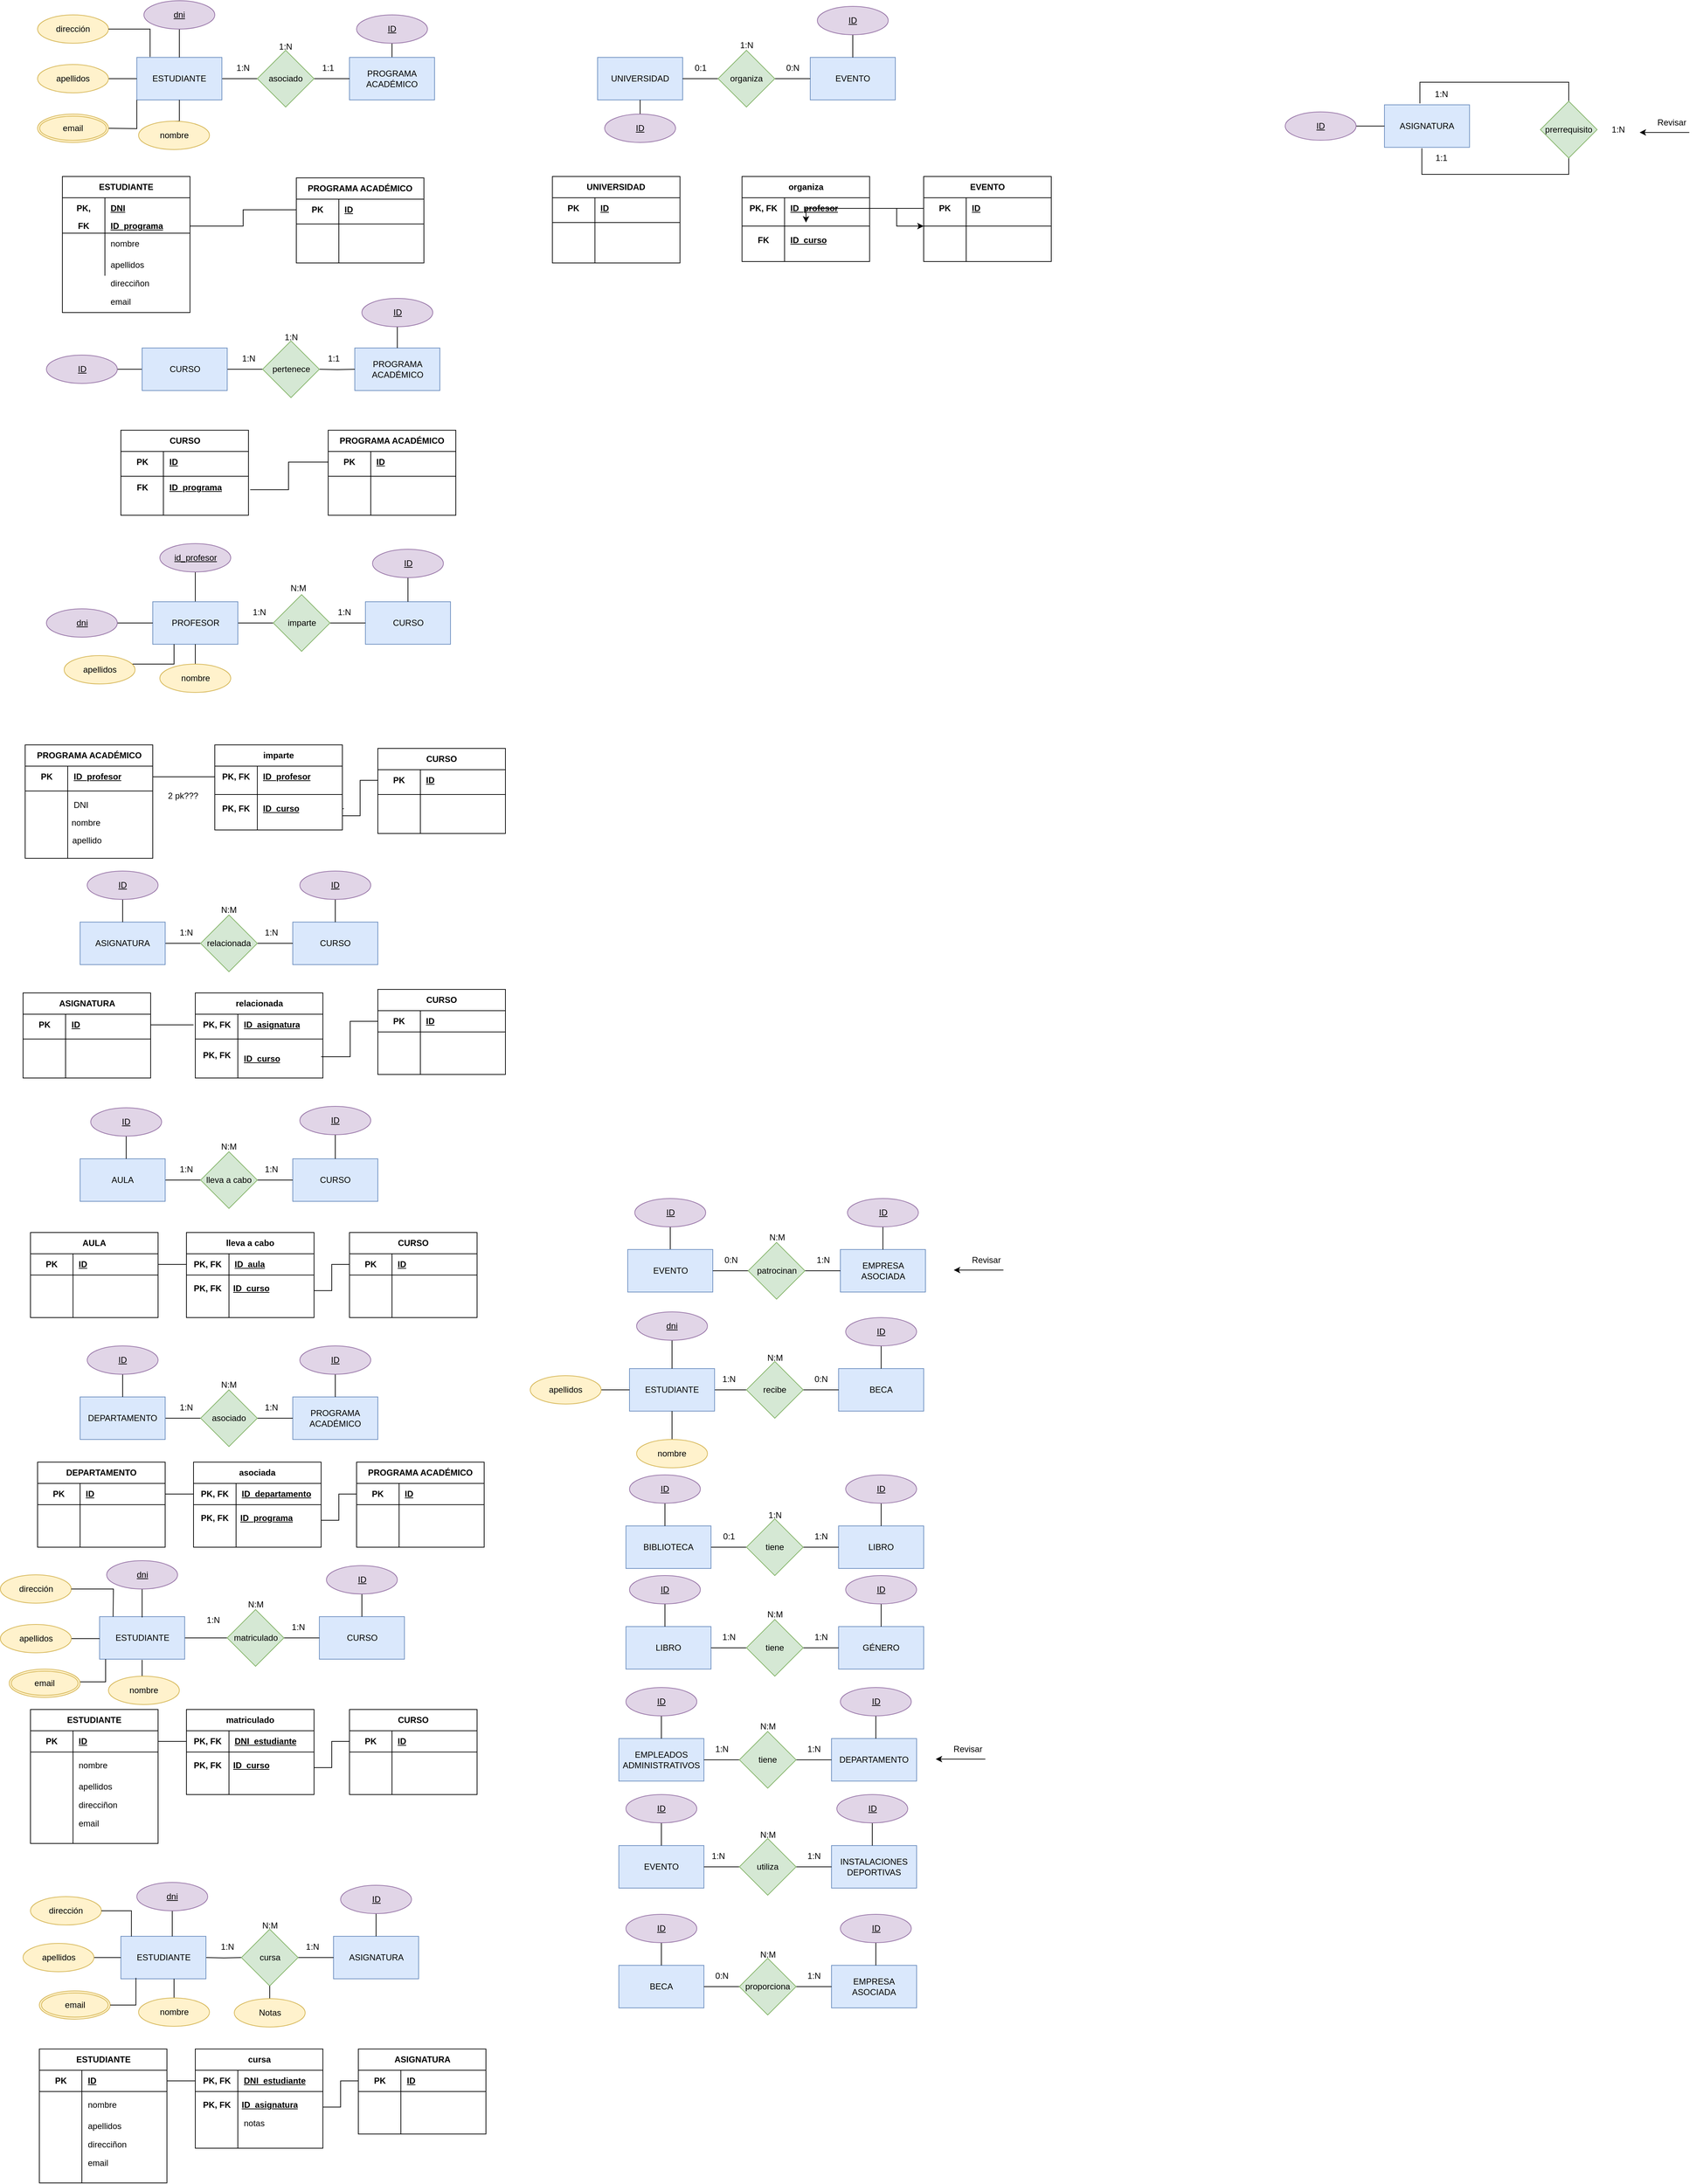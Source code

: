 <mxfile version="22.1.7" type="github">
  <diagram name="Página-1" id="44kaRgDa5pvyj0i5NGTn">
    <mxGraphModel dx="2729" dy="814" grid="1" gridSize="10" guides="1" tooltips="1" connect="1" arrows="1" fold="1" page="1" pageScale="1" pageWidth="1169" pageHeight="1654" background="none" math="0" shadow="0">
      <root>
        <mxCell id="0" />
        <mxCell id="1" parent="0" />
        <mxCell id="yPODJ5ue4MWIPqrNUil7-4" value="" style="edgeStyle=orthogonalEdgeStyle;rounded=0;orthogonalLoop=1;jettySize=auto;html=1;endArrow=none;endFill=0;" parent="1" source="yPODJ5ue4MWIPqrNUil7-1" target="yPODJ5ue4MWIPqrNUil7-3" edge="1">
          <mxGeometry relative="1" as="geometry" />
        </mxCell>
        <mxCell id="yPODJ5ue4MWIPqrNUil7-1" value="ESTUDIANTE" style="rounded=0;whiteSpace=wrap;html=1;fillColor=#dae8fc;strokeColor=#6c8ebf;" parent="1" vertex="1">
          <mxGeometry x="180" y="110" width="120" height="60" as="geometry" />
        </mxCell>
        <mxCell id="VDzh7EiB1U5KI5voId9q-119" style="edgeStyle=orthogonalEdgeStyle;rounded=0;orthogonalLoop=1;jettySize=auto;html=1;entryX=0.5;entryY=1;entryDx=0;entryDy=0;endArrow=none;endFill=0;" parent="1" source="yPODJ5ue4MWIPqrNUil7-2" target="VDzh7EiB1U5KI5voId9q-118" edge="1">
          <mxGeometry relative="1" as="geometry" />
        </mxCell>
        <mxCell id="yPODJ5ue4MWIPqrNUil7-2" value="PROGRAMA ACADÉMICO" style="rounded=0;whiteSpace=wrap;html=1;fillColor=#dae8fc;strokeColor=#6c8ebf;" parent="1" vertex="1">
          <mxGeometry x="480" y="110" width="120" height="60" as="geometry" />
        </mxCell>
        <mxCell id="yPODJ5ue4MWIPqrNUil7-5" value="" style="edgeStyle=orthogonalEdgeStyle;rounded=0;orthogonalLoop=1;jettySize=auto;html=1;endArrow=none;endFill=0;" parent="1" source="yPODJ5ue4MWIPqrNUil7-3" target="yPODJ5ue4MWIPqrNUil7-2" edge="1">
          <mxGeometry relative="1" as="geometry" />
        </mxCell>
        <mxCell id="yPODJ5ue4MWIPqrNUil7-3" value="asociado" style="rhombus;whiteSpace=wrap;html=1;fillColor=#d5e8d4;strokeColor=#82b366;" parent="1" vertex="1">
          <mxGeometry x="350" y="100" width="80" height="80" as="geometry" />
        </mxCell>
        <mxCell id="yPODJ5ue4MWIPqrNUil7-6" value="1:1" style="text;html=1;strokeColor=none;fillColor=none;align=center;verticalAlign=middle;whiteSpace=wrap;rounded=0;" parent="1" vertex="1">
          <mxGeometry x="420" y="110" width="60" height="30" as="geometry" />
        </mxCell>
        <mxCell id="yPODJ5ue4MWIPqrNUil7-7" value="1:N" style="text;html=1;strokeColor=none;fillColor=none;align=center;verticalAlign=middle;whiteSpace=wrap;rounded=0;" parent="1" vertex="1">
          <mxGeometry x="300" y="110" width="60" height="30" as="geometry" />
        </mxCell>
        <mxCell id="yPODJ5ue4MWIPqrNUil7-8" value="1:N" style="text;html=1;strokeColor=none;fillColor=none;align=center;verticalAlign=middle;whiteSpace=wrap;rounded=0;" parent="1" vertex="1">
          <mxGeometry x="360" y="80" width="60" height="30" as="geometry" />
        </mxCell>
        <mxCell id="yPODJ5ue4MWIPqrNUil7-9" value="" style="edgeStyle=orthogonalEdgeStyle;rounded=0;orthogonalLoop=1;jettySize=auto;html=1;endArrow=none;endFill=0;" parent="1" source="yPODJ5ue4MWIPqrNUil7-10" edge="1">
          <mxGeometry relative="1" as="geometry">
            <mxPoint x="357.5" y="550" as="targetPoint" />
          </mxGeometry>
        </mxCell>
        <mxCell id="VDzh7EiB1U5KI5voId9q-273" style="edgeStyle=orthogonalEdgeStyle;rounded=0;orthogonalLoop=1;jettySize=auto;html=1;entryX=1;entryY=0.5;entryDx=0;entryDy=0;endArrow=none;endFill=0;" parent="1" source="yPODJ5ue4MWIPqrNUil7-10" target="VDzh7EiB1U5KI5voId9q-272" edge="1">
          <mxGeometry relative="1" as="geometry" />
        </mxCell>
        <mxCell id="yPODJ5ue4MWIPqrNUil7-10" value="CURSO" style="rounded=0;whiteSpace=wrap;html=1;fillColor=#dae8fc;strokeColor=#6c8ebf;" parent="1" vertex="1">
          <mxGeometry x="187.5" y="520" width="120" height="60" as="geometry" />
        </mxCell>
        <mxCell id="yPODJ5ue4MWIPqrNUil7-11" value="PROGRAMA ACADÉMICO" style="rounded=0;whiteSpace=wrap;html=1;fillColor=#dae8fc;strokeColor=#6c8ebf;" parent="1" vertex="1">
          <mxGeometry x="487.5" y="520" width="120" height="60" as="geometry" />
        </mxCell>
        <mxCell id="yPODJ5ue4MWIPqrNUil7-12" value="" style="edgeStyle=orthogonalEdgeStyle;rounded=0;orthogonalLoop=1;jettySize=auto;html=1;endArrow=none;endFill=0;" parent="1" target="yPODJ5ue4MWIPqrNUil7-11" edge="1">
          <mxGeometry relative="1" as="geometry">
            <mxPoint x="437.5" y="550" as="sourcePoint" />
          </mxGeometry>
        </mxCell>
        <mxCell id="yPODJ5ue4MWIPqrNUil7-13" value="pertenece" style="rhombus;whiteSpace=wrap;html=1;fillColor=#d5e8d4;strokeColor=#82b366;" parent="1" vertex="1">
          <mxGeometry x="357.5" y="510" width="80" height="80" as="geometry" />
        </mxCell>
        <mxCell id="yPODJ5ue4MWIPqrNUil7-14" value="1:1" style="text;html=1;strokeColor=none;fillColor=none;align=center;verticalAlign=middle;whiteSpace=wrap;rounded=0;" parent="1" vertex="1">
          <mxGeometry x="427.5" y="520" width="60" height="30" as="geometry" />
        </mxCell>
        <mxCell id="yPODJ5ue4MWIPqrNUil7-15" value="1:N" style="text;html=1;strokeColor=none;fillColor=none;align=center;verticalAlign=middle;whiteSpace=wrap;rounded=0;" parent="1" vertex="1">
          <mxGeometry x="307.5" y="520" width="60" height="30" as="geometry" />
        </mxCell>
        <mxCell id="yPODJ5ue4MWIPqrNUil7-16" value="1:N" style="text;html=1;strokeColor=none;fillColor=none;align=center;verticalAlign=middle;whiteSpace=wrap;rounded=0;" parent="1" vertex="1">
          <mxGeometry x="367.5" y="490" width="60" height="30" as="geometry" />
        </mxCell>
        <mxCell id="yPODJ5ue4MWIPqrNUil7-17" value="" style="edgeStyle=orthogonalEdgeStyle;rounded=0;orthogonalLoop=1;jettySize=auto;html=1;endArrow=none;endFill=0;" parent="1" source="yPODJ5ue4MWIPqrNUil7-18" target="yPODJ5ue4MWIPqrNUil7-21" edge="1">
          <mxGeometry relative="1" as="geometry" />
        </mxCell>
        <mxCell id="VDzh7EiB1U5KI5voId9q-110" style="edgeStyle=orthogonalEdgeStyle;rounded=0;orthogonalLoop=1;jettySize=auto;html=1;entryX=0.5;entryY=1;entryDx=0;entryDy=0;endArrow=none;endFill=0;" parent="1" source="yPODJ5ue4MWIPqrNUil7-18" target="VDzh7EiB1U5KI5voId9q-109" edge="1">
          <mxGeometry relative="1" as="geometry" />
        </mxCell>
        <mxCell id="yPODJ5ue4MWIPqrNUil7-18" value="PROFESOR" style="rounded=0;whiteSpace=wrap;html=1;fillColor=#dae8fc;strokeColor=#6c8ebf;" parent="1" vertex="1">
          <mxGeometry x="202.5" y="878" width="120" height="60" as="geometry" />
        </mxCell>
        <mxCell id="yPODJ5ue4MWIPqrNUil7-19" value="CURSO" style="rounded=0;whiteSpace=wrap;html=1;fillColor=#dae8fc;strokeColor=#6c8ebf;" parent="1" vertex="1">
          <mxGeometry x="502.5" y="878" width="120" height="60" as="geometry" />
        </mxCell>
        <mxCell id="yPODJ5ue4MWIPqrNUil7-20" value="" style="edgeStyle=orthogonalEdgeStyle;rounded=0;orthogonalLoop=1;jettySize=auto;html=1;endArrow=none;endFill=0;" parent="1" source="yPODJ5ue4MWIPqrNUil7-21" target="yPODJ5ue4MWIPqrNUil7-19" edge="1">
          <mxGeometry relative="1" as="geometry" />
        </mxCell>
        <mxCell id="yPODJ5ue4MWIPqrNUil7-21" value="imparte" style="rhombus;whiteSpace=wrap;html=1;fillColor=#d5e8d4;strokeColor=#82b366;" parent="1" vertex="1">
          <mxGeometry x="372.5" y="868" width="80" height="80" as="geometry" />
        </mxCell>
        <mxCell id="yPODJ5ue4MWIPqrNUil7-22" value="1:N" style="text;html=1;strokeColor=none;fillColor=none;align=center;verticalAlign=middle;whiteSpace=wrap;rounded=0;" parent="1" vertex="1">
          <mxGeometry x="442.5" y="878" width="60" height="30" as="geometry" />
        </mxCell>
        <mxCell id="yPODJ5ue4MWIPqrNUil7-23" value="1:N" style="text;html=1;strokeColor=none;fillColor=none;align=center;verticalAlign=middle;whiteSpace=wrap;rounded=0;" parent="1" vertex="1">
          <mxGeometry x="322.5" y="878" width="60" height="30" as="geometry" />
        </mxCell>
        <mxCell id="yPODJ5ue4MWIPqrNUil7-24" value="N:M" style="text;html=1;strokeColor=none;fillColor=none;align=center;verticalAlign=middle;whiteSpace=wrap;rounded=0;" parent="1" vertex="1">
          <mxGeometry x="377.5" y="844" width="60" height="30" as="geometry" />
        </mxCell>
        <mxCell id="yPODJ5ue4MWIPqrNUil7-25" value="" style="edgeStyle=orthogonalEdgeStyle;rounded=0;orthogonalLoop=1;jettySize=auto;html=1;endArrow=none;endFill=0;" parent="1" source="yPODJ5ue4MWIPqrNUil7-26" target="yPODJ5ue4MWIPqrNUil7-29" edge="1">
          <mxGeometry relative="1" as="geometry" />
        </mxCell>
        <mxCell id="yPODJ5ue4MWIPqrNUil7-26" value="ASIGNATURA" style="rounded=0;whiteSpace=wrap;html=1;fillColor=#dae8fc;strokeColor=#6c8ebf;" parent="1" vertex="1">
          <mxGeometry x="100" y="1330" width="120" height="60" as="geometry" />
        </mxCell>
        <mxCell id="yPODJ5ue4MWIPqrNUil7-27" value="CURSO" style="rounded=0;whiteSpace=wrap;html=1;fillColor=#dae8fc;strokeColor=#6c8ebf;" parent="1" vertex="1">
          <mxGeometry x="400" y="1330" width="120" height="60" as="geometry" />
        </mxCell>
        <mxCell id="yPODJ5ue4MWIPqrNUil7-28" value="" style="edgeStyle=orthogonalEdgeStyle;rounded=0;orthogonalLoop=1;jettySize=auto;html=1;endArrow=none;endFill=0;" parent="1" source="yPODJ5ue4MWIPqrNUil7-29" target="yPODJ5ue4MWIPqrNUil7-27" edge="1">
          <mxGeometry relative="1" as="geometry" />
        </mxCell>
        <mxCell id="yPODJ5ue4MWIPqrNUil7-29" value="relacionada" style="rhombus;whiteSpace=wrap;html=1;fillColor=#d5e8d4;strokeColor=#82b366;" parent="1" vertex="1">
          <mxGeometry x="270" y="1320" width="80" height="80" as="geometry" />
        </mxCell>
        <mxCell id="yPODJ5ue4MWIPqrNUil7-30" value="1:N" style="text;html=1;strokeColor=none;fillColor=none;align=center;verticalAlign=middle;whiteSpace=wrap;rounded=0;" parent="1" vertex="1">
          <mxGeometry x="340" y="1330" width="60" height="30" as="geometry" />
        </mxCell>
        <mxCell id="yPODJ5ue4MWIPqrNUil7-31" value="1:N" style="text;html=1;strokeColor=none;fillColor=none;align=center;verticalAlign=middle;whiteSpace=wrap;rounded=0;" parent="1" vertex="1">
          <mxGeometry x="220" y="1330" width="60" height="30" as="geometry" />
        </mxCell>
        <mxCell id="yPODJ5ue4MWIPqrNUil7-32" value="N:M" style="text;html=1;strokeColor=none;fillColor=none;align=center;verticalAlign=middle;whiteSpace=wrap;rounded=0;" parent="1" vertex="1">
          <mxGeometry x="280" y="1298" width="60" height="30" as="geometry" />
        </mxCell>
        <mxCell id="yPODJ5ue4MWIPqrNUil7-50" value="" style="edgeStyle=orthogonalEdgeStyle;rounded=0;orthogonalLoop=1;jettySize=auto;html=1;endArrow=none;endFill=0;" parent="1" source="yPODJ5ue4MWIPqrNUil7-51" target="yPODJ5ue4MWIPqrNUil7-54" edge="1">
          <mxGeometry relative="1" as="geometry" />
        </mxCell>
        <mxCell id="yPODJ5ue4MWIPqrNUil7-51" value="AULA" style="rounded=0;whiteSpace=wrap;html=1;fillColor=#dae8fc;strokeColor=#6c8ebf;" parent="1" vertex="1">
          <mxGeometry x="100" y="1664" width="120" height="60" as="geometry" />
        </mxCell>
        <mxCell id="yPODJ5ue4MWIPqrNUil7-52" value="CURSO" style="rounded=0;whiteSpace=wrap;html=1;fillColor=#dae8fc;strokeColor=#6c8ebf;" parent="1" vertex="1">
          <mxGeometry x="400" y="1664" width="120" height="60" as="geometry" />
        </mxCell>
        <mxCell id="yPODJ5ue4MWIPqrNUil7-53" value="" style="edgeStyle=orthogonalEdgeStyle;rounded=0;orthogonalLoop=1;jettySize=auto;html=1;endArrow=none;endFill=0;" parent="1" source="yPODJ5ue4MWIPqrNUil7-54" target="yPODJ5ue4MWIPqrNUil7-52" edge="1">
          <mxGeometry relative="1" as="geometry" />
        </mxCell>
        <mxCell id="yPODJ5ue4MWIPqrNUil7-54" value="lleva a cabo" style="rhombus;whiteSpace=wrap;html=1;fillColor=#d5e8d4;strokeColor=#82b366;" parent="1" vertex="1">
          <mxGeometry x="270" y="1654" width="80" height="80" as="geometry" />
        </mxCell>
        <mxCell id="yPODJ5ue4MWIPqrNUil7-55" value="1:N" style="text;html=1;strokeColor=none;fillColor=none;align=center;verticalAlign=middle;whiteSpace=wrap;rounded=0;" parent="1" vertex="1">
          <mxGeometry x="340" y="1664" width="60" height="30" as="geometry" />
        </mxCell>
        <mxCell id="yPODJ5ue4MWIPqrNUil7-56" value="1:N" style="text;html=1;strokeColor=none;fillColor=none;align=center;verticalAlign=middle;whiteSpace=wrap;rounded=0;" parent="1" vertex="1">
          <mxGeometry x="220" y="1664" width="60" height="30" as="geometry" />
        </mxCell>
        <mxCell id="yPODJ5ue4MWIPqrNUil7-57" value="N:M" style="text;html=1;strokeColor=none;fillColor=none;align=center;verticalAlign=middle;whiteSpace=wrap;rounded=0;" parent="1" vertex="1">
          <mxGeometry x="280" y="1632" width="60" height="30" as="geometry" />
        </mxCell>
        <mxCell id="yPODJ5ue4MWIPqrNUil7-58" value="" style="edgeStyle=orthogonalEdgeStyle;rounded=0;orthogonalLoop=1;jettySize=auto;html=1;endArrow=none;endFill=0;" parent="1" source="yPODJ5ue4MWIPqrNUil7-59" target="yPODJ5ue4MWIPqrNUil7-62" edge="1">
          <mxGeometry relative="1" as="geometry" />
        </mxCell>
        <mxCell id="yPODJ5ue4MWIPqrNUil7-59" value="DEPARTAMENTO" style="rounded=0;whiteSpace=wrap;html=1;fillColor=#dae8fc;strokeColor=#6c8ebf;" parent="1" vertex="1">
          <mxGeometry x="100" y="2000" width="120" height="60" as="geometry" />
        </mxCell>
        <mxCell id="yPODJ5ue4MWIPqrNUil7-60" value="PROGRAMA ACADÉMICO" style="rounded=0;whiteSpace=wrap;html=1;fillColor=#dae8fc;strokeColor=#6c8ebf;" parent="1" vertex="1">
          <mxGeometry x="400" y="2000" width="120" height="60" as="geometry" />
        </mxCell>
        <mxCell id="yPODJ5ue4MWIPqrNUil7-61" value="" style="edgeStyle=orthogonalEdgeStyle;rounded=0;orthogonalLoop=1;jettySize=auto;html=1;endArrow=none;endFill=0;" parent="1" source="yPODJ5ue4MWIPqrNUil7-62" target="yPODJ5ue4MWIPqrNUil7-60" edge="1">
          <mxGeometry relative="1" as="geometry" />
        </mxCell>
        <mxCell id="yPODJ5ue4MWIPqrNUil7-62" value="asociado" style="rhombus;whiteSpace=wrap;html=1;fillColor=#d5e8d4;strokeColor=#82b366;" parent="1" vertex="1">
          <mxGeometry x="270" y="1990" width="80" height="80" as="geometry" />
        </mxCell>
        <mxCell id="yPODJ5ue4MWIPqrNUil7-63" value="1:N" style="text;html=1;strokeColor=none;fillColor=none;align=center;verticalAlign=middle;whiteSpace=wrap;rounded=0;" parent="1" vertex="1">
          <mxGeometry x="340" y="2000" width="60" height="30" as="geometry" />
        </mxCell>
        <mxCell id="yPODJ5ue4MWIPqrNUil7-64" value="1:N" style="text;html=1;strokeColor=none;fillColor=none;align=center;verticalAlign=middle;whiteSpace=wrap;rounded=0;" parent="1" vertex="1">
          <mxGeometry x="220" y="2000" width="60" height="30" as="geometry" />
        </mxCell>
        <mxCell id="yPODJ5ue4MWIPqrNUil7-65" value="N:M" style="text;html=1;strokeColor=none;fillColor=none;align=center;verticalAlign=middle;whiteSpace=wrap;rounded=0;" parent="1" vertex="1">
          <mxGeometry x="280" y="1968" width="60" height="30" as="geometry" />
        </mxCell>
        <mxCell id="yPODJ5ue4MWIPqrNUil7-66" value="" style="edgeStyle=orthogonalEdgeStyle;rounded=0;orthogonalLoop=1;jettySize=auto;html=1;endArrow=none;endFill=0;exitX=1;exitY=0.5;exitDx=0;exitDy=0;" parent="1" source="VDzh7EiB1U5KI5voId9q-88" target="yPODJ5ue4MWIPqrNUil7-70" edge="1">
          <mxGeometry relative="1" as="geometry">
            <mxPoint x="257.5" y="2340" as="sourcePoint" />
          </mxGeometry>
        </mxCell>
        <mxCell id="yPODJ5ue4MWIPqrNUil7-68" value="CURSO" style="rounded=0;whiteSpace=wrap;html=1;fillColor=#dae8fc;strokeColor=#6c8ebf;" parent="1" vertex="1">
          <mxGeometry x="437.5" y="2310" width="120" height="60" as="geometry" />
        </mxCell>
        <mxCell id="yPODJ5ue4MWIPqrNUil7-69" value="" style="edgeStyle=orthogonalEdgeStyle;rounded=0;orthogonalLoop=1;jettySize=auto;html=1;endArrow=none;endFill=0;" parent="1" source="yPODJ5ue4MWIPqrNUil7-70" target="yPODJ5ue4MWIPqrNUil7-68" edge="1">
          <mxGeometry relative="1" as="geometry" />
        </mxCell>
        <mxCell id="yPODJ5ue4MWIPqrNUil7-70" value="matriculado" style="rhombus;whiteSpace=wrap;html=1;fillColor=#d5e8d4;strokeColor=#82b366;" parent="1" vertex="1">
          <mxGeometry x="307.5" y="2300" width="80" height="80" as="geometry" />
        </mxCell>
        <mxCell id="yPODJ5ue4MWIPqrNUil7-71" value="1:N" style="text;html=1;strokeColor=none;fillColor=none;align=center;verticalAlign=middle;whiteSpace=wrap;rounded=0;" parent="1" vertex="1">
          <mxGeometry x="377.5" y="2310" width="60" height="30" as="geometry" />
        </mxCell>
        <mxCell id="yPODJ5ue4MWIPqrNUil7-72" value="1:N" style="text;html=1;strokeColor=none;fillColor=none;align=center;verticalAlign=middle;whiteSpace=wrap;rounded=0;" parent="1" vertex="1">
          <mxGeometry x="257.5" y="2300" width="60" height="30" as="geometry" />
        </mxCell>
        <mxCell id="yPODJ5ue4MWIPqrNUil7-73" value="N:M" style="text;html=1;strokeColor=none;fillColor=none;align=center;verticalAlign=middle;whiteSpace=wrap;rounded=0;" parent="1" vertex="1">
          <mxGeometry x="317.5" y="2278" width="60" height="30" as="geometry" />
        </mxCell>
        <mxCell id="yPODJ5ue4MWIPqrNUil7-83" value="" style="edgeStyle=orthogonalEdgeStyle;rounded=0;orthogonalLoop=1;jettySize=auto;html=1;endArrow=none;endFill=0;" parent="1" target="yPODJ5ue4MWIPqrNUil7-87" edge="1">
          <mxGeometry relative="1" as="geometry">
            <mxPoint x="277.5" y="2791" as="sourcePoint" />
          </mxGeometry>
        </mxCell>
        <mxCell id="yPODJ5ue4MWIPqrNUil7-85" value="ASIGNATURA" style="rounded=0;whiteSpace=wrap;html=1;fillColor=#dae8fc;strokeColor=#6c8ebf;" parent="1" vertex="1">
          <mxGeometry x="457.5" y="2761" width="120" height="60" as="geometry" />
        </mxCell>
        <mxCell id="yPODJ5ue4MWIPqrNUil7-86" value="" style="edgeStyle=orthogonalEdgeStyle;rounded=0;orthogonalLoop=1;jettySize=auto;html=1;endArrow=none;endFill=0;" parent="1" source="yPODJ5ue4MWIPqrNUil7-87" target="yPODJ5ue4MWIPqrNUil7-85" edge="1">
          <mxGeometry relative="1" as="geometry" />
        </mxCell>
        <mxCell id="yPODJ5ue4MWIPqrNUil7-87" value="cursa" style="rhombus;whiteSpace=wrap;html=1;fillColor=#d5e8d4;strokeColor=#82b366;" parent="1" vertex="1">
          <mxGeometry x="327.5" y="2751" width="80" height="80" as="geometry" />
        </mxCell>
        <mxCell id="yPODJ5ue4MWIPqrNUil7-88" value="1:N" style="text;html=1;strokeColor=none;fillColor=none;align=center;verticalAlign=middle;whiteSpace=wrap;rounded=0;" parent="1" vertex="1">
          <mxGeometry x="397.5" y="2761" width="60" height="30" as="geometry" />
        </mxCell>
        <mxCell id="yPODJ5ue4MWIPqrNUil7-89" value="1:N" style="text;html=1;strokeColor=none;fillColor=none;align=center;verticalAlign=middle;whiteSpace=wrap;rounded=0;" parent="1" vertex="1">
          <mxGeometry x="277.5" y="2761" width="60" height="30" as="geometry" />
        </mxCell>
        <mxCell id="yPODJ5ue4MWIPqrNUil7-90" value="N:M" style="text;html=1;strokeColor=none;fillColor=none;align=center;verticalAlign=middle;whiteSpace=wrap;rounded=0;" parent="1" vertex="1">
          <mxGeometry x="337.5" y="2731" width="60" height="30" as="geometry" />
        </mxCell>
        <mxCell id="VDzh7EiB1U5KI5voId9q-13" style="edgeStyle=orthogonalEdgeStyle;rounded=0;orthogonalLoop=1;jettySize=auto;html=1;exitX=0.5;exitY=0;exitDx=0;exitDy=0;entryX=0.5;entryY=1;entryDx=0;entryDy=0;endArrow=none;endFill=0;" parent="1" source="yPODJ5ue4MWIPqrNUil7-92" target="yPODJ5ue4MWIPqrNUil7-87" edge="1">
          <mxGeometry relative="1" as="geometry" />
        </mxCell>
        <mxCell id="yPODJ5ue4MWIPqrNUil7-92" value="Notas" style="ellipse;whiteSpace=wrap;html=1;align=center;fillColor=#fff2cc;strokeColor=#d6b656;" parent="1" vertex="1">
          <mxGeometry x="317.5" y="2849" width="100" height="40" as="geometry" />
        </mxCell>
        <mxCell id="yPODJ5ue4MWIPqrNUil7-111" style="edgeStyle=orthogonalEdgeStyle;rounded=0;orthogonalLoop=1;jettySize=auto;html=1;endArrow=none;endFill=0;entryX=0.5;entryY=0;entryDx=0;entryDy=0;" parent="1" edge="1">
          <mxGeometry relative="1" as="geometry">
            <mxPoint x="2200" y="171.89" as="targetPoint" />
            <mxPoint x="1990" y="174.89" as="sourcePoint" />
            <Array as="points">
              <mxPoint x="1990" y="144.96" />
              <mxPoint x="2200" y="144.96" />
            </Array>
          </mxGeometry>
        </mxCell>
        <mxCell id="yPODJ5ue4MWIPqrNUil7-100" value="ASIGNATURA" style="rounded=0;whiteSpace=wrap;html=1;fillColor=#dae8fc;strokeColor=#6c8ebf;" parent="1" vertex="1">
          <mxGeometry x="1940" y="176.89" width="120" height="60" as="geometry" />
        </mxCell>
        <mxCell id="yPODJ5ue4MWIPqrNUil7-103" style="edgeStyle=orthogonalEdgeStyle;rounded=0;orthogonalLoop=1;jettySize=auto;html=1;entryX=0.44;entryY=1.023;entryDx=0;entryDy=0;entryPerimeter=0;endArrow=none;endFill=0;exitX=0.5;exitY=1;exitDx=0;exitDy=0;" parent="1" target="yPODJ5ue4MWIPqrNUil7-100" edge="1">
          <mxGeometry relative="1" as="geometry">
            <mxPoint x="2200" y="251.89" as="sourcePoint" />
            <Array as="points">
              <mxPoint x="2200" y="274.96" />
              <mxPoint x="1993" y="274.96" />
            </Array>
          </mxGeometry>
        </mxCell>
        <mxCell id="yPODJ5ue4MWIPqrNUil7-105" value="1:N" style="text;html=1;strokeColor=none;fillColor=none;align=center;verticalAlign=middle;whiteSpace=wrap;rounded=0;" parent="1" vertex="1">
          <mxGeometry x="2240" y="196.89" width="60" height="30" as="geometry" />
        </mxCell>
        <mxCell id="VDzh7EiB1U5KI5voId9q-2" value="EVENTO" style="rounded=0;whiteSpace=wrap;html=1;fillColor=#dae8fc;strokeColor=#6c8ebf;" parent="1" vertex="1">
          <mxGeometry x="1130" y="110" width="120" height="60" as="geometry" />
        </mxCell>
        <mxCell id="VDzh7EiB1U5KI5voId9q-3" value="UNIVERSIDAD" style="rounded=0;whiteSpace=wrap;html=1;fillColor=#dae8fc;strokeColor=#6c8ebf;" parent="1" vertex="1">
          <mxGeometry x="830" y="110" width="120" height="60" as="geometry" />
        </mxCell>
        <mxCell id="VDzh7EiB1U5KI5voId9q-5" style="edgeStyle=orthogonalEdgeStyle;rounded=0;orthogonalLoop=1;jettySize=auto;html=1;entryX=0;entryY=0.5;entryDx=0;entryDy=0;endArrow=none;endFill=0;" parent="1" source="VDzh7EiB1U5KI5voId9q-4" target="VDzh7EiB1U5KI5voId9q-2" edge="1">
          <mxGeometry relative="1" as="geometry" />
        </mxCell>
        <mxCell id="VDzh7EiB1U5KI5voId9q-6" style="edgeStyle=orthogonalEdgeStyle;rounded=0;orthogonalLoop=1;jettySize=auto;html=1;entryX=1;entryY=0.5;entryDx=0;entryDy=0;endArrow=none;endFill=0;" parent="1" source="VDzh7EiB1U5KI5voId9q-4" target="VDzh7EiB1U5KI5voId9q-3" edge="1">
          <mxGeometry relative="1" as="geometry" />
        </mxCell>
        <mxCell id="VDzh7EiB1U5KI5voId9q-4" value="organiza" style="rhombus;whiteSpace=wrap;html=1;fillColor=#d5e8d4;strokeColor=#82b366;" parent="1" vertex="1">
          <mxGeometry x="1000" y="100" width="80" height="80" as="geometry" />
        </mxCell>
        <mxCell id="VDzh7EiB1U5KI5voId9q-151" value="" style="edgeStyle=orthogonalEdgeStyle;rounded=0;orthogonalLoop=1;jettySize=auto;html=1;endArrow=none;endFill=0;" parent="1" source="VDzh7EiB1U5KI5voId9q-7" target="VDzh7EiB1U5KI5voId9q-150" edge="1">
          <mxGeometry relative="1" as="geometry" />
        </mxCell>
        <mxCell id="VDzh7EiB1U5KI5voId9q-7" value="EVENTO" style="rounded=0;whiteSpace=wrap;html=1;fillColor=#dae8fc;strokeColor=#6c8ebf;" parent="1" vertex="1">
          <mxGeometry x="872.5" y="1792" width="120" height="60" as="geometry" />
        </mxCell>
        <mxCell id="VDzh7EiB1U5KI5voId9q-9" value="EMPRESA ASOCIADA" style="rounded=0;whiteSpace=wrap;html=1;fillColor=#dae8fc;strokeColor=#6c8ebf;" parent="1" vertex="1">
          <mxGeometry x="1172.5" y="1792" width="120" height="60" as="geometry" />
        </mxCell>
        <mxCell id="VDzh7EiB1U5KI5voId9q-11" style="edgeStyle=orthogonalEdgeStyle;rounded=0;orthogonalLoop=1;jettySize=auto;html=1;entryX=1;entryY=0.5;entryDx=0;entryDy=0;endArrow=none;endFill=0;" parent="1" source="VDzh7EiB1U5KI5voId9q-10" target="VDzh7EiB1U5KI5voId9q-7" edge="1">
          <mxGeometry relative="1" as="geometry" />
        </mxCell>
        <mxCell id="VDzh7EiB1U5KI5voId9q-12" style="edgeStyle=orthogonalEdgeStyle;rounded=0;orthogonalLoop=1;jettySize=auto;html=1;endArrow=none;endFill=0;" parent="1" source="VDzh7EiB1U5KI5voId9q-10" target="VDzh7EiB1U5KI5voId9q-9" edge="1">
          <mxGeometry relative="1" as="geometry" />
        </mxCell>
        <mxCell id="VDzh7EiB1U5KI5voId9q-10" value="patrocinan" style="rhombus;whiteSpace=wrap;html=1;fillColor=#d5e8d4;strokeColor=#82b366;" parent="1" vertex="1">
          <mxGeometry x="1042.5" y="1782" width="80" height="80" as="geometry" />
        </mxCell>
        <mxCell id="VDzh7EiB1U5KI5voId9q-14" value="0:N" style="text;html=1;align=center;verticalAlign=middle;resizable=0;points=[];autosize=1;strokeColor=none;fillColor=none;" parent="1" vertex="1">
          <mxGeometry x="1085" y="110" width="40" height="30" as="geometry" />
        </mxCell>
        <mxCell id="VDzh7EiB1U5KI5voId9q-15" value="0:1" style="text;html=1;align=center;verticalAlign=middle;resizable=0;points=[];autosize=1;strokeColor=none;fillColor=none;" parent="1" vertex="1">
          <mxGeometry x="955" y="110" width="40" height="30" as="geometry" />
        </mxCell>
        <mxCell id="VDzh7EiB1U5KI5voId9q-16" value="1:N" style="text;html=1;align=center;verticalAlign=middle;resizable=0;points=[];autosize=1;strokeColor=none;fillColor=none;" parent="1" vertex="1">
          <mxGeometry x="1020" y="78" width="40" height="30" as="geometry" />
        </mxCell>
        <mxCell id="VDzh7EiB1U5KI5voId9q-17" value="1:N" style="text;html=1;align=center;verticalAlign=middle;resizable=0;points=[];autosize=1;strokeColor=none;fillColor=none;" parent="1" vertex="1">
          <mxGeometry x="1127.5" y="1792" width="40" height="30" as="geometry" />
        </mxCell>
        <mxCell id="VDzh7EiB1U5KI5voId9q-18" value="0:N" style="text;html=1;align=center;verticalAlign=middle;resizable=0;points=[];autosize=1;strokeColor=none;fillColor=none;" parent="1" vertex="1">
          <mxGeometry x="997.5" y="1792" width="40" height="30" as="geometry" />
        </mxCell>
        <mxCell id="VDzh7EiB1U5KI5voId9q-19" value="N:M" style="text;html=1;align=center;verticalAlign=middle;resizable=0;points=[];autosize=1;strokeColor=none;fillColor=none;" parent="1" vertex="1">
          <mxGeometry x="1057.5" y="1760" width="50" height="30" as="geometry" />
        </mxCell>
        <mxCell id="VDzh7EiB1U5KI5voId9q-20" value="" style="endArrow=classic;html=1;rounded=0;endFill=1;" parent="1" edge="1">
          <mxGeometry relative="1" as="geometry">
            <mxPoint x="1402.5" y="1821" as="sourcePoint" />
            <mxPoint x="1332.5" y="1820.95" as="targetPoint" />
          </mxGeometry>
        </mxCell>
        <mxCell id="VDzh7EiB1U5KI5voId9q-22" value="Revisar" style="text;html=1;align=center;verticalAlign=middle;resizable=0;points=[];autosize=1;strokeColor=none;fillColor=none;" parent="1" vertex="1">
          <mxGeometry x="1347.5" y="1792" width="60" height="30" as="geometry" />
        </mxCell>
        <mxCell id="VDzh7EiB1U5KI5voId9q-25" value="" style="endArrow=classic;html=1;rounded=0;endFill=1;" parent="1" edge="1">
          <mxGeometry relative="1" as="geometry">
            <mxPoint x="2370" y="215.89" as="sourcePoint" />
            <mxPoint x="2300" y="215.84" as="targetPoint" />
          </mxGeometry>
        </mxCell>
        <mxCell id="VDzh7EiB1U5KI5voId9q-26" value="Revisar" style="text;html=1;align=center;verticalAlign=middle;resizable=0;points=[];autosize=1;strokeColor=none;fillColor=none;" parent="1" vertex="1">
          <mxGeometry x="2315" y="186.89" width="60" height="30" as="geometry" />
        </mxCell>
        <mxCell id="VDzh7EiB1U5KI5voId9q-30" value="BECA" style="rounded=0;whiteSpace=wrap;html=1;fillColor=#dae8fc;strokeColor=#6c8ebf;" parent="1" vertex="1">
          <mxGeometry x="1170" y="1960" width="120" height="60" as="geometry" />
        </mxCell>
        <mxCell id="VDzh7EiB1U5KI5voId9q-32" style="edgeStyle=orthogonalEdgeStyle;rounded=0;orthogonalLoop=1;jettySize=auto;html=1;entryX=1;entryY=0.5;entryDx=0;entryDy=0;endArrow=none;endFill=0;" parent="1" source="VDzh7EiB1U5KI5voId9q-31" edge="1">
          <mxGeometry relative="1" as="geometry">
            <mxPoint x="990" y="1990" as="targetPoint" />
          </mxGeometry>
        </mxCell>
        <mxCell id="VDzh7EiB1U5KI5voId9q-33" style="edgeStyle=orthogonalEdgeStyle;rounded=0;orthogonalLoop=1;jettySize=auto;html=1;entryX=0;entryY=0.5;entryDx=0;entryDy=0;endArrow=none;endFill=0;" parent="1" source="VDzh7EiB1U5KI5voId9q-31" target="VDzh7EiB1U5KI5voId9q-30" edge="1">
          <mxGeometry relative="1" as="geometry" />
        </mxCell>
        <mxCell id="VDzh7EiB1U5KI5voId9q-31" value="recibe" style="rhombus;whiteSpace=wrap;html=1;fillColor=#d5e8d4;strokeColor=#82b366;" parent="1" vertex="1">
          <mxGeometry x="1040" y="1950" width="80" height="80" as="geometry" />
        </mxCell>
        <mxCell id="VDzh7EiB1U5KI5voId9q-34" value="0:N" style="text;html=1;align=center;verticalAlign=middle;resizable=0;points=[];autosize=1;strokeColor=none;fillColor=none;" parent="1" vertex="1">
          <mxGeometry x="1125" y="1960" width="40" height="30" as="geometry" />
        </mxCell>
        <mxCell id="VDzh7EiB1U5KI5voId9q-35" value="1:N" style="text;html=1;align=center;verticalAlign=middle;resizable=0;points=[];autosize=1;strokeColor=none;fillColor=none;" parent="1" vertex="1">
          <mxGeometry x="995" y="1960" width="40" height="30" as="geometry" />
        </mxCell>
        <mxCell id="VDzh7EiB1U5KI5voId9q-37" value="N:M" style="text;html=1;align=center;verticalAlign=middle;resizable=0;points=[];autosize=1;strokeColor=none;fillColor=none;" parent="1" vertex="1">
          <mxGeometry x="1055" y="1930" width="50" height="30" as="geometry" />
        </mxCell>
        <mxCell id="VDzh7EiB1U5KI5voId9q-38" value="BIBLIOTECA" style="rounded=0;whiteSpace=wrap;html=1;fillColor=#dae8fc;strokeColor=#6c8ebf;" parent="1" vertex="1">
          <mxGeometry x="870" y="2182" width="120" height="60" as="geometry" />
        </mxCell>
        <mxCell id="VDzh7EiB1U5KI5voId9q-39" value="LIBRO" style="rounded=0;whiteSpace=wrap;html=1;fillColor=#dae8fc;strokeColor=#6c8ebf;" parent="1" vertex="1">
          <mxGeometry x="1170" y="2182" width="120" height="60" as="geometry" />
        </mxCell>
        <mxCell id="VDzh7EiB1U5KI5voId9q-41" style="edgeStyle=orthogonalEdgeStyle;rounded=0;orthogonalLoop=1;jettySize=auto;html=1;entryX=0;entryY=0.5;entryDx=0;entryDy=0;endArrow=none;endFill=0;" parent="1" source="VDzh7EiB1U5KI5voId9q-40" target="VDzh7EiB1U5KI5voId9q-39" edge="1">
          <mxGeometry relative="1" as="geometry" />
        </mxCell>
        <mxCell id="VDzh7EiB1U5KI5voId9q-42" style="edgeStyle=orthogonalEdgeStyle;rounded=0;orthogonalLoop=1;jettySize=auto;html=1;entryX=1;entryY=0.5;entryDx=0;entryDy=0;endArrow=none;endFill=0;" parent="1" source="VDzh7EiB1U5KI5voId9q-40" target="VDzh7EiB1U5KI5voId9q-38" edge="1">
          <mxGeometry relative="1" as="geometry" />
        </mxCell>
        <mxCell id="VDzh7EiB1U5KI5voId9q-40" value="tiene" style="rhombus;whiteSpace=wrap;html=1;fillColor=#d5e8d4;strokeColor=#82b366;" parent="1" vertex="1">
          <mxGeometry x="1040" y="2172" width="80" height="80" as="geometry" />
        </mxCell>
        <mxCell id="VDzh7EiB1U5KI5voId9q-43" value="1:N" style="text;html=1;align=center;verticalAlign=middle;resizable=0;points=[];autosize=1;strokeColor=none;fillColor=none;" parent="1" vertex="1">
          <mxGeometry x="1125" y="2182" width="40" height="30" as="geometry" />
        </mxCell>
        <mxCell id="VDzh7EiB1U5KI5voId9q-44" value="0:1" style="text;html=1;align=center;verticalAlign=middle;resizable=0;points=[];autosize=1;strokeColor=none;fillColor=none;" parent="1" vertex="1">
          <mxGeometry x="995" y="2182" width="40" height="30" as="geometry" />
        </mxCell>
        <mxCell id="VDzh7EiB1U5KI5voId9q-45" value="1:N" style="text;html=1;align=center;verticalAlign=middle;resizable=0;points=[];autosize=1;strokeColor=none;fillColor=none;" parent="1" vertex="1">
          <mxGeometry x="1060" y="2152" width="40" height="30" as="geometry" />
        </mxCell>
        <mxCell id="VDzh7EiB1U5KI5voId9q-46" value="LIBRO" style="rounded=0;whiteSpace=wrap;html=1;fillColor=#dae8fc;strokeColor=#6c8ebf;" parent="1" vertex="1">
          <mxGeometry x="870" y="2324" width="120" height="60" as="geometry" />
        </mxCell>
        <mxCell id="VDzh7EiB1U5KI5voId9q-49" value="GÉNERO" style="rounded=0;whiteSpace=wrap;html=1;fillColor=#dae8fc;strokeColor=#6c8ebf;" parent="1" vertex="1">
          <mxGeometry x="1170" y="2324" width="120" height="60" as="geometry" />
        </mxCell>
        <mxCell id="VDzh7EiB1U5KI5voId9q-51" style="edgeStyle=orthogonalEdgeStyle;rounded=0;orthogonalLoop=1;jettySize=auto;html=1;entryX=0;entryY=0.5;entryDx=0;entryDy=0;endArrow=none;endFill=0;" parent="1" source="VDzh7EiB1U5KI5voId9q-50" target="VDzh7EiB1U5KI5voId9q-49" edge="1">
          <mxGeometry relative="1" as="geometry" />
        </mxCell>
        <mxCell id="VDzh7EiB1U5KI5voId9q-52" style="edgeStyle=orthogonalEdgeStyle;rounded=0;orthogonalLoop=1;jettySize=auto;html=1;entryX=1;entryY=0.5;entryDx=0;entryDy=0;endArrow=none;endFill=0;" parent="1" source="VDzh7EiB1U5KI5voId9q-50" target="VDzh7EiB1U5KI5voId9q-46" edge="1">
          <mxGeometry relative="1" as="geometry" />
        </mxCell>
        <mxCell id="VDzh7EiB1U5KI5voId9q-50" value="tiene" style="rhombus;whiteSpace=wrap;html=1;fillColor=#d5e8d4;strokeColor=#82b366;" parent="1" vertex="1">
          <mxGeometry x="1040" y="2314" width="80" height="80" as="geometry" />
        </mxCell>
        <mxCell id="VDzh7EiB1U5KI5voId9q-53" value="1:N" style="text;html=1;align=center;verticalAlign=middle;resizable=0;points=[];autosize=1;strokeColor=none;fillColor=none;" parent="1" vertex="1">
          <mxGeometry x="1125" y="2324" width="40" height="30" as="geometry" />
        </mxCell>
        <mxCell id="VDzh7EiB1U5KI5voId9q-54" value="1:N" style="text;html=1;align=center;verticalAlign=middle;resizable=0;points=[];autosize=1;strokeColor=none;fillColor=none;" parent="1" vertex="1">
          <mxGeometry x="995" y="2324" width="40" height="30" as="geometry" />
        </mxCell>
        <mxCell id="VDzh7EiB1U5KI5voId9q-55" value="N:M" style="text;html=1;align=center;verticalAlign=middle;resizable=0;points=[];autosize=1;strokeColor=none;fillColor=none;" parent="1" vertex="1">
          <mxGeometry x="1055" y="2292" width="50" height="30" as="geometry" />
        </mxCell>
        <mxCell id="VDzh7EiB1U5KI5voId9q-56" value="EMPLEADOS ADMINISTRATIVOS" style="rounded=0;whiteSpace=wrap;html=1;fillColor=#dae8fc;strokeColor=#6c8ebf;" parent="1" vertex="1">
          <mxGeometry x="860" y="2482" width="120" height="60" as="geometry" />
        </mxCell>
        <mxCell id="VDzh7EiB1U5KI5voId9q-57" value="DEPARTAMENTO" style="rounded=0;whiteSpace=wrap;html=1;fillColor=#dae8fc;strokeColor=#6c8ebf;" parent="1" vertex="1">
          <mxGeometry x="1160" y="2482" width="120" height="60" as="geometry" />
        </mxCell>
        <mxCell id="VDzh7EiB1U5KI5voId9q-58" style="edgeStyle=orthogonalEdgeStyle;rounded=0;orthogonalLoop=1;jettySize=auto;html=1;entryX=0;entryY=0.5;entryDx=0;entryDy=0;endArrow=none;endFill=0;" parent="1" source="VDzh7EiB1U5KI5voId9q-60" target="VDzh7EiB1U5KI5voId9q-57" edge="1">
          <mxGeometry relative="1" as="geometry" />
        </mxCell>
        <mxCell id="VDzh7EiB1U5KI5voId9q-59" style="edgeStyle=orthogonalEdgeStyle;rounded=0;orthogonalLoop=1;jettySize=auto;html=1;entryX=1;entryY=0.5;entryDx=0;entryDy=0;endArrow=none;endFill=0;" parent="1" source="VDzh7EiB1U5KI5voId9q-60" target="VDzh7EiB1U5KI5voId9q-56" edge="1">
          <mxGeometry relative="1" as="geometry" />
        </mxCell>
        <mxCell id="VDzh7EiB1U5KI5voId9q-60" value="tiene" style="rhombus;whiteSpace=wrap;html=1;fillColor=#d5e8d4;strokeColor=#82b366;" parent="1" vertex="1">
          <mxGeometry x="1030" y="2472" width="80" height="80" as="geometry" />
        </mxCell>
        <mxCell id="VDzh7EiB1U5KI5voId9q-61" value="1:N" style="text;html=1;align=center;verticalAlign=middle;resizable=0;points=[];autosize=1;strokeColor=none;fillColor=none;" parent="1" vertex="1">
          <mxGeometry x="1115" y="2482" width="40" height="30" as="geometry" />
        </mxCell>
        <mxCell id="VDzh7EiB1U5KI5voId9q-62" value="1:N" style="text;html=1;align=center;verticalAlign=middle;resizable=0;points=[];autosize=1;strokeColor=none;fillColor=none;" parent="1" vertex="1">
          <mxGeometry x="985" y="2482" width="40" height="30" as="geometry" />
        </mxCell>
        <mxCell id="VDzh7EiB1U5KI5voId9q-63" value="N:M" style="text;html=1;align=center;verticalAlign=middle;resizable=0;points=[];autosize=1;strokeColor=none;fillColor=none;" parent="1" vertex="1">
          <mxGeometry x="1045" y="2450" width="50" height="30" as="geometry" />
        </mxCell>
        <mxCell id="VDzh7EiB1U5KI5voId9q-64" value="" style="endArrow=classic;html=1;rounded=0;endFill=1;" parent="1" edge="1">
          <mxGeometry relative="1" as="geometry">
            <mxPoint x="1377" y="2511" as="sourcePoint" />
            <mxPoint x="1307" y="2510.95" as="targetPoint" />
          </mxGeometry>
        </mxCell>
        <mxCell id="VDzh7EiB1U5KI5voId9q-65" value="Revisar" style="text;html=1;align=center;verticalAlign=middle;resizable=0;points=[];autosize=1;strokeColor=none;fillColor=none;" parent="1" vertex="1">
          <mxGeometry x="1322" y="2482" width="60" height="30" as="geometry" />
        </mxCell>
        <mxCell id="VDzh7EiB1U5KI5voId9q-66" value="INSTALACIONES DEPORTIVAS" style="rounded=0;whiteSpace=wrap;html=1;fillColor=#dae8fc;strokeColor=#6c8ebf;" parent="1" vertex="1">
          <mxGeometry x="1160" y="2633" width="120" height="60" as="geometry" />
        </mxCell>
        <mxCell id="VDzh7EiB1U5KI5voId9q-67" value="EVENTO" style="rounded=0;whiteSpace=wrap;html=1;fillColor=#dae8fc;strokeColor=#6c8ebf;" parent="1" vertex="1">
          <mxGeometry x="860" y="2633" width="120" height="60" as="geometry" />
        </mxCell>
        <mxCell id="VDzh7EiB1U5KI5voId9q-69" style="edgeStyle=orthogonalEdgeStyle;rounded=0;orthogonalLoop=1;jettySize=auto;html=1;entryX=0;entryY=0.5;entryDx=0;entryDy=0;endArrow=none;endFill=0;" parent="1" source="VDzh7EiB1U5KI5voId9q-68" target="VDzh7EiB1U5KI5voId9q-66" edge="1">
          <mxGeometry relative="1" as="geometry" />
        </mxCell>
        <mxCell id="VDzh7EiB1U5KI5voId9q-70" style="edgeStyle=orthogonalEdgeStyle;rounded=0;orthogonalLoop=1;jettySize=auto;html=1;entryX=1;entryY=0.5;entryDx=0;entryDy=0;endArrow=none;endFill=0;" parent="1" source="VDzh7EiB1U5KI5voId9q-68" target="VDzh7EiB1U5KI5voId9q-67" edge="1">
          <mxGeometry relative="1" as="geometry" />
        </mxCell>
        <mxCell id="VDzh7EiB1U5KI5voId9q-68" value="utiliza" style="rhombus;whiteSpace=wrap;html=1;fillColor=#d5e8d4;strokeColor=#82b366;" parent="1" vertex="1">
          <mxGeometry x="1030" y="2623" width="80" height="80" as="geometry" />
        </mxCell>
        <mxCell id="VDzh7EiB1U5KI5voId9q-71" value="1:N" style="text;html=1;align=center;verticalAlign=middle;resizable=0;points=[];autosize=1;strokeColor=none;fillColor=none;" parent="1" vertex="1">
          <mxGeometry x="980" y="2633" width="40" height="30" as="geometry" />
        </mxCell>
        <mxCell id="VDzh7EiB1U5KI5voId9q-72" value="1:N" style="text;html=1;align=center;verticalAlign=middle;resizable=0;points=[];autosize=1;strokeColor=none;fillColor=none;" parent="1" vertex="1">
          <mxGeometry x="1115" y="2633" width="40" height="30" as="geometry" />
        </mxCell>
        <mxCell id="VDzh7EiB1U5KI5voId9q-73" value="N:M" style="text;html=1;align=center;verticalAlign=middle;resizable=0;points=[];autosize=1;strokeColor=none;fillColor=none;" parent="1" vertex="1">
          <mxGeometry x="1045" y="2603" width="50" height="30" as="geometry" />
        </mxCell>
        <mxCell id="VDzh7EiB1U5KI5voId9q-74" value="BECA" style="rounded=0;whiteSpace=wrap;html=1;fillColor=#dae8fc;strokeColor=#6c8ebf;" parent="1" vertex="1">
          <mxGeometry x="860" y="2802" width="120" height="60" as="geometry" />
        </mxCell>
        <mxCell id="VDzh7EiB1U5KI5voId9q-75" value="EMPRESA ASOCIADA" style="rounded=0;whiteSpace=wrap;html=1;fillColor=#dae8fc;strokeColor=#6c8ebf;" parent="1" vertex="1">
          <mxGeometry x="1160" y="2802" width="120" height="60" as="geometry" />
        </mxCell>
        <mxCell id="VDzh7EiB1U5KI5voId9q-77" style="edgeStyle=orthogonalEdgeStyle;rounded=0;orthogonalLoop=1;jettySize=auto;html=1;entryX=1;entryY=0.5;entryDx=0;entryDy=0;endArrow=none;endFill=0;" parent="1" source="VDzh7EiB1U5KI5voId9q-76" target="VDzh7EiB1U5KI5voId9q-74" edge="1">
          <mxGeometry relative="1" as="geometry" />
        </mxCell>
        <mxCell id="VDzh7EiB1U5KI5voId9q-78" style="edgeStyle=orthogonalEdgeStyle;rounded=0;orthogonalLoop=1;jettySize=auto;html=1;entryX=0;entryY=0.5;entryDx=0;entryDy=0;endArrow=none;endFill=0;" parent="1" source="VDzh7EiB1U5KI5voId9q-76" target="VDzh7EiB1U5KI5voId9q-75" edge="1">
          <mxGeometry relative="1" as="geometry" />
        </mxCell>
        <mxCell id="VDzh7EiB1U5KI5voId9q-76" value="proporciona" style="rhombus;whiteSpace=wrap;html=1;fillColor=#d5e8d4;strokeColor=#82b366;" parent="1" vertex="1">
          <mxGeometry x="1030" y="2792" width="80" height="80" as="geometry" />
        </mxCell>
        <mxCell id="VDzh7EiB1U5KI5voId9q-79" value="0:N" style="text;html=1;align=center;verticalAlign=middle;resizable=0;points=[];autosize=1;strokeColor=none;fillColor=none;" parent="1" vertex="1">
          <mxGeometry x="985" y="2802" width="40" height="30" as="geometry" />
        </mxCell>
        <mxCell id="VDzh7EiB1U5KI5voId9q-80" value="1:N" style="text;html=1;align=center;verticalAlign=middle;resizable=0;points=[];autosize=1;strokeColor=none;fillColor=none;" parent="1" vertex="1">
          <mxGeometry x="1115" y="2802" width="40" height="30" as="geometry" />
        </mxCell>
        <mxCell id="VDzh7EiB1U5KI5voId9q-81" value="N:M" style="text;html=1;align=center;verticalAlign=middle;resizable=0;points=[];autosize=1;strokeColor=none;fillColor=none;" parent="1" vertex="1">
          <mxGeometry x="1045" y="2772" width="50" height="30" as="geometry" />
        </mxCell>
        <mxCell id="VDzh7EiB1U5KI5voId9q-85" style="edgeStyle=orthogonalEdgeStyle;rounded=0;orthogonalLoop=1;jettySize=auto;html=1;entryX=0.5;entryY=0;entryDx=0;entryDy=0;endArrow=none;endFill=0;" parent="1" source="VDzh7EiB1U5KI5voId9q-82" target="yPODJ5ue4MWIPqrNUil7-1" edge="1">
          <mxGeometry relative="1" as="geometry" />
        </mxCell>
        <mxCell id="VDzh7EiB1U5KI5voId9q-82" value="dni" style="ellipse;whiteSpace=wrap;html=1;align=center;fontStyle=4;fillColor=#e1d5e7;strokeColor=#9673a6;" parent="1" vertex="1">
          <mxGeometry x="190" y="30" width="100" height="40" as="geometry" />
        </mxCell>
        <mxCell id="VDzh7EiB1U5KI5voId9q-83" style="edgeStyle=orthogonalEdgeStyle;rounded=0;orthogonalLoop=1;jettySize=auto;html=1;exitX=0.5;exitY=0;exitDx=0;exitDy=0;endArrow=none;endFill=0;" parent="1" source="VDzh7EiB1U5KI5voId9q-84" edge="1">
          <mxGeometry relative="1" as="geometry">
            <mxPoint x="240" y="170" as="targetPoint" />
          </mxGeometry>
        </mxCell>
        <mxCell id="VDzh7EiB1U5KI5voId9q-84" value="nombre" style="ellipse;whiteSpace=wrap;html=1;align=center;fillColor=#fff2cc;strokeColor=#d6b656;" parent="1" vertex="1">
          <mxGeometry x="182.5" y="200" width="100" height="40" as="geometry" />
        </mxCell>
        <mxCell id="VDzh7EiB1U5KI5voId9q-87" style="edgeStyle=orthogonalEdgeStyle;rounded=0;orthogonalLoop=1;jettySize=auto;html=1;entryX=0;entryY=0.5;entryDx=0;entryDy=0;endArrow=none;endFill=0;" parent="1" source="VDzh7EiB1U5KI5voId9q-86" target="yPODJ5ue4MWIPqrNUil7-1" edge="1">
          <mxGeometry relative="1" as="geometry" />
        </mxCell>
        <mxCell id="VDzh7EiB1U5KI5voId9q-86" value="apellidos" style="ellipse;whiteSpace=wrap;html=1;align=center;fillColor=#fff2cc;strokeColor=#d6b656;" parent="1" vertex="1">
          <mxGeometry x="40" y="120" width="100" height="40" as="geometry" />
        </mxCell>
        <mxCell id="VDzh7EiB1U5KI5voId9q-88" value="ESTUDIANTE" style="rounded=0;whiteSpace=wrap;html=1;fillColor=#dae8fc;strokeColor=#6c8ebf;" parent="1" vertex="1">
          <mxGeometry x="127.5" y="2310" width="120" height="60" as="geometry" />
        </mxCell>
        <mxCell id="VDzh7EiB1U5KI5voId9q-95" value="ESTUDIANTE" style="rounded=0;whiteSpace=wrap;html=1;fillColor=#dae8fc;strokeColor=#6c8ebf;" parent="1" vertex="1">
          <mxGeometry x="157.5" y="2761" width="120" height="60" as="geometry" />
        </mxCell>
        <mxCell id="VDzh7EiB1U5KI5voId9q-102" value="ESTUDIANTE" style="rounded=0;whiteSpace=wrap;html=1;fillColor=#dae8fc;strokeColor=#6c8ebf;" parent="1" vertex="1">
          <mxGeometry x="875" y="1960" width="120" height="60" as="geometry" />
        </mxCell>
        <mxCell id="VDzh7EiB1U5KI5voId9q-103" style="edgeStyle=orthogonalEdgeStyle;rounded=0;orthogonalLoop=1;jettySize=auto;html=1;entryX=0.5;entryY=0;entryDx=0;entryDy=0;endArrow=none;endFill=0;" parent="1" source="VDzh7EiB1U5KI5voId9q-104" target="VDzh7EiB1U5KI5voId9q-102" edge="1">
          <mxGeometry relative="1" as="geometry" />
        </mxCell>
        <mxCell id="VDzh7EiB1U5KI5voId9q-104" value="dni" style="ellipse;whiteSpace=wrap;html=1;align=center;fontStyle=4;fillColor=#e1d5e7;strokeColor=#9673a6;" parent="1" vertex="1">
          <mxGeometry x="885" y="1880" width="100" height="40" as="geometry" />
        </mxCell>
        <mxCell id="VDzh7EiB1U5KI5voId9q-105" style="edgeStyle=orthogonalEdgeStyle;rounded=0;orthogonalLoop=1;jettySize=auto;html=1;exitX=0.5;exitY=0;exitDx=0;exitDy=0;endArrow=none;endFill=0;" parent="1" source="VDzh7EiB1U5KI5voId9q-106" edge="1">
          <mxGeometry relative="1" as="geometry">
            <mxPoint x="935" y="2020" as="targetPoint" />
          </mxGeometry>
        </mxCell>
        <mxCell id="VDzh7EiB1U5KI5voId9q-106" value="nombre" style="ellipse;whiteSpace=wrap;html=1;align=center;fillColor=#fff2cc;strokeColor=#d6b656;" parent="1" vertex="1">
          <mxGeometry x="885" y="2060" width="100" height="40" as="geometry" />
        </mxCell>
        <mxCell id="VDzh7EiB1U5KI5voId9q-107" style="edgeStyle=orthogonalEdgeStyle;rounded=0;orthogonalLoop=1;jettySize=auto;html=1;entryX=0;entryY=0.5;entryDx=0;entryDy=0;endArrow=none;endFill=0;" parent="1" source="VDzh7EiB1U5KI5voId9q-108" target="VDzh7EiB1U5KI5voId9q-102" edge="1">
          <mxGeometry relative="1" as="geometry" />
        </mxCell>
        <mxCell id="VDzh7EiB1U5KI5voId9q-108" value="apellidos" style="ellipse;whiteSpace=wrap;html=1;align=center;fillColor=#fff2cc;strokeColor=#d6b656;" parent="1" vertex="1">
          <mxGeometry x="735" y="1970" width="100" height="40" as="geometry" />
        </mxCell>
        <mxCell id="VDzh7EiB1U5KI5voId9q-109" value="id_profesor" style="ellipse;whiteSpace=wrap;html=1;align=center;fontStyle=4;fillColor=#e1d5e7;strokeColor=#9673a6;" parent="1" vertex="1">
          <mxGeometry x="212.5" y="796" width="100" height="40" as="geometry" />
        </mxCell>
        <mxCell id="VDzh7EiB1U5KI5voId9q-112" style="edgeStyle=orthogonalEdgeStyle;rounded=0;orthogonalLoop=1;jettySize=auto;html=1;entryX=0;entryY=0.5;entryDx=0;entryDy=0;endArrow=none;endFill=0;" parent="1" source="VDzh7EiB1U5KI5voId9q-111" target="yPODJ5ue4MWIPqrNUil7-18" edge="1">
          <mxGeometry relative="1" as="geometry" />
        </mxCell>
        <mxCell id="VDzh7EiB1U5KI5voId9q-111" value="dni" style="whiteSpace=wrap;html=1;align=center;fillColor=#e1d5e7;strokeColor=#9673a6;shape=ellipse;perimeter=ellipsePerimeter;fontStyle=4;" parent="1" vertex="1">
          <mxGeometry x="52.5" y="888" width="100" height="40" as="geometry" />
        </mxCell>
        <mxCell id="VDzh7EiB1U5KI5voId9q-117" style="edgeStyle=orthogonalEdgeStyle;rounded=0;orthogonalLoop=1;jettySize=auto;html=1;entryX=0.5;entryY=1;entryDx=0;entryDy=0;endArrow=none;endFill=0;" parent="1" source="VDzh7EiB1U5KI5voId9q-114" target="yPODJ5ue4MWIPqrNUil7-18" edge="1">
          <mxGeometry relative="1" as="geometry" />
        </mxCell>
        <mxCell id="VDzh7EiB1U5KI5voId9q-114" value="nombre" style="ellipse;whiteSpace=wrap;html=1;align=center;fillColor=#fff2cc;strokeColor=#d6b656;" parent="1" vertex="1">
          <mxGeometry x="212.5" y="966" width="100" height="40" as="geometry" />
        </mxCell>
        <mxCell id="VDzh7EiB1U5KI5voId9q-116" style="edgeStyle=orthogonalEdgeStyle;rounded=0;orthogonalLoop=1;jettySize=auto;html=1;entryX=0.25;entryY=1;entryDx=0;entryDy=0;endArrow=none;endFill=0;" parent="1" source="VDzh7EiB1U5KI5voId9q-115" target="yPODJ5ue4MWIPqrNUil7-18" edge="1">
          <mxGeometry relative="1" as="geometry">
            <Array as="points">
              <mxPoint x="232.5" y="966" />
            </Array>
          </mxGeometry>
        </mxCell>
        <mxCell id="VDzh7EiB1U5KI5voId9q-115" value="apellidos" style="ellipse;whiteSpace=wrap;html=1;align=center;fillColor=#fff2cc;strokeColor=#d6b656;" parent="1" vertex="1">
          <mxGeometry x="77.5" y="954" width="100" height="40" as="geometry" />
        </mxCell>
        <mxCell id="VDzh7EiB1U5KI5voId9q-118" value="ID" style="ellipse;whiteSpace=wrap;html=1;align=center;fontStyle=4;fillColor=#e1d5e7;strokeColor=#9673a6;" parent="1" vertex="1">
          <mxGeometry x="490" y="50" width="100" height="40" as="geometry" />
        </mxCell>
        <mxCell id="VDzh7EiB1U5KI5voId9q-120" style="edgeStyle=orthogonalEdgeStyle;rounded=0;orthogonalLoop=1;jettySize=auto;html=1;entryX=0.5;entryY=1;entryDx=0;entryDy=0;endArrow=none;endFill=0;" parent="1" edge="1">
          <mxGeometry relative="1" as="geometry">
            <mxPoint x="547.5" y="520" as="sourcePoint" />
            <mxPoint x="547.5" y="490" as="targetPoint" />
          </mxGeometry>
        </mxCell>
        <mxCell id="VDzh7EiB1U5KI5voId9q-121" value="ID" style="ellipse;whiteSpace=wrap;html=1;align=center;fontStyle=4;fillColor=#e1d5e7;strokeColor=#9673a6;" parent="1" vertex="1">
          <mxGeometry x="497.5" y="450" width="100" height="40" as="geometry" />
        </mxCell>
        <mxCell id="VDzh7EiB1U5KI5voId9q-124" style="edgeStyle=orthogonalEdgeStyle;rounded=0;orthogonalLoop=1;jettySize=auto;html=1;entryX=0.5;entryY=0;entryDx=0;entryDy=0;endArrow=none;endFill=0;" parent="1" source="VDzh7EiB1U5KI5voId9q-123" target="yPODJ5ue4MWIPqrNUil7-19" edge="1">
          <mxGeometry relative="1" as="geometry" />
        </mxCell>
        <mxCell id="VDzh7EiB1U5KI5voId9q-123" value="ID" style="ellipse;whiteSpace=wrap;html=1;align=center;fontStyle=4;fillColor=#e1d5e7;strokeColor=#9673a6;" parent="1" vertex="1">
          <mxGeometry x="512.5" y="804" width="100" height="40" as="geometry" />
        </mxCell>
        <mxCell id="VDzh7EiB1U5KI5voId9q-125" style="edgeStyle=orthogonalEdgeStyle;rounded=0;orthogonalLoop=1;jettySize=auto;html=1;entryX=0.5;entryY=0;entryDx=0;entryDy=0;endArrow=none;endFill=0;" parent="1" source="VDzh7EiB1U5KI5voId9q-126" target="yPODJ5ue4MWIPqrNUil7-27" edge="1">
          <mxGeometry relative="1" as="geometry">
            <mxPoint x="460" y="1332" as="targetPoint" />
          </mxGeometry>
        </mxCell>
        <mxCell id="VDzh7EiB1U5KI5voId9q-126" value="ID" style="ellipse;whiteSpace=wrap;html=1;align=center;fontStyle=4;fillColor=#e1d5e7;strokeColor=#9673a6;" parent="1" vertex="1">
          <mxGeometry x="410" y="1258" width="100" height="40" as="geometry" />
        </mxCell>
        <mxCell id="VDzh7EiB1U5KI5voId9q-127" style="edgeStyle=orthogonalEdgeStyle;rounded=0;orthogonalLoop=1;jettySize=auto;html=1;entryX=0.5;entryY=0;entryDx=0;entryDy=0;endArrow=none;endFill=0;" parent="1" source="VDzh7EiB1U5KI5voId9q-128" target="yPODJ5ue4MWIPqrNUil7-52" edge="1">
          <mxGeometry relative="1" as="geometry">
            <mxPoint x="460" y="1662" as="targetPoint" />
          </mxGeometry>
        </mxCell>
        <mxCell id="VDzh7EiB1U5KI5voId9q-128" value="ID" style="ellipse;whiteSpace=wrap;html=1;align=center;fontStyle=4;fillColor=#e1d5e7;strokeColor=#9673a6;" parent="1" vertex="1">
          <mxGeometry x="410" y="1590" width="100" height="40" as="geometry" />
        </mxCell>
        <mxCell id="VDzh7EiB1U5KI5voId9q-129" style="edgeStyle=orthogonalEdgeStyle;rounded=0;orthogonalLoop=1;jettySize=auto;html=1;entryX=0.5;entryY=0;entryDx=0;entryDy=0;endArrow=none;endFill=0;" parent="1" source="VDzh7EiB1U5KI5voId9q-130" edge="1">
          <mxGeometry relative="1" as="geometry">
            <mxPoint x="460" y="2000" as="targetPoint" />
          </mxGeometry>
        </mxCell>
        <mxCell id="VDzh7EiB1U5KI5voId9q-130" value="ID" style="ellipse;whiteSpace=wrap;html=1;align=center;fontStyle=4;fillColor=#e1d5e7;strokeColor=#9673a6;" parent="1" vertex="1">
          <mxGeometry x="410" y="1928" width="100" height="40" as="geometry" />
        </mxCell>
        <mxCell id="VDzh7EiB1U5KI5voId9q-131" style="edgeStyle=orthogonalEdgeStyle;rounded=0;orthogonalLoop=1;jettySize=auto;html=1;entryX=0.5;entryY=0;entryDx=0;entryDy=0;endArrow=none;endFill=0;" parent="1" source="VDzh7EiB1U5KI5voId9q-132" edge="1">
          <mxGeometry relative="1" as="geometry">
            <mxPoint x="497.5" y="2310" as="targetPoint" />
          </mxGeometry>
        </mxCell>
        <mxCell id="VDzh7EiB1U5KI5voId9q-132" value="ID" style="ellipse;whiteSpace=wrap;html=1;align=center;fontStyle=4;fillColor=#e1d5e7;strokeColor=#9673a6;" parent="1" vertex="1">
          <mxGeometry x="447.5" y="2238" width="100" height="40" as="geometry" />
        </mxCell>
        <mxCell id="VDzh7EiB1U5KI5voId9q-133" style="edgeStyle=orthogonalEdgeStyle;rounded=0;orthogonalLoop=1;jettySize=auto;html=1;entryX=0.5;entryY=0;entryDx=0;entryDy=0;endArrow=none;endFill=0;" parent="1" source="VDzh7EiB1U5KI5voId9q-134" edge="1">
          <mxGeometry relative="1" as="geometry">
            <mxPoint x="517.5" y="2761" as="targetPoint" />
          </mxGeometry>
        </mxCell>
        <mxCell id="VDzh7EiB1U5KI5voId9q-134" value="ID" style="ellipse;whiteSpace=wrap;html=1;align=center;fontStyle=4;fillColor=#e1d5e7;strokeColor=#9673a6;" parent="1" vertex="1">
          <mxGeometry x="467.5" y="2689" width="100" height="40" as="geometry" />
        </mxCell>
        <mxCell id="VDzh7EiB1U5KI5voId9q-135" style="edgeStyle=orthogonalEdgeStyle;rounded=0;orthogonalLoop=1;jettySize=auto;html=1;entryX=0.5;entryY=0;entryDx=0;entryDy=0;endArrow=none;endFill=0;" parent="1" source="VDzh7EiB1U5KI5voId9q-136" edge="1">
          <mxGeometry relative="1" as="geometry">
            <mxPoint x="1190" y="110" as="targetPoint" />
          </mxGeometry>
        </mxCell>
        <mxCell id="VDzh7EiB1U5KI5voId9q-136" value="ID" style="ellipse;whiteSpace=wrap;html=1;align=center;fontStyle=4;fillColor=#e1d5e7;strokeColor=#9673a6;" parent="1" vertex="1">
          <mxGeometry x="1140" y="38" width="100" height="40" as="geometry" />
        </mxCell>
        <mxCell id="VDzh7EiB1U5KI5voId9q-137" style="edgeStyle=orthogonalEdgeStyle;rounded=0;orthogonalLoop=1;jettySize=auto;html=1;entryX=0.5;entryY=0;entryDx=0;entryDy=0;endArrow=none;endFill=0;" parent="1" source="VDzh7EiB1U5KI5voId9q-138" edge="1">
          <mxGeometry relative="1" as="geometry">
            <mxPoint x="1232.5" y="1792" as="targetPoint" />
          </mxGeometry>
        </mxCell>
        <mxCell id="VDzh7EiB1U5KI5voId9q-138" value="ID" style="ellipse;whiteSpace=wrap;html=1;align=center;fontStyle=4;fillColor=#e1d5e7;strokeColor=#9673a6;" parent="1" vertex="1">
          <mxGeometry x="1182.5" y="1720" width="100" height="40" as="geometry" />
        </mxCell>
        <mxCell id="VDzh7EiB1U5KI5voId9q-139" style="edgeStyle=orthogonalEdgeStyle;rounded=0;orthogonalLoop=1;jettySize=auto;html=1;entryX=0.5;entryY=0;entryDx=0;entryDy=0;endArrow=none;endFill=0;" parent="1" source="VDzh7EiB1U5KI5voId9q-140" edge="1">
          <mxGeometry relative="1" as="geometry">
            <mxPoint x="1230" y="1960" as="targetPoint" />
          </mxGeometry>
        </mxCell>
        <mxCell id="VDzh7EiB1U5KI5voId9q-140" value="ID" style="ellipse;whiteSpace=wrap;html=1;align=center;fontStyle=4;fillColor=#e1d5e7;strokeColor=#9673a6;" parent="1" vertex="1">
          <mxGeometry x="1180" y="1888" width="100" height="40" as="geometry" />
        </mxCell>
        <mxCell id="VDzh7EiB1U5KI5voId9q-141" style="edgeStyle=orthogonalEdgeStyle;rounded=0;orthogonalLoop=1;jettySize=auto;html=1;entryX=0.5;entryY=0;entryDx=0;entryDy=0;endArrow=none;endFill=0;" parent="1" source="VDzh7EiB1U5KI5voId9q-142" edge="1">
          <mxGeometry relative="1" as="geometry">
            <mxPoint x="1230" y="2182" as="targetPoint" />
          </mxGeometry>
        </mxCell>
        <mxCell id="VDzh7EiB1U5KI5voId9q-142" value="ID" style="ellipse;whiteSpace=wrap;html=1;align=center;fontStyle=4;fillColor=#e1d5e7;strokeColor=#9673a6;" parent="1" vertex="1">
          <mxGeometry x="1180" y="2110" width="100" height="40" as="geometry" />
        </mxCell>
        <mxCell id="VDzh7EiB1U5KI5voId9q-143" style="edgeStyle=orthogonalEdgeStyle;rounded=0;orthogonalLoop=1;jettySize=auto;html=1;entryX=0.5;entryY=0;entryDx=0;entryDy=0;endArrow=none;endFill=0;" parent="1" source="VDzh7EiB1U5KI5voId9q-144" edge="1">
          <mxGeometry relative="1" as="geometry">
            <mxPoint x="1230" y="2324" as="targetPoint" />
          </mxGeometry>
        </mxCell>
        <mxCell id="VDzh7EiB1U5KI5voId9q-144" value="ID" style="ellipse;whiteSpace=wrap;html=1;align=center;fontStyle=4;fillColor=#e1d5e7;strokeColor=#9673a6;" parent="1" vertex="1">
          <mxGeometry x="1180" y="2252" width="100" height="40" as="geometry" />
        </mxCell>
        <mxCell id="VDzh7EiB1U5KI5voId9q-145" style="edgeStyle=orthogonalEdgeStyle;rounded=0;orthogonalLoop=1;jettySize=auto;html=1;entryX=0.5;entryY=0;entryDx=0;entryDy=0;endArrow=none;endFill=0;" parent="1" source="VDzh7EiB1U5KI5voId9q-146" edge="1">
          <mxGeometry relative="1" as="geometry">
            <mxPoint x="925" y="2324" as="targetPoint" />
          </mxGeometry>
        </mxCell>
        <mxCell id="VDzh7EiB1U5KI5voId9q-146" value="ID" style="ellipse;whiteSpace=wrap;html=1;align=center;fontStyle=4;fillColor=#e1d5e7;strokeColor=#9673a6;" parent="1" vertex="1">
          <mxGeometry x="875" y="2252" width="100" height="40" as="geometry" />
        </mxCell>
        <mxCell id="VDzh7EiB1U5KI5voId9q-147" style="edgeStyle=orthogonalEdgeStyle;rounded=0;orthogonalLoop=1;jettySize=auto;html=1;entryX=0.5;entryY=0;entryDx=0;entryDy=0;endArrow=none;endFill=0;" parent="1" source="VDzh7EiB1U5KI5voId9q-148" edge="1">
          <mxGeometry relative="1" as="geometry">
            <mxPoint x="925" y="2182" as="targetPoint" />
          </mxGeometry>
        </mxCell>
        <mxCell id="VDzh7EiB1U5KI5voId9q-148" value="ID" style="ellipse;whiteSpace=wrap;html=1;align=center;fontStyle=4;fillColor=#e1d5e7;strokeColor=#9673a6;" parent="1" vertex="1">
          <mxGeometry x="875" y="2110" width="100" height="40" as="geometry" />
        </mxCell>
        <mxCell id="VDzh7EiB1U5KI5voId9q-150" value="ID" style="ellipse;whiteSpace=wrap;html=1;align=center;fontStyle=4;fillColor=#e1d5e7;strokeColor=#9673a6;" parent="1" vertex="1">
          <mxGeometry x="882.5" y="1720" width="100" height="40" as="geometry" />
        </mxCell>
        <mxCell id="VDzh7EiB1U5KI5voId9q-154" style="edgeStyle=orthogonalEdgeStyle;rounded=0;orthogonalLoop=1;jettySize=auto;html=1;exitX=0.5;exitY=0;exitDx=0;exitDy=0;entryX=0.5;entryY=1;entryDx=0;entryDy=0;endArrow=none;endFill=0;" parent="1" source="VDzh7EiB1U5KI5voId9q-153" target="VDzh7EiB1U5KI5voId9q-3" edge="1">
          <mxGeometry relative="1" as="geometry" />
        </mxCell>
        <mxCell id="VDzh7EiB1U5KI5voId9q-153" value="ID" style="ellipse;whiteSpace=wrap;html=1;align=center;fontStyle=4;fillColor=#e1d5e7;strokeColor=#9673a6;" parent="1" vertex="1">
          <mxGeometry x="840" y="190" width="100" height="40" as="geometry" />
        </mxCell>
        <mxCell id="VDzh7EiB1U5KI5voId9q-155" style="edgeStyle=orthogonalEdgeStyle;rounded=0;orthogonalLoop=1;jettySize=auto;html=1;entryX=0.5;entryY=0;entryDx=0;entryDy=0;endArrow=none;endFill=0;" parent="1" source="VDzh7EiB1U5KI5voId9q-156" edge="1">
          <mxGeometry relative="1" as="geometry">
            <mxPoint x="920" y="2482" as="targetPoint" />
          </mxGeometry>
        </mxCell>
        <mxCell id="VDzh7EiB1U5KI5voId9q-156" value="ID" style="ellipse;whiteSpace=wrap;html=1;align=center;fontStyle=4;fillColor=#e1d5e7;strokeColor=#9673a6;" parent="1" vertex="1">
          <mxGeometry x="870" y="2410" width="100" height="40" as="geometry" />
        </mxCell>
        <mxCell id="VDzh7EiB1U5KI5voId9q-157" style="edgeStyle=orthogonalEdgeStyle;rounded=0;orthogonalLoop=1;jettySize=auto;html=1;entryX=0.5;entryY=0;entryDx=0;entryDy=0;endArrow=none;endFill=0;" parent="1" source="VDzh7EiB1U5KI5voId9q-158" edge="1">
          <mxGeometry relative="1" as="geometry">
            <mxPoint x="1222.5" y="2482" as="targetPoint" />
          </mxGeometry>
        </mxCell>
        <mxCell id="VDzh7EiB1U5KI5voId9q-158" value="ID" style="ellipse;whiteSpace=wrap;html=1;align=center;fontStyle=4;fillColor=#e1d5e7;strokeColor=#9673a6;" parent="1" vertex="1">
          <mxGeometry x="1172.5" y="2410" width="100" height="40" as="geometry" />
        </mxCell>
        <mxCell id="VDzh7EiB1U5KI5voId9q-159" style="edgeStyle=orthogonalEdgeStyle;rounded=0;orthogonalLoop=1;jettySize=auto;html=1;entryX=0.5;entryY=0;entryDx=0;entryDy=0;endArrow=none;endFill=0;" parent="1" source="VDzh7EiB1U5KI5voId9q-160" edge="1">
          <mxGeometry relative="1" as="geometry">
            <mxPoint x="920" y="2633" as="targetPoint" />
          </mxGeometry>
        </mxCell>
        <mxCell id="VDzh7EiB1U5KI5voId9q-160" value="ID" style="ellipse;whiteSpace=wrap;html=1;align=center;fontStyle=4;fillColor=#e1d5e7;strokeColor=#9673a6;" parent="1" vertex="1">
          <mxGeometry x="870" y="2561" width="100" height="40" as="geometry" />
        </mxCell>
        <mxCell id="VDzh7EiB1U5KI5voId9q-161" style="edgeStyle=orthogonalEdgeStyle;rounded=0;orthogonalLoop=1;jettySize=auto;html=1;entryX=0.5;entryY=0;entryDx=0;entryDy=0;endArrow=none;endFill=0;" parent="1" source="VDzh7EiB1U5KI5voId9q-162" edge="1">
          <mxGeometry relative="1" as="geometry">
            <mxPoint x="1217.5" y="2633" as="targetPoint" />
          </mxGeometry>
        </mxCell>
        <mxCell id="VDzh7EiB1U5KI5voId9q-162" value="ID" style="ellipse;whiteSpace=wrap;html=1;align=center;fontStyle=4;fillColor=#e1d5e7;strokeColor=#9673a6;" parent="1" vertex="1">
          <mxGeometry x="1167.5" y="2561" width="100" height="40" as="geometry" />
        </mxCell>
        <mxCell id="VDzh7EiB1U5KI5voId9q-163" style="edgeStyle=orthogonalEdgeStyle;rounded=0;orthogonalLoop=1;jettySize=auto;html=1;entryX=0.5;entryY=0;entryDx=0;entryDy=0;endArrow=none;endFill=0;" parent="1" source="VDzh7EiB1U5KI5voId9q-164" edge="1">
          <mxGeometry relative="1" as="geometry">
            <mxPoint x="1222.5" y="2802" as="targetPoint" />
          </mxGeometry>
        </mxCell>
        <mxCell id="VDzh7EiB1U5KI5voId9q-164" value="ID" style="ellipse;whiteSpace=wrap;html=1;align=center;fontStyle=4;fillColor=#e1d5e7;strokeColor=#9673a6;" parent="1" vertex="1">
          <mxGeometry x="1172.5" y="2730" width="100" height="40" as="geometry" />
        </mxCell>
        <mxCell id="VDzh7EiB1U5KI5voId9q-165" style="edgeStyle=orthogonalEdgeStyle;rounded=0;orthogonalLoop=1;jettySize=auto;html=1;entryX=0.5;entryY=0;entryDx=0;entryDy=0;endArrow=none;endFill=0;" parent="1" source="VDzh7EiB1U5KI5voId9q-166" edge="1">
          <mxGeometry relative="1" as="geometry">
            <mxPoint x="920" y="2802" as="targetPoint" />
          </mxGeometry>
        </mxCell>
        <mxCell id="VDzh7EiB1U5KI5voId9q-166" value="ID" style="ellipse;whiteSpace=wrap;html=1;align=center;fontStyle=4;fillColor=#e1d5e7;strokeColor=#9673a6;" parent="1" vertex="1">
          <mxGeometry x="870" y="2730" width="100" height="40" as="geometry" />
        </mxCell>
        <mxCell id="VDzh7EiB1U5KI5voId9q-167" style="edgeStyle=orthogonalEdgeStyle;rounded=0;orthogonalLoop=1;jettySize=auto;html=1;entryX=0.5;entryY=0;entryDx=0;entryDy=0;endArrow=none;endFill=0;" parent="1" source="VDzh7EiB1U5KI5voId9q-168" edge="1">
          <mxGeometry relative="1" as="geometry">
            <mxPoint x="160" y="2000" as="targetPoint" />
          </mxGeometry>
        </mxCell>
        <mxCell id="VDzh7EiB1U5KI5voId9q-168" value="ID" style="ellipse;whiteSpace=wrap;html=1;align=center;fontStyle=4;fillColor=#e1d5e7;strokeColor=#9673a6;" parent="1" vertex="1">
          <mxGeometry x="110" y="1928" width="100" height="40" as="geometry" />
        </mxCell>
        <mxCell id="VDzh7EiB1U5KI5voId9q-169" style="edgeStyle=orthogonalEdgeStyle;rounded=0;orthogonalLoop=1;jettySize=auto;html=1;entryX=0.5;entryY=0;entryDx=0;entryDy=0;endArrow=none;endFill=0;" parent="1" source="VDzh7EiB1U5KI5voId9q-170" edge="1">
          <mxGeometry relative="1" as="geometry">
            <mxPoint x="165" y="1664" as="targetPoint" />
          </mxGeometry>
        </mxCell>
        <mxCell id="VDzh7EiB1U5KI5voId9q-170" value="ID" style="ellipse;whiteSpace=wrap;html=1;align=center;fontStyle=4;fillColor=#e1d5e7;strokeColor=#9673a6;" parent="1" vertex="1">
          <mxGeometry x="115" y="1592" width="100" height="40" as="geometry" />
        </mxCell>
        <mxCell id="VDzh7EiB1U5KI5voId9q-171" style="edgeStyle=orthogonalEdgeStyle;rounded=0;orthogonalLoop=1;jettySize=auto;html=1;entryX=0.5;entryY=0;entryDx=0;entryDy=0;endArrow=none;endFill=0;" parent="1" source="VDzh7EiB1U5KI5voId9q-172" edge="1">
          <mxGeometry relative="1" as="geometry">
            <mxPoint x="160" y="1330" as="targetPoint" />
          </mxGeometry>
        </mxCell>
        <mxCell id="VDzh7EiB1U5KI5voId9q-172" value="ID" style="ellipse;whiteSpace=wrap;html=1;align=center;fontStyle=4;fillColor=#e1d5e7;strokeColor=#9673a6;" parent="1" vertex="1">
          <mxGeometry x="110" y="1258" width="100" height="40" as="geometry" />
        </mxCell>
        <mxCell id="VDzh7EiB1U5KI5voId9q-175" style="edgeStyle=orthogonalEdgeStyle;rounded=0;orthogonalLoop=1;jettySize=auto;html=1;entryX=0;entryY=0.5;entryDx=0;entryDy=0;endArrow=none;endFill=0;" parent="1" source="VDzh7EiB1U5KI5voId9q-174" target="yPODJ5ue4MWIPqrNUil7-100" edge="1">
          <mxGeometry relative="1" as="geometry" />
        </mxCell>
        <mxCell id="VDzh7EiB1U5KI5voId9q-174" value="ID" style="ellipse;whiteSpace=wrap;html=1;align=center;fontStyle=4;fillColor=#e1d5e7;strokeColor=#9673a6;" parent="1" vertex="1">
          <mxGeometry x="1800" y="186.89" width="100" height="40" as="geometry" />
        </mxCell>
        <mxCell id="VDzh7EiB1U5KI5voId9q-176" value="1:N" style="text;html=1;align=center;verticalAlign=middle;resizable=0;points=[];autosize=1;strokeColor=none;fillColor=none;" parent="1" vertex="1">
          <mxGeometry x="2000" y="146.96" width="40" height="30" as="geometry" />
        </mxCell>
        <mxCell id="VDzh7EiB1U5KI5voId9q-177" value="1:1" style="text;html=1;align=center;verticalAlign=middle;resizable=0;points=[];autosize=1;strokeColor=none;fillColor=none;" parent="1" vertex="1">
          <mxGeometry x="2000" y="236.96" width="40" height="30" as="geometry" />
        </mxCell>
        <mxCell id="VDzh7EiB1U5KI5voId9q-272" value="ID" style="ellipse;whiteSpace=wrap;html=1;align=center;fontStyle=4;fillColor=#e1d5e7;strokeColor=#9673a6;" parent="1" vertex="1">
          <mxGeometry x="52.5" y="530" width="100" height="40" as="geometry" />
        </mxCell>
        <mxCell id="VDzh7EiB1U5KI5voId9q-305" value="prerrequisito" style="rhombus;whiteSpace=wrap;html=1;fillColor=#d5e8d4;strokeColor=#82b366;" parent="1" vertex="1">
          <mxGeometry x="2160" y="171.89" width="80" height="80" as="geometry" />
        </mxCell>
        <mxCell id="GrhEkzy324thI5kk4Dp7-14" value="ESTUDIANTE" style="shape=table;startSize=30;container=1;collapsible=1;childLayout=tableLayout;fixedRows=1;rowLines=0;fontStyle=1;align=center;resizeLast=1;html=1;whiteSpace=wrap;" parent="1" vertex="1">
          <mxGeometry x="75" y="278" width="180" height="192" as="geometry" />
        </mxCell>
        <mxCell id="GrhEkzy324thI5kk4Dp7-15" value="" style="shape=tableRow;horizontal=0;startSize=0;swimlaneHead=0;swimlaneBody=0;fillColor=none;collapsible=0;dropTarget=0;points=[[0,0.5],[1,0.5]];portConstraint=eastwest;top=0;left=0;right=0;bottom=0;html=1;" parent="GrhEkzy324thI5kk4Dp7-14" vertex="1">
          <mxGeometry y="30" width="180" height="30" as="geometry" />
        </mxCell>
        <mxCell id="GrhEkzy324thI5kk4Dp7-16" value="PK," style="shape=partialRectangle;connectable=0;fillColor=none;top=0;left=0;bottom=0;right=0;fontStyle=1;overflow=hidden;html=1;whiteSpace=wrap;" parent="GrhEkzy324thI5kk4Dp7-15" vertex="1">
          <mxGeometry width="60" height="30" as="geometry">
            <mxRectangle width="60" height="30" as="alternateBounds" />
          </mxGeometry>
        </mxCell>
        <mxCell id="GrhEkzy324thI5kk4Dp7-17" value="DNI" style="shape=partialRectangle;connectable=0;fillColor=none;top=0;left=0;bottom=0;right=0;align=left;spacingLeft=6;fontStyle=5;overflow=hidden;html=1;whiteSpace=wrap;" parent="GrhEkzy324thI5kk4Dp7-15" vertex="1">
          <mxGeometry x="60" width="120" height="30" as="geometry">
            <mxRectangle width="120" height="30" as="alternateBounds" />
          </mxGeometry>
        </mxCell>
        <mxCell id="GrhEkzy324thI5kk4Dp7-18" value="" style="shape=tableRow;horizontal=0;startSize=0;swimlaneHead=0;swimlaneBody=0;fillColor=none;collapsible=0;dropTarget=0;points=[[0,0.5],[1,0.5]];portConstraint=eastwest;top=0;left=0;right=0;bottom=1;html=1;" parent="GrhEkzy324thI5kk4Dp7-14" vertex="1">
          <mxGeometry y="60" width="180" height="20" as="geometry" />
        </mxCell>
        <mxCell id="GrhEkzy324thI5kk4Dp7-19" value="FK" style="shape=partialRectangle;connectable=0;fillColor=none;top=0;left=0;bottom=0;right=0;fontStyle=1;overflow=hidden;html=1;whiteSpace=wrap;" parent="GrhEkzy324thI5kk4Dp7-18" vertex="1">
          <mxGeometry width="60" height="20" as="geometry">
            <mxRectangle width="60" height="20" as="alternateBounds" />
          </mxGeometry>
        </mxCell>
        <mxCell id="GrhEkzy324thI5kk4Dp7-20" value="ID_programa" style="shape=partialRectangle;connectable=0;fillColor=none;top=0;left=0;bottom=0;right=0;align=left;spacingLeft=6;fontStyle=5;overflow=hidden;html=1;whiteSpace=wrap;" parent="GrhEkzy324thI5kk4Dp7-18" vertex="1">
          <mxGeometry x="60" width="120" height="20" as="geometry">
            <mxRectangle width="120" height="20" as="alternateBounds" />
          </mxGeometry>
        </mxCell>
        <mxCell id="GrhEkzy324thI5kk4Dp7-21" value="" style="shape=tableRow;horizontal=0;startSize=0;swimlaneHead=0;swimlaneBody=0;fillColor=none;collapsible=0;dropTarget=0;points=[[0,0.5],[1,0.5]];portConstraint=eastwest;top=0;left=0;right=0;bottom=0;html=1;" parent="GrhEkzy324thI5kk4Dp7-14" vertex="1">
          <mxGeometry y="80" width="180" height="30" as="geometry" />
        </mxCell>
        <mxCell id="GrhEkzy324thI5kk4Dp7-22" value="" style="shape=partialRectangle;connectable=0;fillColor=none;top=0;left=0;bottom=0;right=0;editable=1;overflow=hidden;html=1;whiteSpace=wrap;" parent="GrhEkzy324thI5kk4Dp7-21" vertex="1">
          <mxGeometry width="60" height="30" as="geometry">
            <mxRectangle width="60" height="30" as="alternateBounds" />
          </mxGeometry>
        </mxCell>
        <mxCell id="GrhEkzy324thI5kk4Dp7-23" value="nombre" style="shape=partialRectangle;connectable=0;fillColor=none;top=0;left=0;bottom=0;right=0;align=left;spacingLeft=6;overflow=hidden;html=1;whiteSpace=wrap;" parent="GrhEkzy324thI5kk4Dp7-21" vertex="1">
          <mxGeometry x="60" width="120" height="30" as="geometry">
            <mxRectangle width="120" height="30" as="alternateBounds" />
          </mxGeometry>
        </mxCell>
        <mxCell id="GrhEkzy324thI5kk4Dp7-24" value="" style="shape=tableRow;horizontal=0;startSize=0;swimlaneHead=0;swimlaneBody=0;fillColor=none;collapsible=0;dropTarget=0;points=[[0,0.5],[1,0.5]];portConstraint=eastwest;top=0;left=0;right=0;bottom=0;html=1;" parent="GrhEkzy324thI5kk4Dp7-14" vertex="1">
          <mxGeometry y="110" width="180" height="30" as="geometry" />
        </mxCell>
        <mxCell id="GrhEkzy324thI5kk4Dp7-25" value="" style="shape=partialRectangle;connectable=0;fillColor=none;top=0;left=0;bottom=0;right=0;editable=1;overflow=hidden;html=1;whiteSpace=wrap;" parent="GrhEkzy324thI5kk4Dp7-24" vertex="1">
          <mxGeometry width="60" height="30" as="geometry">
            <mxRectangle width="60" height="30" as="alternateBounds" />
          </mxGeometry>
        </mxCell>
        <mxCell id="GrhEkzy324thI5kk4Dp7-26" value="apellidos" style="shape=partialRectangle;connectable=0;fillColor=none;top=0;left=0;bottom=0;right=0;align=left;spacingLeft=6;overflow=hidden;html=1;whiteSpace=wrap;" parent="GrhEkzy324thI5kk4Dp7-24" vertex="1">
          <mxGeometry x="60" width="120" height="30" as="geometry">
            <mxRectangle width="120" height="30" as="alternateBounds" />
          </mxGeometry>
        </mxCell>
        <mxCell id="GrhEkzy324thI5kk4Dp7-27" value="PROGRAMA ACADÉMICO" style="shape=table;startSize=30;container=1;collapsible=1;childLayout=tableLayout;fixedRows=1;rowLines=0;fontStyle=1;align=center;resizeLast=1;html=1;whiteSpace=wrap;" parent="1" vertex="1">
          <mxGeometry x="405" y="280" width="180" height="120" as="geometry" />
        </mxCell>
        <mxCell id="GrhEkzy324thI5kk4Dp7-28" value="" style="shape=tableRow;horizontal=0;startSize=0;swimlaneHead=0;swimlaneBody=0;fillColor=none;collapsible=0;dropTarget=0;points=[[0,0.5],[1,0.5]];portConstraint=eastwest;top=0;left=0;right=0;bottom=0;html=1;" parent="GrhEkzy324thI5kk4Dp7-27" vertex="1">
          <mxGeometry y="30" width="180" height="30" as="geometry" />
        </mxCell>
        <mxCell id="GrhEkzy324thI5kk4Dp7-29" value="PK" style="shape=partialRectangle;connectable=0;fillColor=none;top=0;left=0;bottom=0;right=0;fontStyle=1;overflow=hidden;html=1;whiteSpace=wrap;" parent="GrhEkzy324thI5kk4Dp7-28" vertex="1">
          <mxGeometry width="60" height="30" as="geometry">
            <mxRectangle width="60" height="30" as="alternateBounds" />
          </mxGeometry>
        </mxCell>
        <mxCell id="GrhEkzy324thI5kk4Dp7-30" value="ID" style="shape=partialRectangle;connectable=0;fillColor=none;top=0;left=0;bottom=0;right=0;align=left;spacingLeft=6;fontStyle=5;overflow=hidden;html=1;whiteSpace=wrap;" parent="GrhEkzy324thI5kk4Dp7-28" vertex="1">
          <mxGeometry x="60" width="120" height="30" as="geometry">
            <mxRectangle width="120" height="30" as="alternateBounds" />
          </mxGeometry>
        </mxCell>
        <mxCell id="GrhEkzy324thI5kk4Dp7-34" value="" style="shape=tableRow;horizontal=0;startSize=0;swimlaneHead=0;swimlaneBody=0;fillColor=none;collapsible=0;dropTarget=0;points=[[0,0.5],[1,0.5]];portConstraint=eastwest;top=0;left=0;right=0;bottom=0;html=1;" parent="GrhEkzy324thI5kk4Dp7-27" vertex="1">
          <mxGeometry y="60" width="180" height="30" as="geometry" />
        </mxCell>
        <mxCell id="GrhEkzy324thI5kk4Dp7-35" value="" style="shape=partialRectangle;connectable=0;fillColor=none;top=0;left=0;bottom=0;right=0;editable=1;overflow=hidden;html=1;whiteSpace=wrap;" parent="GrhEkzy324thI5kk4Dp7-34" vertex="1">
          <mxGeometry width="60" height="30" as="geometry">
            <mxRectangle width="60" height="30" as="alternateBounds" />
          </mxGeometry>
        </mxCell>
        <mxCell id="GrhEkzy324thI5kk4Dp7-36" value="" style="shape=partialRectangle;connectable=0;fillColor=none;top=0;left=0;bottom=0;right=0;align=left;spacingLeft=6;overflow=hidden;html=1;whiteSpace=wrap;" parent="GrhEkzy324thI5kk4Dp7-34" vertex="1">
          <mxGeometry x="60" width="120" height="30" as="geometry">
            <mxRectangle width="120" height="30" as="alternateBounds" />
          </mxGeometry>
        </mxCell>
        <mxCell id="GrhEkzy324thI5kk4Dp7-37" value="" style="shape=tableRow;horizontal=0;startSize=0;swimlaneHead=0;swimlaneBody=0;fillColor=none;collapsible=0;dropTarget=0;points=[[0,0.5],[1,0.5]];portConstraint=eastwest;top=0;left=0;right=0;bottom=0;html=1;" parent="GrhEkzy324thI5kk4Dp7-27" vertex="1">
          <mxGeometry y="90" width="180" height="30" as="geometry" />
        </mxCell>
        <mxCell id="GrhEkzy324thI5kk4Dp7-38" value="" style="shape=partialRectangle;connectable=0;fillColor=none;top=0;left=0;bottom=0;right=0;editable=1;overflow=hidden;html=1;whiteSpace=wrap;" parent="GrhEkzy324thI5kk4Dp7-37" vertex="1">
          <mxGeometry width="60" height="30" as="geometry">
            <mxRectangle width="60" height="30" as="alternateBounds" />
          </mxGeometry>
        </mxCell>
        <mxCell id="GrhEkzy324thI5kk4Dp7-39" value="" style="shape=partialRectangle;connectable=0;fillColor=none;top=0;left=0;bottom=0;right=0;align=left;spacingLeft=6;overflow=hidden;html=1;whiteSpace=wrap;" parent="GrhEkzy324thI5kk4Dp7-37" vertex="1">
          <mxGeometry x="60" width="120" height="30" as="geometry">
            <mxRectangle width="120" height="30" as="alternateBounds" />
          </mxGeometry>
        </mxCell>
        <mxCell id="GrhEkzy324thI5kk4Dp7-40" style="edgeStyle=orthogonalEdgeStyle;rounded=0;orthogonalLoop=1;jettySize=auto;html=1;entryX=0;entryY=0.5;entryDx=0;entryDy=0;endArrow=none;endFill=0;" parent="1" source="GrhEkzy324thI5kk4Dp7-18" target="GrhEkzy324thI5kk4Dp7-28" edge="1">
          <mxGeometry relative="1" as="geometry" />
        </mxCell>
        <mxCell id="GrhEkzy324thI5kk4Dp7-41" value="" style="line;strokeWidth=1;rotatable=0;dashed=0;labelPosition=right;align=left;verticalAlign=middle;spacingTop=0;spacingLeft=6;points=[];portConstraint=eastwest;" parent="1" vertex="1">
          <mxGeometry x="405" y="340" width="180" height="10" as="geometry" />
        </mxCell>
        <mxCell id="GrhEkzy324thI5kk4Dp7-42" value="dirección" style="ellipse;whiteSpace=wrap;html=1;align=center;fillColor=#fff2cc;strokeColor=#d6b656;" parent="1" vertex="1">
          <mxGeometry x="40" y="50" width="100" height="40" as="geometry" />
        </mxCell>
        <mxCell id="GrhEkzy324thI5kk4Dp7-45" style="edgeStyle=orthogonalEdgeStyle;rounded=0;orthogonalLoop=1;jettySize=auto;html=1;entryX=0;entryY=1;entryDx=0;entryDy=0;endArrow=none;endFill=0;" parent="1" target="yPODJ5ue4MWIPqrNUil7-1" edge="1">
          <mxGeometry relative="1" as="geometry">
            <mxPoint x="140" y="210" as="sourcePoint" />
          </mxGeometry>
        </mxCell>
        <mxCell id="GrhEkzy324thI5kk4Dp7-44" style="edgeStyle=orthogonalEdgeStyle;rounded=0;orthogonalLoop=1;jettySize=auto;html=1;entryX=0.156;entryY=-0.012;entryDx=0;entryDy=0;entryPerimeter=0;endArrow=none;endFill=0;" parent="1" source="GrhEkzy324thI5kk4Dp7-42" target="yPODJ5ue4MWIPqrNUil7-1" edge="1">
          <mxGeometry relative="1" as="geometry" />
        </mxCell>
        <mxCell id="GrhEkzy324thI5kk4Dp7-46" value="direcciñon" style="shape=partialRectangle;connectable=0;fillColor=none;top=0;left=0;bottom=0;right=0;align=left;spacingLeft=6;overflow=hidden;html=1;whiteSpace=wrap;" parent="1" vertex="1">
          <mxGeometry x="135" y="413.89" width="120" height="30" as="geometry">
            <mxRectangle width="120" height="30" as="alternateBounds" />
          </mxGeometry>
        </mxCell>
        <mxCell id="GrhEkzy324thI5kk4Dp7-47" value="email" style="shape=partialRectangle;connectable=0;fillColor=none;top=0;left=0;bottom=0;right=0;align=left;spacingLeft=6;overflow=hidden;html=1;whiteSpace=wrap;" parent="1" vertex="1">
          <mxGeometry x="135" y="440" width="120" height="30" as="geometry">
            <mxRectangle width="120" height="30" as="alternateBounds" />
          </mxGeometry>
        </mxCell>
        <mxCell id="GrhEkzy324thI5kk4Dp7-49" value="email" style="ellipse;shape=doubleEllipse;margin=3;whiteSpace=wrap;html=1;align=center;fillColor=#fff2cc;strokeColor=#d6b656;" parent="1" vertex="1">
          <mxGeometry x="40" y="190" width="100" height="40" as="geometry" />
        </mxCell>
        <mxCell id="GrhEkzy324thI5kk4Dp7-53" value="PROGRAMA ACADÉMICO" style="shape=table;startSize=30;container=1;collapsible=1;childLayout=tableLayout;fixedRows=1;rowLines=0;fontStyle=1;align=center;resizeLast=1;html=1;whiteSpace=wrap;" parent="1" vertex="1">
          <mxGeometry x="450" y="636" width="180" height="120" as="geometry" />
        </mxCell>
        <mxCell id="GrhEkzy324thI5kk4Dp7-54" value="" style="shape=tableRow;horizontal=0;startSize=0;swimlaneHead=0;swimlaneBody=0;fillColor=none;collapsible=0;dropTarget=0;points=[[0,0.5],[1,0.5]];portConstraint=eastwest;top=0;left=0;right=0;bottom=0;html=1;" parent="GrhEkzy324thI5kk4Dp7-53" vertex="1">
          <mxGeometry y="30" width="180" height="30" as="geometry" />
        </mxCell>
        <mxCell id="GrhEkzy324thI5kk4Dp7-55" value="PK" style="shape=partialRectangle;connectable=0;fillColor=none;top=0;left=0;bottom=0;right=0;fontStyle=1;overflow=hidden;html=1;whiteSpace=wrap;" parent="GrhEkzy324thI5kk4Dp7-54" vertex="1">
          <mxGeometry width="60" height="30" as="geometry">
            <mxRectangle width="60" height="30" as="alternateBounds" />
          </mxGeometry>
        </mxCell>
        <mxCell id="GrhEkzy324thI5kk4Dp7-56" value="ID" style="shape=partialRectangle;connectable=0;fillColor=none;top=0;left=0;bottom=0;right=0;align=left;spacingLeft=6;fontStyle=5;overflow=hidden;html=1;whiteSpace=wrap;" parent="GrhEkzy324thI5kk4Dp7-54" vertex="1">
          <mxGeometry x="60" width="120" height="30" as="geometry">
            <mxRectangle width="120" height="30" as="alternateBounds" />
          </mxGeometry>
        </mxCell>
        <mxCell id="GrhEkzy324thI5kk4Dp7-57" value="" style="shape=tableRow;horizontal=0;startSize=0;swimlaneHead=0;swimlaneBody=0;fillColor=none;collapsible=0;dropTarget=0;points=[[0,0.5],[1,0.5]];portConstraint=eastwest;top=0;left=0;right=0;bottom=0;html=1;" parent="GrhEkzy324thI5kk4Dp7-53" vertex="1">
          <mxGeometry y="60" width="180" height="30" as="geometry" />
        </mxCell>
        <mxCell id="GrhEkzy324thI5kk4Dp7-58" value="" style="shape=partialRectangle;connectable=0;fillColor=none;top=0;left=0;bottom=0;right=0;editable=1;overflow=hidden;html=1;whiteSpace=wrap;" parent="GrhEkzy324thI5kk4Dp7-57" vertex="1">
          <mxGeometry width="60" height="30" as="geometry">
            <mxRectangle width="60" height="30" as="alternateBounds" />
          </mxGeometry>
        </mxCell>
        <mxCell id="GrhEkzy324thI5kk4Dp7-59" value="" style="shape=partialRectangle;connectable=0;fillColor=none;top=0;left=0;bottom=0;right=0;align=left;spacingLeft=6;overflow=hidden;html=1;whiteSpace=wrap;" parent="GrhEkzy324thI5kk4Dp7-57" vertex="1">
          <mxGeometry x="60" width="120" height="30" as="geometry">
            <mxRectangle width="120" height="30" as="alternateBounds" />
          </mxGeometry>
        </mxCell>
        <mxCell id="GrhEkzy324thI5kk4Dp7-60" value="" style="shape=tableRow;horizontal=0;startSize=0;swimlaneHead=0;swimlaneBody=0;fillColor=none;collapsible=0;dropTarget=0;points=[[0,0.5],[1,0.5]];portConstraint=eastwest;top=0;left=0;right=0;bottom=0;html=1;" parent="GrhEkzy324thI5kk4Dp7-53" vertex="1">
          <mxGeometry y="90" width="180" height="30" as="geometry" />
        </mxCell>
        <mxCell id="GrhEkzy324thI5kk4Dp7-61" value="" style="shape=partialRectangle;connectable=0;fillColor=none;top=0;left=0;bottom=0;right=0;editable=1;overflow=hidden;html=1;whiteSpace=wrap;" parent="GrhEkzy324thI5kk4Dp7-60" vertex="1">
          <mxGeometry width="60" height="30" as="geometry">
            <mxRectangle width="60" height="30" as="alternateBounds" />
          </mxGeometry>
        </mxCell>
        <mxCell id="GrhEkzy324thI5kk4Dp7-62" value="" style="shape=partialRectangle;connectable=0;fillColor=none;top=0;left=0;bottom=0;right=0;align=left;spacingLeft=6;overflow=hidden;html=1;whiteSpace=wrap;" parent="GrhEkzy324thI5kk4Dp7-60" vertex="1">
          <mxGeometry x="60" width="120" height="30" as="geometry">
            <mxRectangle width="120" height="30" as="alternateBounds" />
          </mxGeometry>
        </mxCell>
        <mxCell id="GrhEkzy324thI5kk4Dp7-63" value="" style="line;strokeWidth=1;rotatable=0;dashed=0;labelPosition=right;align=left;verticalAlign=middle;spacingTop=0;spacingLeft=6;points=[];portConstraint=eastwest;" parent="1" vertex="1">
          <mxGeometry x="450" y="696" width="180" height="10" as="geometry" />
        </mxCell>
        <mxCell id="GrhEkzy324thI5kk4Dp7-64" value="CURSO" style="shape=table;startSize=30;container=1;collapsible=1;childLayout=tableLayout;fixedRows=1;rowLines=0;fontStyle=1;align=center;resizeLast=1;html=1;whiteSpace=wrap;" parent="1" vertex="1">
          <mxGeometry x="157.5" y="636" width="180" height="120" as="geometry" />
        </mxCell>
        <mxCell id="GrhEkzy324thI5kk4Dp7-65" value="" style="shape=tableRow;horizontal=0;startSize=0;swimlaneHead=0;swimlaneBody=0;fillColor=none;collapsible=0;dropTarget=0;points=[[0,0.5],[1,0.5]];portConstraint=eastwest;top=0;left=0;right=0;bottom=0;html=1;" parent="GrhEkzy324thI5kk4Dp7-64" vertex="1">
          <mxGeometry y="30" width="180" height="30" as="geometry" />
        </mxCell>
        <mxCell id="GrhEkzy324thI5kk4Dp7-66" value="PK" style="shape=partialRectangle;connectable=0;fillColor=none;top=0;left=0;bottom=0;right=0;fontStyle=1;overflow=hidden;html=1;whiteSpace=wrap;" parent="GrhEkzy324thI5kk4Dp7-65" vertex="1">
          <mxGeometry width="60" height="30" as="geometry">
            <mxRectangle width="60" height="30" as="alternateBounds" />
          </mxGeometry>
        </mxCell>
        <mxCell id="GrhEkzy324thI5kk4Dp7-67" value="ID" style="shape=partialRectangle;connectable=0;fillColor=none;top=0;left=0;bottom=0;right=0;align=left;spacingLeft=6;fontStyle=5;overflow=hidden;html=1;whiteSpace=wrap;" parent="GrhEkzy324thI5kk4Dp7-65" vertex="1">
          <mxGeometry x="60" width="120" height="30" as="geometry">
            <mxRectangle width="120" height="30" as="alternateBounds" />
          </mxGeometry>
        </mxCell>
        <mxCell id="GrhEkzy324thI5kk4Dp7-68" value="" style="shape=tableRow;horizontal=0;startSize=0;swimlaneHead=0;swimlaneBody=0;fillColor=none;collapsible=0;dropTarget=0;points=[[0,0.5],[1,0.5]];portConstraint=eastwest;top=0;left=0;right=0;bottom=0;html=1;" parent="GrhEkzy324thI5kk4Dp7-64" vertex="1">
          <mxGeometry y="60" width="180" height="30" as="geometry" />
        </mxCell>
        <mxCell id="GrhEkzy324thI5kk4Dp7-69" value="" style="shape=partialRectangle;connectable=0;fillColor=none;top=0;left=0;bottom=0;right=0;editable=1;overflow=hidden;html=1;whiteSpace=wrap;" parent="GrhEkzy324thI5kk4Dp7-68" vertex="1">
          <mxGeometry width="60" height="30" as="geometry">
            <mxRectangle width="60" height="30" as="alternateBounds" />
          </mxGeometry>
        </mxCell>
        <mxCell id="GrhEkzy324thI5kk4Dp7-70" value="" style="shape=partialRectangle;connectable=0;fillColor=none;top=0;left=0;bottom=0;right=0;align=left;spacingLeft=6;overflow=hidden;html=1;whiteSpace=wrap;" parent="GrhEkzy324thI5kk4Dp7-68" vertex="1">
          <mxGeometry x="60" width="120" height="30" as="geometry">
            <mxRectangle width="120" height="30" as="alternateBounds" />
          </mxGeometry>
        </mxCell>
        <mxCell id="GrhEkzy324thI5kk4Dp7-71" value="" style="shape=tableRow;horizontal=0;startSize=0;swimlaneHead=0;swimlaneBody=0;fillColor=none;collapsible=0;dropTarget=0;points=[[0,0.5],[1,0.5]];portConstraint=eastwest;top=0;left=0;right=0;bottom=0;html=1;" parent="GrhEkzy324thI5kk4Dp7-64" vertex="1">
          <mxGeometry y="90" width="180" height="30" as="geometry" />
        </mxCell>
        <mxCell id="GrhEkzy324thI5kk4Dp7-72" value="" style="shape=partialRectangle;connectable=0;fillColor=none;top=0;left=0;bottom=0;right=0;editable=1;overflow=hidden;html=1;whiteSpace=wrap;" parent="GrhEkzy324thI5kk4Dp7-71" vertex="1">
          <mxGeometry width="60" height="30" as="geometry">
            <mxRectangle width="60" height="30" as="alternateBounds" />
          </mxGeometry>
        </mxCell>
        <mxCell id="GrhEkzy324thI5kk4Dp7-73" value="" style="shape=partialRectangle;connectable=0;fillColor=none;top=0;left=0;bottom=0;right=0;align=left;spacingLeft=6;overflow=hidden;html=1;whiteSpace=wrap;" parent="GrhEkzy324thI5kk4Dp7-71" vertex="1">
          <mxGeometry x="60" width="120" height="30" as="geometry">
            <mxRectangle width="120" height="30" as="alternateBounds" />
          </mxGeometry>
        </mxCell>
        <mxCell id="GrhEkzy324thI5kk4Dp7-74" value="" style="line;strokeWidth=1;rotatable=0;dashed=0;labelPosition=right;align=left;verticalAlign=middle;spacingTop=0;spacingLeft=6;points=[];portConstraint=eastwest;" parent="1" vertex="1">
          <mxGeometry x="157.5" y="696" width="180" height="10" as="geometry" />
        </mxCell>
        <mxCell id="GrhEkzy324thI5kk4Dp7-75" value="ID_programa" style="shape=partialRectangle;connectable=0;fillColor=none;top=0;left=0;bottom=0;right=0;align=left;spacingLeft=6;fontStyle=5;overflow=hidden;html=1;whiteSpace=wrap;" parent="1" vertex="1">
          <mxGeometry x="217.5" y="702" width="120" height="30" as="geometry">
            <mxRectangle width="120" height="30" as="alternateBounds" />
          </mxGeometry>
        </mxCell>
        <mxCell id="GrhEkzy324thI5kk4Dp7-76" value="FK" style="shape=partialRectangle;connectable=0;fillColor=none;top=0;left=0;bottom=0;right=0;fontStyle=1;overflow=hidden;html=1;whiteSpace=wrap;" parent="1" vertex="1">
          <mxGeometry x="157.5" y="702" width="60" height="30" as="geometry">
            <mxRectangle width="60" height="30" as="alternateBounds" />
          </mxGeometry>
        </mxCell>
        <mxCell id="GrhEkzy324thI5kk4Dp7-77" style="edgeStyle=orthogonalEdgeStyle;rounded=0;orthogonalLoop=1;jettySize=auto;html=1;endArrow=none;endFill=0;" parent="1" source="GrhEkzy324thI5kk4Dp7-54" edge="1">
          <mxGeometry relative="1" as="geometry">
            <mxPoint x="340" y="720" as="targetPoint" />
            <Array as="points">
              <mxPoint x="394" y="681" />
              <mxPoint x="394" y="720" />
              <mxPoint x="341" y="720" />
            </Array>
          </mxGeometry>
        </mxCell>
        <mxCell id="GrhEkzy324thI5kk4Dp7-88" value="CURSO" style="shape=table;startSize=30;container=1;collapsible=1;childLayout=tableLayout;fixedRows=1;rowLines=0;fontStyle=1;align=center;resizeLast=1;html=1;whiteSpace=wrap;" parent="1" vertex="1">
          <mxGeometry x="520" y="1085" width="180" height="120" as="geometry" />
        </mxCell>
        <mxCell id="GrhEkzy324thI5kk4Dp7-89" value="" style="shape=tableRow;horizontal=0;startSize=0;swimlaneHead=0;swimlaneBody=0;fillColor=none;collapsible=0;dropTarget=0;points=[[0,0.5],[1,0.5]];portConstraint=eastwest;top=0;left=0;right=0;bottom=0;html=1;" parent="GrhEkzy324thI5kk4Dp7-88" vertex="1">
          <mxGeometry y="30" width="180" height="30" as="geometry" />
        </mxCell>
        <mxCell id="GrhEkzy324thI5kk4Dp7-90" value="PK" style="shape=partialRectangle;connectable=0;fillColor=none;top=0;left=0;bottom=0;right=0;fontStyle=1;overflow=hidden;html=1;whiteSpace=wrap;" parent="GrhEkzy324thI5kk4Dp7-89" vertex="1">
          <mxGeometry width="60" height="30" as="geometry">
            <mxRectangle width="60" height="30" as="alternateBounds" />
          </mxGeometry>
        </mxCell>
        <mxCell id="GrhEkzy324thI5kk4Dp7-91" value="ID" style="shape=partialRectangle;connectable=0;fillColor=none;top=0;left=0;bottom=0;right=0;align=left;spacingLeft=6;fontStyle=5;overflow=hidden;html=1;whiteSpace=wrap;" parent="GrhEkzy324thI5kk4Dp7-89" vertex="1">
          <mxGeometry x="60" width="120" height="30" as="geometry">
            <mxRectangle width="120" height="30" as="alternateBounds" />
          </mxGeometry>
        </mxCell>
        <mxCell id="GrhEkzy324thI5kk4Dp7-92" value="" style="shape=tableRow;horizontal=0;startSize=0;swimlaneHead=0;swimlaneBody=0;fillColor=none;collapsible=0;dropTarget=0;points=[[0,0.5],[1,0.5]];portConstraint=eastwest;top=0;left=0;right=0;bottom=0;html=1;" parent="GrhEkzy324thI5kk4Dp7-88" vertex="1">
          <mxGeometry y="60" width="180" height="30" as="geometry" />
        </mxCell>
        <mxCell id="GrhEkzy324thI5kk4Dp7-93" value="" style="shape=partialRectangle;connectable=0;fillColor=none;top=0;left=0;bottom=0;right=0;editable=1;overflow=hidden;html=1;whiteSpace=wrap;" parent="GrhEkzy324thI5kk4Dp7-92" vertex="1">
          <mxGeometry width="60" height="30" as="geometry">
            <mxRectangle width="60" height="30" as="alternateBounds" />
          </mxGeometry>
        </mxCell>
        <mxCell id="GrhEkzy324thI5kk4Dp7-94" value="" style="shape=partialRectangle;connectable=0;fillColor=none;top=0;left=0;bottom=0;right=0;align=left;spacingLeft=6;overflow=hidden;html=1;whiteSpace=wrap;" parent="GrhEkzy324thI5kk4Dp7-92" vertex="1">
          <mxGeometry x="60" width="120" height="30" as="geometry">
            <mxRectangle width="120" height="30" as="alternateBounds" />
          </mxGeometry>
        </mxCell>
        <mxCell id="GrhEkzy324thI5kk4Dp7-95" value="" style="shape=tableRow;horizontal=0;startSize=0;swimlaneHead=0;swimlaneBody=0;fillColor=none;collapsible=0;dropTarget=0;points=[[0,0.5],[1,0.5]];portConstraint=eastwest;top=0;left=0;right=0;bottom=0;html=1;" parent="GrhEkzy324thI5kk4Dp7-88" vertex="1">
          <mxGeometry y="90" width="180" height="30" as="geometry" />
        </mxCell>
        <mxCell id="GrhEkzy324thI5kk4Dp7-96" value="" style="shape=partialRectangle;connectable=0;fillColor=none;top=0;left=0;bottom=0;right=0;editable=1;overflow=hidden;html=1;whiteSpace=wrap;" parent="GrhEkzy324thI5kk4Dp7-95" vertex="1">
          <mxGeometry width="60" height="30" as="geometry">
            <mxRectangle width="60" height="30" as="alternateBounds" />
          </mxGeometry>
        </mxCell>
        <mxCell id="GrhEkzy324thI5kk4Dp7-97" value="" style="shape=partialRectangle;connectable=0;fillColor=none;top=0;left=0;bottom=0;right=0;align=left;spacingLeft=6;overflow=hidden;html=1;whiteSpace=wrap;" parent="GrhEkzy324thI5kk4Dp7-95" vertex="1">
          <mxGeometry x="60" width="120" height="30" as="geometry">
            <mxRectangle width="120" height="30" as="alternateBounds" />
          </mxGeometry>
        </mxCell>
        <mxCell id="GrhEkzy324thI5kk4Dp7-98" value="" style="line;strokeWidth=1;rotatable=0;dashed=0;labelPosition=right;align=left;verticalAlign=middle;spacingTop=0;spacingLeft=6;points=[];portConstraint=eastwest;" parent="1" vertex="1">
          <mxGeometry x="520" y="1145" width="180" height="10" as="geometry" />
        </mxCell>
        <mxCell id="GrhEkzy324thI5kk4Dp7-99" value="PROGRAMA ACADÉMICO" style="shape=table;startSize=30;container=1;collapsible=1;childLayout=tableLayout;fixedRows=1;rowLines=0;fontStyle=1;align=center;resizeLast=1;html=1;whiteSpace=wrap;" parent="1" vertex="1">
          <mxGeometry x="22.5" y="1080" width="180" height="160" as="geometry" />
        </mxCell>
        <mxCell id="GrhEkzy324thI5kk4Dp7-100" value="" style="shape=tableRow;horizontal=0;startSize=0;swimlaneHead=0;swimlaneBody=0;fillColor=none;collapsible=0;dropTarget=0;points=[[0,0.5],[1,0.5]];portConstraint=eastwest;top=0;left=0;right=0;bottom=0;html=1;" parent="GrhEkzy324thI5kk4Dp7-99" vertex="1">
          <mxGeometry y="30" width="180" height="30" as="geometry" />
        </mxCell>
        <mxCell id="GrhEkzy324thI5kk4Dp7-101" value="PK" style="shape=partialRectangle;connectable=0;fillColor=none;top=0;left=0;bottom=0;right=0;fontStyle=1;overflow=hidden;html=1;whiteSpace=wrap;" parent="GrhEkzy324thI5kk4Dp7-100" vertex="1">
          <mxGeometry width="60" height="30" as="geometry">
            <mxRectangle width="60" height="30" as="alternateBounds" />
          </mxGeometry>
        </mxCell>
        <mxCell id="GrhEkzy324thI5kk4Dp7-102" value="ID_profesor" style="shape=partialRectangle;connectable=0;fillColor=none;top=0;left=0;bottom=0;right=0;align=left;spacingLeft=6;fontStyle=5;overflow=hidden;html=1;whiteSpace=wrap;" parent="GrhEkzy324thI5kk4Dp7-100" vertex="1">
          <mxGeometry x="60" width="120" height="30" as="geometry">
            <mxRectangle width="120" height="30" as="alternateBounds" />
          </mxGeometry>
        </mxCell>
        <mxCell id="GrhEkzy324thI5kk4Dp7-103" value="" style="shape=tableRow;horizontal=0;startSize=0;swimlaneHead=0;swimlaneBody=0;fillColor=none;collapsible=0;dropTarget=0;points=[[0,0.5],[1,0.5]];portConstraint=eastwest;top=0;left=0;right=0;bottom=0;html=1;" parent="GrhEkzy324thI5kk4Dp7-99" vertex="1">
          <mxGeometry y="60" width="180" height="20" as="geometry" />
        </mxCell>
        <mxCell id="GrhEkzy324thI5kk4Dp7-104" value="" style="shape=partialRectangle;connectable=0;fillColor=none;top=0;left=0;bottom=0;right=0;editable=1;overflow=hidden;html=1;whiteSpace=wrap;" parent="GrhEkzy324thI5kk4Dp7-103" vertex="1">
          <mxGeometry width="60" height="20" as="geometry">
            <mxRectangle width="60" height="20" as="alternateBounds" />
          </mxGeometry>
        </mxCell>
        <mxCell id="GrhEkzy324thI5kk4Dp7-105" value="" style="shape=partialRectangle;connectable=0;fillColor=none;top=0;left=0;bottom=0;right=0;align=left;spacingLeft=6;overflow=hidden;html=1;whiteSpace=wrap;" parent="GrhEkzy324thI5kk4Dp7-103" vertex="1">
          <mxGeometry x="60" width="120" height="20" as="geometry">
            <mxRectangle width="120" height="20" as="alternateBounds" />
          </mxGeometry>
        </mxCell>
        <mxCell id="GrhEkzy324thI5kk4Dp7-106" value="" style="shape=tableRow;horizontal=0;startSize=0;swimlaneHead=0;swimlaneBody=0;fillColor=none;collapsible=0;dropTarget=0;points=[[0,0.5],[1,0.5]];portConstraint=eastwest;top=0;left=0;right=0;bottom=0;html=1;" parent="GrhEkzy324thI5kk4Dp7-99" vertex="1">
          <mxGeometry y="80" width="180" height="80" as="geometry" />
        </mxCell>
        <mxCell id="GrhEkzy324thI5kk4Dp7-107" value="" style="shape=partialRectangle;connectable=0;fillColor=none;top=0;left=0;bottom=0;right=0;editable=1;overflow=hidden;html=1;whiteSpace=wrap;" parent="GrhEkzy324thI5kk4Dp7-106" vertex="1">
          <mxGeometry width="60" height="80" as="geometry">
            <mxRectangle width="60" height="80" as="alternateBounds" />
          </mxGeometry>
        </mxCell>
        <mxCell id="GrhEkzy324thI5kk4Dp7-108" value="" style="shape=partialRectangle;connectable=0;fillColor=none;top=0;left=0;bottom=0;right=0;align=left;spacingLeft=6;overflow=hidden;html=1;whiteSpace=wrap;" parent="GrhEkzy324thI5kk4Dp7-106" vertex="1">
          <mxGeometry x="60" width="120" height="80" as="geometry">
            <mxRectangle width="120" height="80" as="alternateBounds" />
          </mxGeometry>
        </mxCell>
        <mxCell id="GrhEkzy324thI5kk4Dp7-109" value="" style="line;strokeWidth=1;rotatable=0;dashed=0;labelPosition=right;align=left;verticalAlign=middle;spacingTop=0;spacingLeft=6;points=[];portConstraint=eastwest;" parent="1" vertex="1">
          <mxGeometry x="22.5" y="1140" width="180" height="10" as="geometry" />
        </mxCell>
        <mxCell id="GrhEkzy324thI5kk4Dp7-110" value="imparte" style="shape=table;startSize=30;container=1;collapsible=1;childLayout=tableLayout;fixedRows=1;rowLines=0;fontStyle=1;align=center;resizeLast=1;html=1;whiteSpace=wrap;" parent="1" vertex="1">
          <mxGeometry x="290" y="1080" width="180" height="120" as="geometry" />
        </mxCell>
        <mxCell id="GrhEkzy324thI5kk4Dp7-111" value="" style="shape=tableRow;horizontal=0;startSize=0;swimlaneHead=0;swimlaneBody=0;fillColor=none;collapsible=0;dropTarget=0;points=[[0,0.5],[1,0.5]];portConstraint=eastwest;top=0;left=0;right=0;bottom=0;html=1;" parent="GrhEkzy324thI5kk4Dp7-110" vertex="1">
          <mxGeometry y="30" width="180" height="30" as="geometry" />
        </mxCell>
        <mxCell id="GrhEkzy324thI5kk4Dp7-112" value="PK, FK" style="shape=partialRectangle;connectable=0;fillColor=none;top=0;left=0;bottom=0;right=0;fontStyle=1;overflow=hidden;html=1;whiteSpace=wrap;" parent="GrhEkzy324thI5kk4Dp7-111" vertex="1">
          <mxGeometry width="60" height="30" as="geometry">
            <mxRectangle width="60" height="30" as="alternateBounds" />
          </mxGeometry>
        </mxCell>
        <mxCell id="GrhEkzy324thI5kk4Dp7-113" value="ID_profesor" style="shape=partialRectangle;connectable=0;fillColor=none;top=0;left=0;bottom=0;right=0;align=left;spacingLeft=6;fontStyle=5;overflow=hidden;html=1;whiteSpace=wrap;" parent="GrhEkzy324thI5kk4Dp7-111" vertex="1">
          <mxGeometry x="60" width="120" height="30" as="geometry">
            <mxRectangle width="120" height="30" as="alternateBounds" />
          </mxGeometry>
        </mxCell>
        <mxCell id="GrhEkzy324thI5kk4Dp7-114" value="" style="shape=tableRow;horizontal=0;startSize=0;swimlaneHead=0;swimlaneBody=0;fillColor=none;collapsible=0;dropTarget=0;points=[[0,0.5],[1,0.5]];portConstraint=eastwest;top=0;left=0;right=0;bottom=0;html=1;" parent="GrhEkzy324thI5kk4Dp7-110" vertex="1">
          <mxGeometry y="60" width="180" height="30" as="geometry" />
        </mxCell>
        <mxCell id="GrhEkzy324thI5kk4Dp7-115" value="" style="shape=partialRectangle;connectable=0;fillColor=none;top=0;left=0;bottom=0;right=0;editable=1;overflow=hidden;html=1;whiteSpace=wrap;" parent="GrhEkzy324thI5kk4Dp7-114" vertex="1">
          <mxGeometry width="60" height="30" as="geometry">
            <mxRectangle width="60" height="30" as="alternateBounds" />
          </mxGeometry>
        </mxCell>
        <mxCell id="GrhEkzy324thI5kk4Dp7-116" value="" style="shape=partialRectangle;connectable=0;fillColor=none;top=0;left=0;bottom=0;right=0;align=left;spacingLeft=6;overflow=hidden;html=1;whiteSpace=wrap;" parent="GrhEkzy324thI5kk4Dp7-114" vertex="1">
          <mxGeometry x="60" width="120" height="30" as="geometry">
            <mxRectangle width="120" height="30" as="alternateBounds" />
          </mxGeometry>
        </mxCell>
        <mxCell id="GrhEkzy324thI5kk4Dp7-117" value="" style="shape=tableRow;horizontal=0;startSize=0;swimlaneHead=0;swimlaneBody=0;fillColor=none;collapsible=0;dropTarget=0;points=[[0,0.5],[1,0.5]];portConstraint=eastwest;top=0;left=0;right=0;bottom=0;html=1;" parent="GrhEkzy324thI5kk4Dp7-110" vertex="1">
          <mxGeometry y="90" width="180" height="30" as="geometry" />
        </mxCell>
        <mxCell id="GrhEkzy324thI5kk4Dp7-118" value="" style="shape=partialRectangle;connectable=0;fillColor=none;top=0;left=0;bottom=0;right=0;editable=1;overflow=hidden;html=1;whiteSpace=wrap;" parent="GrhEkzy324thI5kk4Dp7-117" vertex="1">
          <mxGeometry width="60" height="30" as="geometry">
            <mxRectangle width="60" height="30" as="alternateBounds" />
          </mxGeometry>
        </mxCell>
        <mxCell id="GrhEkzy324thI5kk4Dp7-119" value="" style="shape=partialRectangle;connectable=0;fillColor=none;top=0;left=0;bottom=0;right=0;align=left;spacingLeft=6;overflow=hidden;html=1;whiteSpace=wrap;" parent="GrhEkzy324thI5kk4Dp7-117" vertex="1">
          <mxGeometry x="60" width="120" height="30" as="geometry">
            <mxRectangle width="120" height="30" as="alternateBounds" />
          </mxGeometry>
        </mxCell>
        <mxCell id="GrhEkzy324thI5kk4Dp7-120" value="" style="line;strokeWidth=1;rotatable=0;dashed=0;labelPosition=right;align=left;verticalAlign=middle;spacingTop=0;spacingLeft=6;points=[];portConstraint=eastwest;" parent="1" vertex="1">
          <mxGeometry x="290" y="1145" width="180" height="10" as="geometry" />
        </mxCell>
        <mxCell id="GrhEkzy324thI5kk4Dp7-121" value="nombre" style="shape=partialRectangle;connectable=0;fillColor=none;top=0;left=0;bottom=0;right=0;align=left;spacingLeft=6;overflow=hidden;html=1;whiteSpace=wrap;" parent="1" vertex="1">
          <mxGeometry x="79.5" y="1175" width="120" height="30" as="geometry">
            <mxRectangle width="120" height="30" as="alternateBounds" />
          </mxGeometry>
        </mxCell>
        <mxCell id="GrhEkzy324thI5kk4Dp7-122" value="apellido" style="shape=partialRectangle;connectable=0;fillColor=none;top=0;left=0;bottom=0;right=0;align=left;spacingLeft=6;overflow=hidden;html=1;whiteSpace=wrap;" parent="1" vertex="1">
          <mxGeometry x="80.5" y="1200" width="120" height="30" as="geometry">
            <mxRectangle width="120" height="30" as="alternateBounds" />
          </mxGeometry>
        </mxCell>
        <mxCell id="GrhEkzy324thI5kk4Dp7-123" value="DNI" style="shape=partialRectangle;connectable=0;fillColor=none;top=0;left=0;bottom=0;right=0;align=left;spacingLeft=6;overflow=hidden;html=1;whiteSpace=wrap;" parent="1" vertex="1">
          <mxGeometry x="82.5" y="1150" width="120" height="30" as="geometry">
            <mxRectangle width="120" height="30" as="alternateBounds" />
          </mxGeometry>
        </mxCell>
        <mxCell id="GrhEkzy324thI5kk4Dp7-124" value="PK, FK" style="shape=partialRectangle;connectable=0;fillColor=none;top=0;left=0;bottom=0;right=0;fontStyle=1;overflow=hidden;html=1;whiteSpace=wrap;" parent="1" vertex="1">
          <mxGeometry x="290" y="1155" width="60" height="30" as="geometry">
            <mxRectangle width="60" height="30" as="alternateBounds" />
          </mxGeometry>
        </mxCell>
        <mxCell id="GrhEkzy324thI5kk4Dp7-125" value="ID_curso" style="shape=partialRectangle;connectable=0;fillColor=none;top=0;left=0;bottom=0;right=0;align=left;spacingLeft=6;fontStyle=5;overflow=hidden;html=1;whiteSpace=wrap;" parent="1" vertex="1">
          <mxGeometry x="350" y="1155" width="120" height="30" as="geometry">
            <mxRectangle width="120" height="30" as="alternateBounds" />
          </mxGeometry>
        </mxCell>
        <mxCell id="GrhEkzy324thI5kk4Dp7-126" style="edgeStyle=orthogonalEdgeStyle;rounded=0;orthogonalLoop=1;jettySize=auto;html=1;endArrow=none;endFill=0;" parent="1" source="GrhEkzy324thI5kk4Dp7-89" edge="1">
          <mxGeometry relative="1" as="geometry">
            <mxPoint x="472" y="1170" as="targetPoint" />
            <Array as="points">
              <mxPoint x="495" y="1130" />
              <mxPoint x="495" y="1180" />
              <mxPoint x="470" y="1180" />
              <mxPoint x="470" y="1170" />
            </Array>
          </mxGeometry>
        </mxCell>
        <mxCell id="GrhEkzy324thI5kk4Dp7-127" style="edgeStyle=orthogonalEdgeStyle;rounded=0;orthogonalLoop=1;jettySize=auto;html=1;endArrow=none;endFill=0;" parent="1" source="GrhEkzy324thI5kk4Dp7-111" target="GrhEkzy324thI5kk4Dp7-100" edge="1">
          <mxGeometry relative="1" as="geometry" />
        </mxCell>
        <mxCell id="GrhEkzy324thI5kk4Dp7-128" value="2 pk???" style="text;strokeColor=none;fillColor=none;spacingLeft=4;spacingRight=4;overflow=hidden;rotatable=0;points=[[0,0.5],[1,0.5]];portConstraint=eastwest;fontSize=12;whiteSpace=wrap;html=1;" parent="1" vertex="1">
          <mxGeometry x="217.5" y="1138" width="110" height="30" as="geometry" />
        </mxCell>
        <mxCell id="GrhEkzy324thI5kk4Dp7-143" value="CURSO" style="shape=table;startSize=30;container=1;collapsible=1;childLayout=tableLayout;fixedRows=1;rowLines=0;fontStyle=1;align=center;resizeLast=1;html=1;whiteSpace=wrap;" parent="1" vertex="1">
          <mxGeometry x="520" y="1425" width="180" height="120" as="geometry" />
        </mxCell>
        <mxCell id="GrhEkzy324thI5kk4Dp7-144" value="" style="shape=tableRow;horizontal=0;startSize=0;swimlaneHead=0;swimlaneBody=0;fillColor=none;collapsible=0;dropTarget=0;points=[[0,0.5],[1,0.5]];portConstraint=eastwest;top=0;left=0;right=0;bottom=0;html=1;" parent="GrhEkzy324thI5kk4Dp7-143" vertex="1">
          <mxGeometry y="30" width="180" height="30" as="geometry" />
        </mxCell>
        <mxCell id="GrhEkzy324thI5kk4Dp7-145" value="PK" style="shape=partialRectangle;connectable=0;fillColor=none;top=0;left=0;bottom=0;right=0;fontStyle=1;overflow=hidden;html=1;whiteSpace=wrap;" parent="GrhEkzy324thI5kk4Dp7-144" vertex="1">
          <mxGeometry width="60" height="30" as="geometry">
            <mxRectangle width="60" height="30" as="alternateBounds" />
          </mxGeometry>
        </mxCell>
        <mxCell id="GrhEkzy324thI5kk4Dp7-146" value="ID" style="shape=partialRectangle;connectable=0;fillColor=none;top=0;left=0;bottom=0;right=0;align=left;spacingLeft=6;fontStyle=5;overflow=hidden;html=1;whiteSpace=wrap;" parent="GrhEkzy324thI5kk4Dp7-144" vertex="1">
          <mxGeometry x="60" width="120" height="30" as="geometry">
            <mxRectangle width="120" height="30" as="alternateBounds" />
          </mxGeometry>
        </mxCell>
        <mxCell id="GrhEkzy324thI5kk4Dp7-147" value="" style="shape=tableRow;horizontal=0;startSize=0;swimlaneHead=0;swimlaneBody=0;fillColor=none;collapsible=0;dropTarget=0;points=[[0,0.5],[1,0.5]];portConstraint=eastwest;top=0;left=0;right=0;bottom=0;html=1;" parent="GrhEkzy324thI5kk4Dp7-143" vertex="1">
          <mxGeometry y="60" width="180" height="30" as="geometry" />
        </mxCell>
        <mxCell id="GrhEkzy324thI5kk4Dp7-148" value="" style="shape=partialRectangle;connectable=0;fillColor=none;top=0;left=0;bottom=0;right=0;editable=1;overflow=hidden;html=1;whiteSpace=wrap;" parent="GrhEkzy324thI5kk4Dp7-147" vertex="1">
          <mxGeometry width="60" height="30" as="geometry">
            <mxRectangle width="60" height="30" as="alternateBounds" />
          </mxGeometry>
        </mxCell>
        <mxCell id="GrhEkzy324thI5kk4Dp7-149" value="" style="shape=partialRectangle;connectable=0;fillColor=none;top=0;left=0;bottom=0;right=0;align=left;spacingLeft=6;overflow=hidden;html=1;whiteSpace=wrap;" parent="GrhEkzy324thI5kk4Dp7-147" vertex="1">
          <mxGeometry x="60" width="120" height="30" as="geometry">
            <mxRectangle width="120" height="30" as="alternateBounds" />
          </mxGeometry>
        </mxCell>
        <mxCell id="GrhEkzy324thI5kk4Dp7-150" value="" style="shape=tableRow;horizontal=0;startSize=0;swimlaneHead=0;swimlaneBody=0;fillColor=none;collapsible=0;dropTarget=0;points=[[0,0.5],[1,0.5]];portConstraint=eastwest;top=0;left=0;right=0;bottom=0;html=1;" parent="GrhEkzy324thI5kk4Dp7-143" vertex="1">
          <mxGeometry y="90" width="180" height="30" as="geometry" />
        </mxCell>
        <mxCell id="GrhEkzy324thI5kk4Dp7-151" value="" style="shape=partialRectangle;connectable=0;fillColor=none;top=0;left=0;bottom=0;right=0;editable=1;overflow=hidden;html=1;whiteSpace=wrap;" parent="GrhEkzy324thI5kk4Dp7-150" vertex="1">
          <mxGeometry width="60" height="30" as="geometry">
            <mxRectangle width="60" height="30" as="alternateBounds" />
          </mxGeometry>
        </mxCell>
        <mxCell id="GrhEkzy324thI5kk4Dp7-152" value="" style="shape=partialRectangle;connectable=0;fillColor=none;top=0;left=0;bottom=0;right=0;align=left;spacingLeft=6;overflow=hidden;html=1;whiteSpace=wrap;" parent="GrhEkzy324thI5kk4Dp7-150" vertex="1">
          <mxGeometry x="60" width="120" height="30" as="geometry">
            <mxRectangle width="120" height="30" as="alternateBounds" />
          </mxGeometry>
        </mxCell>
        <mxCell id="GrhEkzy324thI5kk4Dp7-153" value="" style="line;strokeWidth=1;rotatable=0;dashed=0;labelPosition=right;align=left;verticalAlign=middle;spacingTop=0;spacingLeft=6;points=[];portConstraint=eastwest;" parent="1" vertex="1">
          <mxGeometry x="520" y="1480" width="180" height="10" as="geometry" />
        </mxCell>
        <mxCell id="GrhEkzy324thI5kk4Dp7-154" value="ASIGNATURA" style="shape=table;startSize=30;container=1;collapsible=1;childLayout=tableLayout;fixedRows=1;rowLines=0;fontStyle=1;align=center;resizeLast=1;html=1;whiteSpace=wrap;" parent="1" vertex="1">
          <mxGeometry x="19.5" y="1430" width="180" height="120" as="geometry" />
        </mxCell>
        <mxCell id="GrhEkzy324thI5kk4Dp7-155" value="" style="shape=tableRow;horizontal=0;startSize=0;swimlaneHead=0;swimlaneBody=0;fillColor=none;collapsible=0;dropTarget=0;points=[[0,0.5],[1,0.5]];portConstraint=eastwest;top=0;left=0;right=0;bottom=0;html=1;" parent="GrhEkzy324thI5kk4Dp7-154" vertex="1">
          <mxGeometry y="30" width="180" height="30" as="geometry" />
        </mxCell>
        <mxCell id="GrhEkzy324thI5kk4Dp7-156" value="PK" style="shape=partialRectangle;connectable=0;fillColor=none;top=0;left=0;bottom=0;right=0;fontStyle=1;overflow=hidden;html=1;whiteSpace=wrap;" parent="GrhEkzy324thI5kk4Dp7-155" vertex="1">
          <mxGeometry width="60" height="30" as="geometry">
            <mxRectangle width="60" height="30" as="alternateBounds" />
          </mxGeometry>
        </mxCell>
        <mxCell id="GrhEkzy324thI5kk4Dp7-157" value="ID" style="shape=partialRectangle;connectable=0;fillColor=none;top=0;left=0;bottom=0;right=0;align=left;spacingLeft=6;fontStyle=5;overflow=hidden;html=1;whiteSpace=wrap;" parent="GrhEkzy324thI5kk4Dp7-155" vertex="1">
          <mxGeometry x="60" width="120" height="30" as="geometry">
            <mxRectangle width="120" height="30" as="alternateBounds" />
          </mxGeometry>
        </mxCell>
        <mxCell id="GrhEkzy324thI5kk4Dp7-158" value="" style="shape=tableRow;horizontal=0;startSize=0;swimlaneHead=0;swimlaneBody=0;fillColor=none;collapsible=0;dropTarget=0;points=[[0,0.5],[1,0.5]];portConstraint=eastwest;top=0;left=0;right=0;bottom=0;html=1;" parent="GrhEkzy324thI5kk4Dp7-154" vertex="1">
          <mxGeometry y="60" width="180" height="30" as="geometry" />
        </mxCell>
        <mxCell id="GrhEkzy324thI5kk4Dp7-159" value="" style="shape=partialRectangle;connectable=0;fillColor=none;top=0;left=0;bottom=0;right=0;editable=1;overflow=hidden;html=1;whiteSpace=wrap;" parent="GrhEkzy324thI5kk4Dp7-158" vertex="1">
          <mxGeometry width="60" height="30" as="geometry">
            <mxRectangle width="60" height="30" as="alternateBounds" />
          </mxGeometry>
        </mxCell>
        <mxCell id="GrhEkzy324thI5kk4Dp7-160" value="" style="shape=partialRectangle;connectable=0;fillColor=none;top=0;left=0;bottom=0;right=0;align=left;spacingLeft=6;overflow=hidden;html=1;whiteSpace=wrap;" parent="GrhEkzy324thI5kk4Dp7-158" vertex="1">
          <mxGeometry x="60" width="120" height="30" as="geometry">
            <mxRectangle width="120" height="30" as="alternateBounds" />
          </mxGeometry>
        </mxCell>
        <mxCell id="GrhEkzy324thI5kk4Dp7-161" value="" style="shape=tableRow;horizontal=0;startSize=0;swimlaneHead=0;swimlaneBody=0;fillColor=none;collapsible=0;dropTarget=0;points=[[0,0.5],[1,0.5]];portConstraint=eastwest;top=0;left=0;right=0;bottom=0;html=1;" parent="GrhEkzy324thI5kk4Dp7-154" vertex="1">
          <mxGeometry y="90" width="180" height="30" as="geometry" />
        </mxCell>
        <mxCell id="GrhEkzy324thI5kk4Dp7-162" value="" style="shape=partialRectangle;connectable=0;fillColor=none;top=0;left=0;bottom=0;right=0;editable=1;overflow=hidden;html=1;whiteSpace=wrap;" parent="GrhEkzy324thI5kk4Dp7-161" vertex="1">
          <mxGeometry width="60" height="30" as="geometry">
            <mxRectangle width="60" height="30" as="alternateBounds" />
          </mxGeometry>
        </mxCell>
        <mxCell id="GrhEkzy324thI5kk4Dp7-163" value="" style="shape=partialRectangle;connectable=0;fillColor=none;top=0;left=0;bottom=0;right=0;align=left;spacingLeft=6;overflow=hidden;html=1;whiteSpace=wrap;" parent="GrhEkzy324thI5kk4Dp7-161" vertex="1">
          <mxGeometry x="60" width="120" height="30" as="geometry">
            <mxRectangle width="120" height="30" as="alternateBounds" />
          </mxGeometry>
        </mxCell>
        <mxCell id="GrhEkzy324thI5kk4Dp7-164" value="" style="line;strokeWidth=1;rotatable=0;dashed=0;labelPosition=right;align=left;verticalAlign=middle;spacingTop=0;spacingLeft=6;points=[];portConstraint=eastwest;" parent="1" vertex="1">
          <mxGeometry x="19.5" y="1490" width="180" height="10" as="geometry" />
        </mxCell>
        <mxCell id="GrhEkzy324thI5kk4Dp7-165" value="relacionada" style="shape=table;startSize=30;container=1;collapsible=1;childLayout=tableLayout;fixedRows=1;rowLines=0;fontStyle=1;align=center;resizeLast=1;html=1;whiteSpace=wrap;" parent="1" vertex="1">
          <mxGeometry x="262.5" y="1430" width="180" height="120" as="geometry" />
        </mxCell>
        <mxCell id="GrhEkzy324thI5kk4Dp7-166" value="" style="shape=tableRow;horizontal=0;startSize=0;swimlaneHead=0;swimlaneBody=0;fillColor=none;collapsible=0;dropTarget=0;points=[[0,0.5],[1,0.5]];portConstraint=eastwest;top=0;left=0;right=0;bottom=0;html=1;" parent="GrhEkzy324thI5kk4Dp7-165" vertex="1">
          <mxGeometry y="30" width="180" height="30" as="geometry" />
        </mxCell>
        <mxCell id="GrhEkzy324thI5kk4Dp7-167" value="" style="shape=partialRectangle;connectable=0;fillColor=none;top=0;left=0;bottom=0;right=0;fontStyle=1;overflow=hidden;html=1;whiteSpace=wrap;" parent="GrhEkzy324thI5kk4Dp7-166" vertex="1">
          <mxGeometry width="60" height="30" as="geometry">
            <mxRectangle width="60" height="30" as="alternateBounds" />
          </mxGeometry>
        </mxCell>
        <mxCell id="GrhEkzy324thI5kk4Dp7-168" value="ID_asignatura" style="shape=partialRectangle;connectable=0;fillColor=none;top=0;left=0;bottom=0;right=0;align=left;spacingLeft=6;fontStyle=5;overflow=hidden;html=1;whiteSpace=wrap;" parent="GrhEkzy324thI5kk4Dp7-166" vertex="1">
          <mxGeometry x="60" width="120" height="30" as="geometry">
            <mxRectangle width="120" height="30" as="alternateBounds" />
          </mxGeometry>
        </mxCell>
        <mxCell id="GrhEkzy324thI5kk4Dp7-169" value="" style="shape=tableRow;horizontal=0;startSize=0;swimlaneHead=0;swimlaneBody=0;fillColor=none;collapsible=0;dropTarget=0;points=[[0,0.5],[1,0.5]];portConstraint=eastwest;top=0;left=0;right=0;bottom=0;html=1;" parent="GrhEkzy324thI5kk4Dp7-165" vertex="1">
          <mxGeometry y="60" width="180" height="30" as="geometry" />
        </mxCell>
        <mxCell id="GrhEkzy324thI5kk4Dp7-170" value="" style="shape=partialRectangle;connectable=0;fillColor=none;top=0;left=0;bottom=0;right=0;editable=1;overflow=hidden;html=1;whiteSpace=wrap;" parent="GrhEkzy324thI5kk4Dp7-169" vertex="1">
          <mxGeometry width="60" height="30" as="geometry">
            <mxRectangle width="60" height="30" as="alternateBounds" />
          </mxGeometry>
        </mxCell>
        <mxCell id="GrhEkzy324thI5kk4Dp7-171" value="" style="shape=partialRectangle;connectable=0;fillColor=none;top=0;left=0;bottom=0;right=0;align=left;spacingLeft=6;overflow=hidden;html=1;whiteSpace=wrap;" parent="GrhEkzy324thI5kk4Dp7-169" vertex="1">
          <mxGeometry x="60" width="120" height="30" as="geometry">
            <mxRectangle width="120" height="30" as="alternateBounds" />
          </mxGeometry>
        </mxCell>
        <mxCell id="GrhEkzy324thI5kk4Dp7-172" value="" style="shape=tableRow;horizontal=0;startSize=0;swimlaneHead=0;swimlaneBody=0;fillColor=none;collapsible=0;dropTarget=0;points=[[0,0.5],[1,0.5]];portConstraint=eastwest;top=0;left=0;right=0;bottom=0;html=1;" parent="GrhEkzy324thI5kk4Dp7-165" vertex="1">
          <mxGeometry y="90" width="180" height="30" as="geometry" />
        </mxCell>
        <mxCell id="GrhEkzy324thI5kk4Dp7-173" value="" style="shape=partialRectangle;connectable=0;fillColor=none;top=0;left=0;bottom=0;right=0;editable=1;overflow=hidden;html=1;whiteSpace=wrap;" parent="GrhEkzy324thI5kk4Dp7-172" vertex="1">
          <mxGeometry width="60" height="30" as="geometry">
            <mxRectangle width="60" height="30" as="alternateBounds" />
          </mxGeometry>
        </mxCell>
        <mxCell id="GrhEkzy324thI5kk4Dp7-174" value="" style="shape=partialRectangle;connectable=0;fillColor=none;top=0;left=0;bottom=0;right=0;align=left;spacingLeft=6;overflow=hidden;html=1;whiteSpace=wrap;" parent="GrhEkzy324thI5kk4Dp7-172" vertex="1">
          <mxGeometry x="60" width="120" height="30" as="geometry">
            <mxRectangle width="120" height="30" as="alternateBounds" />
          </mxGeometry>
        </mxCell>
        <mxCell id="GrhEkzy324thI5kk4Dp7-175" value="" style="line;strokeWidth=1;rotatable=0;dashed=0;labelPosition=right;align=left;verticalAlign=middle;spacingTop=0;spacingLeft=6;points=[];portConstraint=eastwest;" parent="1" vertex="1">
          <mxGeometry x="262.5" y="1490" width="180" height="10" as="geometry" />
        </mxCell>
        <mxCell id="GrhEkzy324thI5kk4Dp7-176" value="PK, FK" style="shape=partialRectangle;connectable=0;fillColor=none;top=0;left=0;bottom=0;right=0;fontStyle=1;overflow=hidden;html=1;whiteSpace=wrap;" parent="1" vertex="1">
          <mxGeometry x="262.5" y="1460" width="60" height="30" as="geometry">
            <mxRectangle width="60" height="30" as="alternateBounds" />
          </mxGeometry>
        </mxCell>
        <mxCell id="GrhEkzy324thI5kk4Dp7-177" value="PK, FK" style="shape=partialRectangle;connectable=0;fillColor=none;top=0;left=0;bottom=0;right=0;fontStyle=1;overflow=hidden;html=1;whiteSpace=wrap;" parent="1" vertex="1">
          <mxGeometry x="262.5" y="1503" width="60" height="30" as="geometry">
            <mxRectangle width="60" height="30" as="alternateBounds" />
          </mxGeometry>
        </mxCell>
        <mxCell id="GrhEkzy324thI5kk4Dp7-178" value="ID_curso" style="shape=partialRectangle;connectable=0;fillColor=none;top=0;left=0;bottom=0;right=0;align=left;spacingLeft=6;fontStyle=5;overflow=hidden;html=1;whiteSpace=wrap;" parent="1" vertex="1">
          <mxGeometry x="322.5" y="1508" width="120" height="30" as="geometry">
            <mxRectangle width="120" height="30" as="alternateBounds" />
          </mxGeometry>
        </mxCell>
        <mxCell id="GrhEkzy324thI5kk4Dp7-179" style="edgeStyle=orthogonalEdgeStyle;rounded=0;orthogonalLoop=1;jettySize=auto;html=1;endArrow=none;endFill=0;" parent="1" source="GrhEkzy324thI5kk4Dp7-155" edge="1">
          <mxGeometry relative="1" as="geometry">
            <mxPoint x="260" y="1475" as="targetPoint" />
          </mxGeometry>
        </mxCell>
        <mxCell id="GrhEkzy324thI5kk4Dp7-180" style="edgeStyle=orthogonalEdgeStyle;rounded=0;orthogonalLoop=1;jettySize=auto;html=1;endArrow=none;endFill=0;" parent="1" source="GrhEkzy324thI5kk4Dp7-144" edge="1">
          <mxGeometry relative="1" as="geometry">
            <mxPoint x="440" y="1520" as="targetPoint" />
            <Array as="points">
              <mxPoint x="481" y="1470" />
              <mxPoint x="481" y="1520" />
              <mxPoint x="443" y="1520" />
            </Array>
          </mxGeometry>
        </mxCell>
        <mxCell id="GrhEkzy324thI5kk4Dp7-192" value="CURSO" style="shape=table;startSize=30;container=1;collapsible=1;childLayout=tableLayout;fixedRows=1;rowLines=0;fontStyle=1;align=center;resizeLast=1;html=1;whiteSpace=wrap;" parent="1" vertex="1">
          <mxGeometry x="480" y="1768" width="180" height="120" as="geometry" />
        </mxCell>
        <mxCell id="GrhEkzy324thI5kk4Dp7-193" value="" style="shape=tableRow;horizontal=0;startSize=0;swimlaneHead=0;swimlaneBody=0;fillColor=none;collapsible=0;dropTarget=0;points=[[0,0.5],[1,0.5]];portConstraint=eastwest;top=0;left=0;right=0;bottom=0;html=1;" parent="GrhEkzy324thI5kk4Dp7-192" vertex="1">
          <mxGeometry y="30" width="180" height="30" as="geometry" />
        </mxCell>
        <mxCell id="GrhEkzy324thI5kk4Dp7-194" value="PK" style="shape=partialRectangle;connectable=0;fillColor=none;top=0;left=0;bottom=0;right=0;fontStyle=1;overflow=hidden;html=1;whiteSpace=wrap;" parent="GrhEkzy324thI5kk4Dp7-193" vertex="1">
          <mxGeometry width="60" height="30" as="geometry">
            <mxRectangle width="60" height="30" as="alternateBounds" />
          </mxGeometry>
        </mxCell>
        <mxCell id="GrhEkzy324thI5kk4Dp7-195" value="ID" style="shape=partialRectangle;connectable=0;fillColor=none;top=0;left=0;bottom=0;right=0;align=left;spacingLeft=6;fontStyle=5;overflow=hidden;html=1;whiteSpace=wrap;" parent="GrhEkzy324thI5kk4Dp7-193" vertex="1">
          <mxGeometry x="60" width="120" height="30" as="geometry">
            <mxRectangle width="120" height="30" as="alternateBounds" />
          </mxGeometry>
        </mxCell>
        <mxCell id="GrhEkzy324thI5kk4Dp7-196" value="" style="shape=tableRow;horizontal=0;startSize=0;swimlaneHead=0;swimlaneBody=0;fillColor=none;collapsible=0;dropTarget=0;points=[[0,0.5],[1,0.5]];portConstraint=eastwest;top=0;left=0;right=0;bottom=0;html=1;" parent="GrhEkzy324thI5kk4Dp7-192" vertex="1">
          <mxGeometry y="60" width="180" height="30" as="geometry" />
        </mxCell>
        <mxCell id="GrhEkzy324thI5kk4Dp7-197" value="" style="shape=partialRectangle;connectable=0;fillColor=none;top=0;left=0;bottom=0;right=0;editable=1;overflow=hidden;html=1;whiteSpace=wrap;" parent="GrhEkzy324thI5kk4Dp7-196" vertex="1">
          <mxGeometry width="60" height="30" as="geometry">
            <mxRectangle width="60" height="30" as="alternateBounds" />
          </mxGeometry>
        </mxCell>
        <mxCell id="GrhEkzy324thI5kk4Dp7-198" value="" style="shape=partialRectangle;connectable=0;fillColor=none;top=0;left=0;bottom=0;right=0;align=left;spacingLeft=6;overflow=hidden;html=1;whiteSpace=wrap;" parent="GrhEkzy324thI5kk4Dp7-196" vertex="1">
          <mxGeometry x="60" width="120" height="30" as="geometry">
            <mxRectangle width="120" height="30" as="alternateBounds" />
          </mxGeometry>
        </mxCell>
        <mxCell id="GrhEkzy324thI5kk4Dp7-199" value="" style="shape=tableRow;horizontal=0;startSize=0;swimlaneHead=0;swimlaneBody=0;fillColor=none;collapsible=0;dropTarget=0;points=[[0,0.5],[1,0.5]];portConstraint=eastwest;top=0;left=0;right=0;bottom=0;html=1;" parent="GrhEkzy324thI5kk4Dp7-192" vertex="1">
          <mxGeometry y="90" width="180" height="30" as="geometry" />
        </mxCell>
        <mxCell id="GrhEkzy324thI5kk4Dp7-200" value="" style="shape=partialRectangle;connectable=0;fillColor=none;top=0;left=0;bottom=0;right=0;editable=1;overflow=hidden;html=1;whiteSpace=wrap;" parent="GrhEkzy324thI5kk4Dp7-199" vertex="1">
          <mxGeometry width="60" height="30" as="geometry">
            <mxRectangle width="60" height="30" as="alternateBounds" />
          </mxGeometry>
        </mxCell>
        <mxCell id="GrhEkzy324thI5kk4Dp7-201" value="" style="shape=partialRectangle;connectable=0;fillColor=none;top=0;left=0;bottom=0;right=0;align=left;spacingLeft=6;overflow=hidden;html=1;whiteSpace=wrap;" parent="GrhEkzy324thI5kk4Dp7-199" vertex="1">
          <mxGeometry x="60" width="120" height="30" as="geometry">
            <mxRectangle width="120" height="30" as="alternateBounds" />
          </mxGeometry>
        </mxCell>
        <mxCell id="GrhEkzy324thI5kk4Dp7-202" value="" style="line;strokeWidth=1;rotatable=0;dashed=0;labelPosition=right;align=left;verticalAlign=middle;spacingTop=0;spacingLeft=6;points=[];portConstraint=eastwest;" parent="1" vertex="1">
          <mxGeometry x="480" y="1823" width="180" height="10" as="geometry" />
        </mxCell>
        <mxCell id="GrhEkzy324thI5kk4Dp7-203" value="AULA" style="shape=table;startSize=30;container=1;collapsible=1;childLayout=tableLayout;fixedRows=1;rowLines=0;fontStyle=1;align=center;resizeLast=1;html=1;whiteSpace=wrap;" parent="1" vertex="1">
          <mxGeometry x="30" y="1768" width="180" height="120" as="geometry" />
        </mxCell>
        <mxCell id="GrhEkzy324thI5kk4Dp7-204" value="" style="shape=tableRow;horizontal=0;startSize=0;swimlaneHead=0;swimlaneBody=0;fillColor=none;collapsible=0;dropTarget=0;points=[[0,0.5],[1,0.5]];portConstraint=eastwest;top=0;left=0;right=0;bottom=0;html=1;" parent="GrhEkzy324thI5kk4Dp7-203" vertex="1">
          <mxGeometry y="30" width="180" height="30" as="geometry" />
        </mxCell>
        <mxCell id="GrhEkzy324thI5kk4Dp7-205" value="PK" style="shape=partialRectangle;connectable=0;fillColor=none;top=0;left=0;bottom=0;right=0;fontStyle=1;overflow=hidden;html=1;whiteSpace=wrap;" parent="GrhEkzy324thI5kk4Dp7-204" vertex="1">
          <mxGeometry width="60" height="30" as="geometry">
            <mxRectangle width="60" height="30" as="alternateBounds" />
          </mxGeometry>
        </mxCell>
        <mxCell id="GrhEkzy324thI5kk4Dp7-206" value="ID" style="shape=partialRectangle;connectable=0;fillColor=none;top=0;left=0;bottom=0;right=0;align=left;spacingLeft=6;fontStyle=5;overflow=hidden;html=1;whiteSpace=wrap;" parent="GrhEkzy324thI5kk4Dp7-204" vertex="1">
          <mxGeometry x="60" width="120" height="30" as="geometry">
            <mxRectangle width="120" height="30" as="alternateBounds" />
          </mxGeometry>
        </mxCell>
        <mxCell id="GrhEkzy324thI5kk4Dp7-207" value="" style="shape=tableRow;horizontal=0;startSize=0;swimlaneHead=0;swimlaneBody=0;fillColor=none;collapsible=0;dropTarget=0;points=[[0,0.5],[1,0.5]];portConstraint=eastwest;top=0;left=0;right=0;bottom=0;html=1;" parent="GrhEkzy324thI5kk4Dp7-203" vertex="1">
          <mxGeometry y="60" width="180" height="30" as="geometry" />
        </mxCell>
        <mxCell id="GrhEkzy324thI5kk4Dp7-208" value="" style="shape=partialRectangle;connectable=0;fillColor=none;top=0;left=0;bottom=0;right=0;editable=1;overflow=hidden;html=1;whiteSpace=wrap;" parent="GrhEkzy324thI5kk4Dp7-207" vertex="1">
          <mxGeometry width="60" height="30" as="geometry">
            <mxRectangle width="60" height="30" as="alternateBounds" />
          </mxGeometry>
        </mxCell>
        <mxCell id="GrhEkzy324thI5kk4Dp7-209" value="" style="shape=partialRectangle;connectable=0;fillColor=none;top=0;left=0;bottom=0;right=0;align=left;spacingLeft=6;overflow=hidden;html=1;whiteSpace=wrap;" parent="GrhEkzy324thI5kk4Dp7-207" vertex="1">
          <mxGeometry x="60" width="120" height="30" as="geometry">
            <mxRectangle width="120" height="30" as="alternateBounds" />
          </mxGeometry>
        </mxCell>
        <mxCell id="GrhEkzy324thI5kk4Dp7-210" value="" style="shape=tableRow;horizontal=0;startSize=0;swimlaneHead=0;swimlaneBody=0;fillColor=none;collapsible=0;dropTarget=0;points=[[0,0.5],[1,0.5]];portConstraint=eastwest;top=0;left=0;right=0;bottom=0;html=1;" parent="GrhEkzy324thI5kk4Dp7-203" vertex="1">
          <mxGeometry y="90" width="180" height="30" as="geometry" />
        </mxCell>
        <mxCell id="GrhEkzy324thI5kk4Dp7-211" value="" style="shape=partialRectangle;connectable=0;fillColor=none;top=0;left=0;bottom=0;right=0;editable=1;overflow=hidden;html=1;whiteSpace=wrap;" parent="GrhEkzy324thI5kk4Dp7-210" vertex="1">
          <mxGeometry width="60" height="30" as="geometry">
            <mxRectangle width="60" height="30" as="alternateBounds" />
          </mxGeometry>
        </mxCell>
        <mxCell id="GrhEkzy324thI5kk4Dp7-212" value="" style="shape=partialRectangle;connectable=0;fillColor=none;top=0;left=0;bottom=0;right=0;align=left;spacingLeft=6;overflow=hidden;html=1;whiteSpace=wrap;" parent="GrhEkzy324thI5kk4Dp7-210" vertex="1">
          <mxGeometry x="60" width="120" height="30" as="geometry">
            <mxRectangle width="120" height="30" as="alternateBounds" />
          </mxGeometry>
        </mxCell>
        <mxCell id="GrhEkzy324thI5kk4Dp7-213" value="lleva a cabo" style="shape=table;startSize=30;container=1;collapsible=1;childLayout=tableLayout;fixedRows=1;rowLines=0;fontStyle=1;align=center;resizeLast=1;html=1;whiteSpace=wrap;" parent="1" vertex="1">
          <mxGeometry x="250" y="1768" width="180" height="120" as="geometry" />
        </mxCell>
        <mxCell id="GrhEkzy324thI5kk4Dp7-214" value="" style="shape=tableRow;horizontal=0;startSize=0;swimlaneHead=0;swimlaneBody=0;fillColor=none;collapsible=0;dropTarget=0;points=[[0,0.5],[1,0.5]];portConstraint=eastwest;top=0;left=0;right=0;bottom=0;html=1;" parent="GrhEkzy324thI5kk4Dp7-213" vertex="1">
          <mxGeometry y="30" width="180" height="30" as="geometry" />
        </mxCell>
        <mxCell id="GrhEkzy324thI5kk4Dp7-215" value="PK, FK" style="shape=partialRectangle;connectable=0;fillColor=none;top=0;left=0;bottom=0;right=0;fontStyle=1;overflow=hidden;html=1;whiteSpace=wrap;" parent="GrhEkzy324thI5kk4Dp7-214" vertex="1">
          <mxGeometry width="60" height="30" as="geometry">
            <mxRectangle width="60" height="30" as="alternateBounds" />
          </mxGeometry>
        </mxCell>
        <mxCell id="GrhEkzy324thI5kk4Dp7-216" value="ID_aula" style="shape=partialRectangle;connectable=0;fillColor=none;top=0;left=0;bottom=0;right=0;align=left;spacingLeft=6;fontStyle=5;overflow=hidden;html=1;whiteSpace=wrap;" parent="GrhEkzy324thI5kk4Dp7-214" vertex="1">
          <mxGeometry x="60" width="120" height="30" as="geometry">
            <mxRectangle width="120" height="30" as="alternateBounds" />
          </mxGeometry>
        </mxCell>
        <mxCell id="GrhEkzy324thI5kk4Dp7-217" value="" style="shape=tableRow;horizontal=0;startSize=0;swimlaneHead=0;swimlaneBody=0;fillColor=none;collapsible=0;dropTarget=0;points=[[0,0.5],[1,0.5]];portConstraint=eastwest;top=0;left=0;right=0;bottom=0;html=1;" parent="GrhEkzy324thI5kk4Dp7-213" vertex="1">
          <mxGeometry y="60" width="180" height="30" as="geometry" />
        </mxCell>
        <mxCell id="GrhEkzy324thI5kk4Dp7-218" value="" style="shape=partialRectangle;connectable=0;fillColor=none;top=0;left=0;bottom=0;right=0;editable=1;overflow=hidden;html=1;whiteSpace=wrap;" parent="GrhEkzy324thI5kk4Dp7-217" vertex="1">
          <mxGeometry width="60" height="30" as="geometry">
            <mxRectangle width="60" height="30" as="alternateBounds" />
          </mxGeometry>
        </mxCell>
        <mxCell id="GrhEkzy324thI5kk4Dp7-219" value="" style="shape=partialRectangle;connectable=0;fillColor=none;top=0;left=0;bottom=0;right=0;align=left;spacingLeft=6;overflow=hidden;html=1;whiteSpace=wrap;" parent="GrhEkzy324thI5kk4Dp7-217" vertex="1">
          <mxGeometry x="60" width="120" height="30" as="geometry">
            <mxRectangle width="120" height="30" as="alternateBounds" />
          </mxGeometry>
        </mxCell>
        <mxCell id="GrhEkzy324thI5kk4Dp7-220" value="" style="shape=tableRow;horizontal=0;startSize=0;swimlaneHead=0;swimlaneBody=0;fillColor=none;collapsible=0;dropTarget=0;points=[[0,0.5],[1,0.5]];portConstraint=eastwest;top=0;left=0;right=0;bottom=0;html=1;" parent="GrhEkzy324thI5kk4Dp7-213" vertex="1">
          <mxGeometry y="90" width="180" height="30" as="geometry" />
        </mxCell>
        <mxCell id="GrhEkzy324thI5kk4Dp7-221" value="" style="shape=partialRectangle;connectable=0;fillColor=none;top=0;left=0;bottom=0;right=0;editable=1;overflow=hidden;html=1;whiteSpace=wrap;" parent="GrhEkzy324thI5kk4Dp7-220" vertex="1">
          <mxGeometry width="60" height="30" as="geometry">
            <mxRectangle width="60" height="30" as="alternateBounds" />
          </mxGeometry>
        </mxCell>
        <mxCell id="GrhEkzy324thI5kk4Dp7-222" value="" style="shape=partialRectangle;connectable=0;fillColor=none;top=0;left=0;bottom=0;right=0;align=left;spacingLeft=6;overflow=hidden;html=1;whiteSpace=wrap;" parent="GrhEkzy324thI5kk4Dp7-220" vertex="1">
          <mxGeometry x="60" width="120" height="30" as="geometry">
            <mxRectangle width="120" height="30" as="alternateBounds" />
          </mxGeometry>
        </mxCell>
        <mxCell id="GrhEkzy324thI5kk4Dp7-223" value="PK, FK" style="shape=partialRectangle;connectable=0;fillColor=none;top=0;left=0;bottom=0;right=0;fontStyle=1;overflow=hidden;html=1;whiteSpace=wrap;" parent="1" vertex="1">
          <mxGeometry x="250" y="1832" width="60" height="30" as="geometry">
            <mxRectangle width="60" height="30" as="alternateBounds" />
          </mxGeometry>
        </mxCell>
        <mxCell id="GrhEkzy324thI5kk4Dp7-224" value="" style="line;strokeWidth=1;rotatable=0;dashed=0;labelPosition=right;align=left;verticalAlign=middle;spacingTop=0;spacingLeft=6;points=[];portConstraint=eastwest;" parent="1" vertex="1">
          <mxGeometry x="250" y="1823" width="180" height="10" as="geometry" />
        </mxCell>
        <mxCell id="GrhEkzy324thI5kk4Dp7-225" value="" style="line;strokeWidth=1;rotatable=0;dashed=0;labelPosition=right;align=left;verticalAlign=middle;spacingTop=0;spacingLeft=6;points=[];portConstraint=eastwest;" parent="1" vertex="1">
          <mxGeometry x="30" y="1823" width="180" height="10" as="geometry" />
        </mxCell>
        <mxCell id="GrhEkzy324thI5kk4Dp7-226" value="ID_curso" style="shape=partialRectangle;connectable=0;fillColor=none;top=0;left=0;bottom=0;right=0;align=left;spacingLeft=6;fontStyle=5;overflow=hidden;html=1;whiteSpace=wrap;" parent="1" vertex="1">
          <mxGeometry x="307.5" y="1832" width="120" height="30" as="geometry">
            <mxRectangle width="120" height="30" as="alternateBounds" />
          </mxGeometry>
        </mxCell>
        <mxCell id="GrhEkzy324thI5kk4Dp7-228" style="edgeStyle=orthogonalEdgeStyle;rounded=0;orthogonalLoop=1;jettySize=auto;html=1;entryX=0;entryY=0.5;entryDx=0;entryDy=0;endArrow=none;endFill=0;" parent="1" source="GrhEkzy324thI5kk4Dp7-204" target="GrhEkzy324thI5kk4Dp7-214" edge="1">
          <mxGeometry relative="1" as="geometry" />
        </mxCell>
        <mxCell id="GrhEkzy324thI5kk4Dp7-230" style="edgeStyle=orthogonalEdgeStyle;rounded=0;orthogonalLoop=1;jettySize=auto;html=1;endArrow=none;endFill=0;" parent="1" source="GrhEkzy324thI5kk4Dp7-193" edge="1">
          <mxGeometry relative="1" as="geometry">
            <mxPoint x="430" y="1850" as="targetPoint" />
            <Array as="points">
              <mxPoint x="455" y="1813" />
              <mxPoint x="455" y="1850" />
              <mxPoint x="434" y="1850" />
            </Array>
          </mxGeometry>
        </mxCell>
        <mxCell id="GrhEkzy324thI5kk4Dp7-242" value="PROGRAMA ACADÉMICO" style="shape=table;startSize=30;container=1;collapsible=1;childLayout=tableLayout;fixedRows=1;rowLines=0;fontStyle=1;align=center;resizeLast=1;html=1;whiteSpace=wrap;" parent="1" vertex="1">
          <mxGeometry x="490" y="2092" width="180" height="120" as="geometry" />
        </mxCell>
        <mxCell id="GrhEkzy324thI5kk4Dp7-243" value="" style="shape=tableRow;horizontal=0;startSize=0;swimlaneHead=0;swimlaneBody=0;fillColor=none;collapsible=0;dropTarget=0;points=[[0,0.5],[1,0.5]];portConstraint=eastwest;top=0;left=0;right=0;bottom=0;html=1;" parent="GrhEkzy324thI5kk4Dp7-242" vertex="1">
          <mxGeometry y="30" width="180" height="30" as="geometry" />
        </mxCell>
        <mxCell id="GrhEkzy324thI5kk4Dp7-244" value="PK" style="shape=partialRectangle;connectable=0;fillColor=none;top=0;left=0;bottom=0;right=0;fontStyle=1;overflow=hidden;html=1;whiteSpace=wrap;" parent="GrhEkzy324thI5kk4Dp7-243" vertex="1">
          <mxGeometry width="60" height="30" as="geometry">
            <mxRectangle width="60" height="30" as="alternateBounds" />
          </mxGeometry>
        </mxCell>
        <mxCell id="GrhEkzy324thI5kk4Dp7-245" value="ID" style="shape=partialRectangle;connectable=0;fillColor=none;top=0;left=0;bottom=0;right=0;align=left;spacingLeft=6;fontStyle=5;overflow=hidden;html=1;whiteSpace=wrap;" parent="GrhEkzy324thI5kk4Dp7-243" vertex="1">
          <mxGeometry x="60" width="120" height="30" as="geometry">
            <mxRectangle width="120" height="30" as="alternateBounds" />
          </mxGeometry>
        </mxCell>
        <mxCell id="GrhEkzy324thI5kk4Dp7-246" value="" style="shape=tableRow;horizontal=0;startSize=0;swimlaneHead=0;swimlaneBody=0;fillColor=none;collapsible=0;dropTarget=0;points=[[0,0.5],[1,0.5]];portConstraint=eastwest;top=0;left=0;right=0;bottom=0;html=1;" parent="GrhEkzy324thI5kk4Dp7-242" vertex="1">
          <mxGeometry y="60" width="180" height="30" as="geometry" />
        </mxCell>
        <mxCell id="GrhEkzy324thI5kk4Dp7-247" value="" style="shape=partialRectangle;connectable=0;fillColor=none;top=0;left=0;bottom=0;right=0;editable=1;overflow=hidden;html=1;whiteSpace=wrap;" parent="GrhEkzy324thI5kk4Dp7-246" vertex="1">
          <mxGeometry width="60" height="30" as="geometry">
            <mxRectangle width="60" height="30" as="alternateBounds" />
          </mxGeometry>
        </mxCell>
        <mxCell id="GrhEkzy324thI5kk4Dp7-248" value="" style="shape=partialRectangle;connectable=0;fillColor=none;top=0;left=0;bottom=0;right=0;align=left;spacingLeft=6;overflow=hidden;html=1;whiteSpace=wrap;" parent="GrhEkzy324thI5kk4Dp7-246" vertex="1">
          <mxGeometry x="60" width="120" height="30" as="geometry">
            <mxRectangle width="120" height="30" as="alternateBounds" />
          </mxGeometry>
        </mxCell>
        <mxCell id="GrhEkzy324thI5kk4Dp7-249" value="" style="shape=tableRow;horizontal=0;startSize=0;swimlaneHead=0;swimlaneBody=0;fillColor=none;collapsible=0;dropTarget=0;points=[[0,0.5],[1,0.5]];portConstraint=eastwest;top=0;left=0;right=0;bottom=0;html=1;" parent="GrhEkzy324thI5kk4Dp7-242" vertex="1">
          <mxGeometry y="90" width="180" height="30" as="geometry" />
        </mxCell>
        <mxCell id="GrhEkzy324thI5kk4Dp7-250" value="" style="shape=partialRectangle;connectable=0;fillColor=none;top=0;left=0;bottom=0;right=0;editable=1;overflow=hidden;html=1;whiteSpace=wrap;" parent="GrhEkzy324thI5kk4Dp7-249" vertex="1">
          <mxGeometry width="60" height="30" as="geometry">
            <mxRectangle width="60" height="30" as="alternateBounds" />
          </mxGeometry>
        </mxCell>
        <mxCell id="GrhEkzy324thI5kk4Dp7-251" value="" style="shape=partialRectangle;connectable=0;fillColor=none;top=0;left=0;bottom=0;right=0;align=left;spacingLeft=6;overflow=hidden;html=1;whiteSpace=wrap;" parent="GrhEkzy324thI5kk4Dp7-249" vertex="1">
          <mxGeometry x="60" width="120" height="30" as="geometry">
            <mxRectangle width="120" height="30" as="alternateBounds" />
          </mxGeometry>
        </mxCell>
        <mxCell id="GrhEkzy324thI5kk4Dp7-252" value="" style="line;strokeWidth=1;rotatable=0;dashed=0;labelPosition=right;align=left;verticalAlign=middle;spacingTop=0;spacingLeft=6;points=[];portConstraint=eastwest;" parent="1" vertex="1">
          <mxGeometry x="490" y="2147" width="180" height="10" as="geometry" />
        </mxCell>
        <mxCell id="GrhEkzy324thI5kk4Dp7-253" value="DEPARTAMENTO" style="shape=table;startSize=30;container=1;collapsible=1;childLayout=tableLayout;fixedRows=1;rowLines=0;fontStyle=1;align=center;resizeLast=1;html=1;whiteSpace=wrap;" parent="1" vertex="1">
          <mxGeometry x="40" y="2092" width="180" height="120" as="geometry" />
        </mxCell>
        <mxCell id="GrhEkzy324thI5kk4Dp7-254" value="" style="shape=tableRow;horizontal=0;startSize=0;swimlaneHead=0;swimlaneBody=0;fillColor=none;collapsible=0;dropTarget=0;points=[[0,0.5],[1,0.5]];portConstraint=eastwest;top=0;left=0;right=0;bottom=0;html=1;" parent="GrhEkzy324thI5kk4Dp7-253" vertex="1">
          <mxGeometry y="30" width="180" height="30" as="geometry" />
        </mxCell>
        <mxCell id="GrhEkzy324thI5kk4Dp7-255" value="PK" style="shape=partialRectangle;connectable=0;fillColor=none;top=0;left=0;bottom=0;right=0;fontStyle=1;overflow=hidden;html=1;whiteSpace=wrap;" parent="GrhEkzy324thI5kk4Dp7-254" vertex="1">
          <mxGeometry width="60" height="30" as="geometry">
            <mxRectangle width="60" height="30" as="alternateBounds" />
          </mxGeometry>
        </mxCell>
        <mxCell id="GrhEkzy324thI5kk4Dp7-256" value="ID" style="shape=partialRectangle;connectable=0;fillColor=none;top=0;left=0;bottom=0;right=0;align=left;spacingLeft=6;fontStyle=5;overflow=hidden;html=1;whiteSpace=wrap;" parent="GrhEkzy324thI5kk4Dp7-254" vertex="1">
          <mxGeometry x="60" width="120" height="30" as="geometry">
            <mxRectangle width="120" height="30" as="alternateBounds" />
          </mxGeometry>
        </mxCell>
        <mxCell id="GrhEkzy324thI5kk4Dp7-257" value="" style="shape=tableRow;horizontal=0;startSize=0;swimlaneHead=0;swimlaneBody=0;fillColor=none;collapsible=0;dropTarget=0;points=[[0,0.5],[1,0.5]];portConstraint=eastwest;top=0;left=0;right=0;bottom=0;html=1;" parent="GrhEkzy324thI5kk4Dp7-253" vertex="1">
          <mxGeometry y="60" width="180" height="30" as="geometry" />
        </mxCell>
        <mxCell id="GrhEkzy324thI5kk4Dp7-258" value="" style="shape=partialRectangle;connectable=0;fillColor=none;top=0;left=0;bottom=0;right=0;editable=1;overflow=hidden;html=1;whiteSpace=wrap;" parent="GrhEkzy324thI5kk4Dp7-257" vertex="1">
          <mxGeometry width="60" height="30" as="geometry">
            <mxRectangle width="60" height="30" as="alternateBounds" />
          </mxGeometry>
        </mxCell>
        <mxCell id="GrhEkzy324thI5kk4Dp7-259" value="" style="shape=partialRectangle;connectable=0;fillColor=none;top=0;left=0;bottom=0;right=0;align=left;spacingLeft=6;overflow=hidden;html=1;whiteSpace=wrap;" parent="GrhEkzy324thI5kk4Dp7-257" vertex="1">
          <mxGeometry x="60" width="120" height="30" as="geometry">
            <mxRectangle width="120" height="30" as="alternateBounds" />
          </mxGeometry>
        </mxCell>
        <mxCell id="GrhEkzy324thI5kk4Dp7-260" value="" style="shape=tableRow;horizontal=0;startSize=0;swimlaneHead=0;swimlaneBody=0;fillColor=none;collapsible=0;dropTarget=0;points=[[0,0.5],[1,0.5]];portConstraint=eastwest;top=0;left=0;right=0;bottom=0;html=1;" parent="GrhEkzy324thI5kk4Dp7-253" vertex="1">
          <mxGeometry y="90" width="180" height="30" as="geometry" />
        </mxCell>
        <mxCell id="GrhEkzy324thI5kk4Dp7-261" value="" style="shape=partialRectangle;connectable=0;fillColor=none;top=0;left=0;bottom=0;right=0;editable=1;overflow=hidden;html=1;whiteSpace=wrap;" parent="GrhEkzy324thI5kk4Dp7-260" vertex="1">
          <mxGeometry width="60" height="30" as="geometry">
            <mxRectangle width="60" height="30" as="alternateBounds" />
          </mxGeometry>
        </mxCell>
        <mxCell id="GrhEkzy324thI5kk4Dp7-262" value="" style="shape=partialRectangle;connectable=0;fillColor=none;top=0;left=0;bottom=0;right=0;align=left;spacingLeft=6;overflow=hidden;html=1;whiteSpace=wrap;" parent="GrhEkzy324thI5kk4Dp7-260" vertex="1">
          <mxGeometry x="60" width="120" height="30" as="geometry">
            <mxRectangle width="120" height="30" as="alternateBounds" />
          </mxGeometry>
        </mxCell>
        <mxCell id="GrhEkzy324thI5kk4Dp7-263" value="asociada" style="shape=table;startSize=30;container=1;collapsible=1;childLayout=tableLayout;fixedRows=1;rowLines=0;fontStyle=1;align=center;resizeLast=1;html=1;whiteSpace=wrap;" parent="1" vertex="1">
          <mxGeometry x="260" y="2092" width="180" height="120" as="geometry" />
        </mxCell>
        <mxCell id="GrhEkzy324thI5kk4Dp7-264" value="" style="shape=tableRow;horizontal=0;startSize=0;swimlaneHead=0;swimlaneBody=0;fillColor=none;collapsible=0;dropTarget=0;points=[[0,0.5],[1,0.5]];portConstraint=eastwest;top=0;left=0;right=0;bottom=0;html=1;" parent="GrhEkzy324thI5kk4Dp7-263" vertex="1">
          <mxGeometry y="30" width="180" height="30" as="geometry" />
        </mxCell>
        <mxCell id="GrhEkzy324thI5kk4Dp7-265" value="PK, FK" style="shape=partialRectangle;connectable=0;fillColor=none;top=0;left=0;bottom=0;right=0;fontStyle=1;overflow=hidden;html=1;whiteSpace=wrap;" parent="GrhEkzy324thI5kk4Dp7-264" vertex="1">
          <mxGeometry width="60" height="30" as="geometry">
            <mxRectangle width="60" height="30" as="alternateBounds" />
          </mxGeometry>
        </mxCell>
        <mxCell id="GrhEkzy324thI5kk4Dp7-266" value="ID_departamento" style="shape=partialRectangle;connectable=0;fillColor=none;top=0;left=0;bottom=0;right=0;align=left;spacingLeft=6;fontStyle=5;overflow=hidden;html=1;whiteSpace=wrap;" parent="GrhEkzy324thI5kk4Dp7-264" vertex="1">
          <mxGeometry x="60" width="120" height="30" as="geometry">
            <mxRectangle width="120" height="30" as="alternateBounds" />
          </mxGeometry>
        </mxCell>
        <mxCell id="GrhEkzy324thI5kk4Dp7-267" value="" style="shape=tableRow;horizontal=0;startSize=0;swimlaneHead=0;swimlaneBody=0;fillColor=none;collapsible=0;dropTarget=0;points=[[0,0.5],[1,0.5]];portConstraint=eastwest;top=0;left=0;right=0;bottom=0;html=1;" parent="GrhEkzy324thI5kk4Dp7-263" vertex="1">
          <mxGeometry y="60" width="180" height="30" as="geometry" />
        </mxCell>
        <mxCell id="GrhEkzy324thI5kk4Dp7-268" value="" style="shape=partialRectangle;connectable=0;fillColor=none;top=0;left=0;bottom=0;right=0;editable=1;overflow=hidden;html=1;whiteSpace=wrap;" parent="GrhEkzy324thI5kk4Dp7-267" vertex="1">
          <mxGeometry width="60" height="30" as="geometry">
            <mxRectangle width="60" height="30" as="alternateBounds" />
          </mxGeometry>
        </mxCell>
        <mxCell id="GrhEkzy324thI5kk4Dp7-269" value="" style="shape=partialRectangle;connectable=0;fillColor=none;top=0;left=0;bottom=0;right=0;align=left;spacingLeft=6;overflow=hidden;html=1;whiteSpace=wrap;" parent="GrhEkzy324thI5kk4Dp7-267" vertex="1">
          <mxGeometry x="60" width="120" height="30" as="geometry">
            <mxRectangle width="120" height="30" as="alternateBounds" />
          </mxGeometry>
        </mxCell>
        <mxCell id="GrhEkzy324thI5kk4Dp7-270" value="" style="shape=tableRow;horizontal=0;startSize=0;swimlaneHead=0;swimlaneBody=0;fillColor=none;collapsible=0;dropTarget=0;points=[[0,0.5],[1,0.5]];portConstraint=eastwest;top=0;left=0;right=0;bottom=0;html=1;" parent="GrhEkzy324thI5kk4Dp7-263" vertex="1">
          <mxGeometry y="90" width="180" height="30" as="geometry" />
        </mxCell>
        <mxCell id="GrhEkzy324thI5kk4Dp7-271" value="" style="shape=partialRectangle;connectable=0;fillColor=none;top=0;left=0;bottom=0;right=0;editable=1;overflow=hidden;html=1;whiteSpace=wrap;" parent="GrhEkzy324thI5kk4Dp7-270" vertex="1">
          <mxGeometry width="60" height="30" as="geometry">
            <mxRectangle width="60" height="30" as="alternateBounds" />
          </mxGeometry>
        </mxCell>
        <mxCell id="GrhEkzy324thI5kk4Dp7-272" value="" style="shape=partialRectangle;connectable=0;fillColor=none;top=0;left=0;bottom=0;right=0;align=left;spacingLeft=6;overflow=hidden;html=1;whiteSpace=wrap;" parent="GrhEkzy324thI5kk4Dp7-270" vertex="1">
          <mxGeometry x="60" width="120" height="30" as="geometry">
            <mxRectangle width="120" height="30" as="alternateBounds" />
          </mxGeometry>
        </mxCell>
        <mxCell id="GrhEkzy324thI5kk4Dp7-273" value="PK, FK" style="shape=partialRectangle;connectable=0;fillColor=none;top=0;left=0;bottom=0;right=0;fontStyle=1;overflow=hidden;html=1;whiteSpace=wrap;" parent="1" vertex="1">
          <mxGeometry x="260" y="2156" width="60" height="30" as="geometry">
            <mxRectangle width="60" height="30" as="alternateBounds" />
          </mxGeometry>
        </mxCell>
        <mxCell id="GrhEkzy324thI5kk4Dp7-274" value="" style="line;strokeWidth=1;rotatable=0;dashed=0;labelPosition=right;align=left;verticalAlign=middle;spacingTop=0;spacingLeft=6;points=[];portConstraint=eastwest;" parent="1" vertex="1">
          <mxGeometry x="260" y="2147" width="180" height="10" as="geometry" />
        </mxCell>
        <mxCell id="GrhEkzy324thI5kk4Dp7-275" value="" style="line;strokeWidth=1;rotatable=0;dashed=0;labelPosition=right;align=left;verticalAlign=middle;spacingTop=0;spacingLeft=6;points=[];portConstraint=eastwest;" parent="1" vertex="1">
          <mxGeometry x="40" y="2147" width="180" height="10" as="geometry" />
        </mxCell>
        <mxCell id="GrhEkzy324thI5kk4Dp7-276" value="ID_programa" style="shape=partialRectangle;connectable=0;fillColor=none;top=0;left=0;bottom=0;right=0;align=left;spacingLeft=6;fontStyle=5;overflow=hidden;html=1;whiteSpace=wrap;" parent="1" vertex="1">
          <mxGeometry x="317.5" y="2156" width="120" height="30" as="geometry">
            <mxRectangle width="120" height="30" as="alternateBounds" />
          </mxGeometry>
        </mxCell>
        <mxCell id="GrhEkzy324thI5kk4Dp7-277" style="edgeStyle=orthogonalEdgeStyle;rounded=0;orthogonalLoop=1;jettySize=auto;html=1;entryX=0;entryY=0.5;entryDx=0;entryDy=0;endArrow=none;endFill=0;" parent="1" source="GrhEkzy324thI5kk4Dp7-254" target="GrhEkzy324thI5kk4Dp7-264" edge="1">
          <mxGeometry relative="1" as="geometry" />
        </mxCell>
        <mxCell id="GrhEkzy324thI5kk4Dp7-278" style="edgeStyle=orthogonalEdgeStyle;rounded=0;orthogonalLoop=1;jettySize=auto;html=1;endArrow=none;endFill=0;" parent="1" source="GrhEkzy324thI5kk4Dp7-243" edge="1">
          <mxGeometry relative="1" as="geometry">
            <mxPoint x="440" y="2174" as="targetPoint" />
            <Array as="points">
              <mxPoint x="465" y="2137" />
              <mxPoint x="465" y="2174" />
              <mxPoint x="444" y="2174" />
            </Array>
          </mxGeometry>
        </mxCell>
        <mxCell id="GrhEkzy324thI5kk4Dp7-279" value="CURSO" style="shape=table;startSize=30;container=1;collapsible=1;childLayout=tableLayout;fixedRows=1;rowLines=0;fontStyle=1;align=center;resizeLast=1;html=1;whiteSpace=wrap;" parent="1" vertex="1">
          <mxGeometry x="480" y="2441" width="180" height="120" as="geometry" />
        </mxCell>
        <mxCell id="GrhEkzy324thI5kk4Dp7-280" value="" style="shape=tableRow;horizontal=0;startSize=0;swimlaneHead=0;swimlaneBody=0;fillColor=none;collapsible=0;dropTarget=0;points=[[0,0.5],[1,0.5]];portConstraint=eastwest;top=0;left=0;right=0;bottom=0;html=1;" parent="GrhEkzy324thI5kk4Dp7-279" vertex="1">
          <mxGeometry y="30" width="180" height="30" as="geometry" />
        </mxCell>
        <mxCell id="GrhEkzy324thI5kk4Dp7-281" value="PK" style="shape=partialRectangle;connectable=0;fillColor=none;top=0;left=0;bottom=0;right=0;fontStyle=1;overflow=hidden;html=1;whiteSpace=wrap;" parent="GrhEkzy324thI5kk4Dp7-280" vertex="1">
          <mxGeometry width="60" height="30" as="geometry">
            <mxRectangle width="60" height="30" as="alternateBounds" />
          </mxGeometry>
        </mxCell>
        <mxCell id="GrhEkzy324thI5kk4Dp7-282" value="ID" style="shape=partialRectangle;connectable=0;fillColor=none;top=0;left=0;bottom=0;right=0;align=left;spacingLeft=6;fontStyle=5;overflow=hidden;html=1;whiteSpace=wrap;" parent="GrhEkzy324thI5kk4Dp7-280" vertex="1">
          <mxGeometry x="60" width="120" height="30" as="geometry">
            <mxRectangle width="120" height="30" as="alternateBounds" />
          </mxGeometry>
        </mxCell>
        <mxCell id="GrhEkzy324thI5kk4Dp7-283" value="" style="shape=tableRow;horizontal=0;startSize=0;swimlaneHead=0;swimlaneBody=0;fillColor=none;collapsible=0;dropTarget=0;points=[[0,0.5],[1,0.5]];portConstraint=eastwest;top=0;left=0;right=0;bottom=0;html=1;" parent="GrhEkzy324thI5kk4Dp7-279" vertex="1">
          <mxGeometry y="60" width="180" height="30" as="geometry" />
        </mxCell>
        <mxCell id="GrhEkzy324thI5kk4Dp7-284" value="" style="shape=partialRectangle;connectable=0;fillColor=none;top=0;left=0;bottom=0;right=0;editable=1;overflow=hidden;html=1;whiteSpace=wrap;" parent="GrhEkzy324thI5kk4Dp7-283" vertex="1">
          <mxGeometry width="60" height="30" as="geometry">
            <mxRectangle width="60" height="30" as="alternateBounds" />
          </mxGeometry>
        </mxCell>
        <mxCell id="GrhEkzy324thI5kk4Dp7-285" value="" style="shape=partialRectangle;connectable=0;fillColor=none;top=0;left=0;bottom=0;right=0;align=left;spacingLeft=6;overflow=hidden;html=1;whiteSpace=wrap;" parent="GrhEkzy324thI5kk4Dp7-283" vertex="1">
          <mxGeometry x="60" width="120" height="30" as="geometry">
            <mxRectangle width="120" height="30" as="alternateBounds" />
          </mxGeometry>
        </mxCell>
        <mxCell id="GrhEkzy324thI5kk4Dp7-286" value="" style="shape=tableRow;horizontal=0;startSize=0;swimlaneHead=0;swimlaneBody=0;fillColor=none;collapsible=0;dropTarget=0;points=[[0,0.5],[1,0.5]];portConstraint=eastwest;top=0;left=0;right=0;bottom=0;html=1;" parent="GrhEkzy324thI5kk4Dp7-279" vertex="1">
          <mxGeometry y="90" width="180" height="30" as="geometry" />
        </mxCell>
        <mxCell id="GrhEkzy324thI5kk4Dp7-287" value="" style="shape=partialRectangle;connectable=0;fillColor=none;top=0;left=0;bottom=0;right=0;editable=1;overflow=hidden;html=1;whiteSpace=wrap;" parent="GrhEkzy324thI5kk4Dp7-286" vertex="1">
          <mxGeometry width="60" height="30" as="geometry">
            <mxRectangle width="60" height="30" as="alternateBounds" />
          </mxGeometry>
        </mxCell>
        <mxCell id="GrhEkzy324thI5kk4Dp7-288" value="" style="shape=partialRectangle;connectable=0;fillColor=none;top=0;left=0;bottom=0;right=0;align=left;spacingLeft=6;overflow=hidden;html=1;whiteSpace=wrap;" parent="GrhEkzy324thI5kk4Dp7-286" vertex="1">
          <mxGeometry x="60" width="120" height="30" as="geometry">
            <mxRectangle width="120" height="30" as="alternateBounds" />
          </mxGeometry>
        </mxCell>
        <mxCell id="GrhEkzy324thI5kk4Dp7-289" value="" style="line;strokeWidth=1;rotatable=0;dashed=0;labelPosition=right;align=left;verticalAlign=middle;spacingTop=0;spacingLeft=6;points=[];portConstraint=eastwest;" parent="1" vertex="1">
          <mxGeometry x="480" y="2496" width="180" height="10" as="geometry" />
        </mxCell>
        <mxCell id="GrhEkzy324thI5kk4Dp7-290" value="ESTUDIANTE" style="shape=table;startSize=30;container=1;collapsible=1;childLayout=tableLayout;fixedRows=1;rowLines=0;fontStyle=1;align=center;resizeLast=1;html=1;whiteSpace=wrap;" parent="1" vertex="1">
          <mxGeometry x="30" y="2441" width="180" height="189" as="geometry" />
        </mxCell>
        <mxCell id="GrhEkzy324thI5kk4Dp7-291" value="" style="shape=tableRow;horizontal=0;startSize=0;swimlaneHead=0;swimlaneBody=0;fillColor=none;collapsible=0;dropTarget=0;points=[[0,0.5],[1,0.5]];portConstraint=eastwest;top=0;left=0;right=0;bottom=0;html=1;" parent="GrhEkzy324thI5kk4Dp7-290" vertex="1">
          <mxGeometry y="30" width="180" height="30" as="geometry" />
        </mxCell>
        <mxCell id="GrhEkzy324thI5kk4Dp7-292" value="PK" style="shape=partialRectangle;connectable=0;fillColor=none;top=0;left=0;bottom=0;right=0;fontStyle=1;overflow=hidden;html=1;whiteSpace=wrap;" parent="GrhEkzy324thI5kk4Dp7-291" vertex="1">
          <mxGeometry width="60" height="30" as="geometry">
            <mxRectangle width="60" height="30" as="alternateBounds" />
          </mxGeometry>
        </mxCell>
        <mxCell id="GrhEkzy324thI5kk4Dp7-293" value="ID" style="shape=partialRectangle;connectable=0;fillColor=none;top=0;left=0;bottom=0;right=0;align=left;spacingLeft=6;fontStyle=5;overflow=hidden;html=1;whiteSpace=wrap;" parent="GrhEkzy324thI5kk4Dp7-291" vertex="1">
          <mxGeometry x="60" width="120" height="30" as="geometry">
            <mxRectangle width="120" height="30" as="alternateBounds" />
          </mxGeometry>
        </mxCell>
        <mxCell id="GrhEkzy324thI5kk4Dp7-294" value="" style="shape=tableRow;horizontal=0;startSize=0;swimlaneHead=0;swimlaneBody=0;fillColor=none;collapsible=0;dropTarget=0;points=[[0,0.5],[1,0.5]];portConstraint=eastwest;top=0;left=0;right=0;bottom=0;html=1;" parent="GrhEkzy324thI5kk4Dp7-290" vertex="1">
          <mxGeometry y="60" width="180" height="30" as="geometry" />
        </mxCell>
        <mxCell id="GrhEkzy324thI5kk4Dp7-295" value="" style="shape=partialRectangle;connectable=0;fillColor=none;top=0;left=0;bottom=0;right=0;editable=1;overflow=hidden;html=1;whiteSpace=wrap;" parent="GrhEkzy324thI5kk4Dp7-294" vertex="1">
          <mxGeometry width="60" height="30" as="geometry">
            <mxRectangle width="60" height="30" as="alternateBounds" />
          </mxGeometry>
        </mxCell>
        <mxCell id="GrhEkzy324thI5kk4Dp7-296" value="" style="shape=partialRectangle;connectable=0;fillColor=none;top=0;left=0;bottom=0;right=0;align=left;spacingLeft=6;overflow=hidden;html=1;whiteSpace=wrap;" parent="GrhEkzy324thI5kk4Dp7-294" vertex="1">
          <mxGeometry x="60" width="120" height="30" as="geometry">
            <mxRectangle width="120" height="30" as="alternateBounds" />
          </mxGeometry>
        </mxCell>
        <mxCell id="GrhEkzy324thI5kk4Dp7-297" value="" style="shape=tableRow;horizontal=0;startSize=0;swimlaneHead=0;swimlaneBody=0;fillColor=none;collapsible=0;dropTarget=0;points=[[0,0.5],[1,0.5]];portConstraint=eastwest;top=0;left=0;right=0;bottom=0;html=1;" parent="GrhEkzy324thI5kk4Dp7-290" vertex="1">
          <mxGeometry y="90" width="180" height="99" as="geometry" />
        </mxCell>
        <mxCell id="GrhEkzy324thI5kk4Dp7-298" value="" style="shape=partialRectangle;connectable=0;fillColor=none;top=0;left=0;bottom=0;right=0;editable=1;overflow=hidden;html=1;whiteSpace=wrap;" parent="GrhEkzy324thI5kk4Dp7-297" vertex="1">
          <mxGeometry width="60" height="99" as="geometry">
            <mxRectangle width="60" height="99" as="alternateBounds" />
          </mxGeometry>
        </mxCell>
        <mxCell id="GrhEkzy324thI5kk4Dp7-299" value="" style="shape=partialRectangle;connectable=0;fillColor=none;top=0;left=0;bottom=0;right=0;align=left;spacingLeft=6;overflow=hidden;html=1;whiteSpace=wrap;" parent="GrhEkzy324thI5kk4Dp7-297" vertex="1">
          <mxGeometry x="60" width="120" height="99" as="geometry">
            <mxRectangle width="120" height="99" as="alternateBounds" />
          </mxGeometry>
        </mxCell>
        <mxCell id="GrhEkzy324thI5kk4Dp7-300" value="matriculado" style="shape=table;startSize=30;container=1;collapsible=1;childLayout=tableLayout;fixedRows=1;rowLines=0;fontStyle=1;align=center;resizeLast=1;html=1;whiteSpace=wrap;" parent="1" vertex="1">
          <mxGeometry x="250" y="2441" width="180" height="120" as="geometry" />
        </mxCell>
        <mxCell id="GrhEkzy324thI5kk4Dp7-301" value="" style="shape=tableRow;horizontal=0;startSize=0;swimlaneHead=0;swimlaneBody=0;fillColor=none;collapsible=0;dropTarget=0;points=[[0,0.5],[1,0.5]];portConstraint=eastwest;top=0;left=0;right=0;bottom=0;html=1;" parent="GrhEkzy324thI5kk4Dp7-300" vertex="1">
          <mxGeometry y="30" width="180" height="30" as="geometry" />
        </mxCell>
        <mxCell id="GrhEkzy324thI5kk4Dp7-302" value="PK, FK" style="shape=partialRectangle;connectable=0;fillColor=none;top=0;left=0;bottom=0;right=0;fontStyle=1;overflow=hidden;html=1;whiteSpace=wrap;" parent="GrhEkzy324thI5kk4Dp7-301" vertex="1">
          <mxGeometry width="60" height="30" as="geometry">
            <mxRectangle width="60" height="30" as="alternateBounds" />
          </mxGeometry>
        </mxCell>
        <mxCell id="GrhEkzy324thI5kk4Dp7-303" value="DNI_estudiante" style="shape=partialRectangle;connectable=0;fillColor=none;top=0;left=0;bottom=0;right=0;align=left;spacingLeft=6;fontStyle=5;overflow=hidden;html=1;whiteSpace=wrap;" parent="GrhEkzy324thI5kk4Dp7-301" vertex="1">
          <mxGeometry x="60" width="120" height="30" as="geometry">
            <mxRectangle width="120" height="30" as="alternateBounds" />
          </mxGeometry>
        </mxCell>
        <mxCell id="GrhEkzy324thI5kk4Dp7-304" value="" style="shape=tableRow;horizontal=0;startSize=0;swimlaneHead=0;swimlaneBody=0;fillColor=none;collapsible=0;dropTarget=0;points=[[0,0.5],[1,0.5]];portConstraint=eastwest;top=0;left=0;right=0;bottom=0;html=1;" parent="GrhEkzy324thI5kk4Dp7-300" vertex="1">
          <mxGeometry y="60" width="180" height="30" as="geometry" />
        </mxCell>
        <mxCell id="GrhEkzy324thI5kk4Dp7-305" value="" style="shape=partialRectangle;connectable=0;fillColor=none;top=0;left=0;bottom=0;right=0;editable=1;overflow=hidden;html=1;whiteSpace=wrap;" parent="GrhEkzy324thI5kk4Dp7-304" vertex="1">
          <mxGeometry width="60" height="30" as="geometry">
            <mxRectangle width="60" height="30" as="alternateBounds" />
          </mxGeometry>
        </mxCell>
        <mxCell id="GrhEkzy324thI5kk4Dp7-306" value="" style="shape=partialRectangle;connectable=0;fillColor=none;top=0;left=0;bottom=0;right=0;align=left;spacingLeft=6;overflow=hidden;html=1;whiteSpace=wrap;" parent="GrhEkzy324thI5kk4Dp7-304" vertex="1">
          <mxGeometry x="60" width="120" height="30" as="geometry">
            <mxRectangle width="120" height="30" as="alternateBounds" />
          </mxGeometry>
        </mxCell>
        <mxCell id="GrhEkzy324thI5kk4Dp7-307" value="" style="shape=tableRow;horizontal=0;startSize=0;swimlaneHead=0;swimlaneBody=0;fillColor=none;collapsible=0;dropTarget=0;points=[[0,0.5],[1,0.5]];portConstraint=eastwest;top=0;left=0;right=0;bottom=0;html=1;" parent="GrhEkzy324thI5kk4Dp7-300" vertex="1">
          <mxGeometry y="90" width="180" height="30" as="geometry" />
        </mxCell>
        <mxCell id="GrhEkzy324thI5kk4Dp7-308" value="" style="shape=partialRectangle;connectable=0;fillColor=none;top=0;left=0;bottom=0;right=0;editable=1;overflow=hidden;html=1;whiteSpace=wrap;" parent="GrhEkzy324thI5kk4Dp7-307" vertex="1">
          <mxGeometry width="60" height="30" as="geometry">
            <mxRectangle width="60" height="30" as="alternateBounds" />
          </mxGeometry>
        </mxCell>
        <mxCell id="GrhEkzy324thI5kk4Dp7-309" value="" style="shape=partialRectangle;connectable=0;fillColor=none;top=0;left=0;bottom=0;right=0;align=left;spacingLeft=6;overflow=hidden;html=1;whiteSpace=wrap;" parent="GrhEkzy324thI5kk4Dp7-307" vertex="1">
          <mxGeometry x="60" width="120" height="30" as="geometry">
            <mxRectangle width="120" height="30" as="alternateBounds" />
          </mxGeometry>
        </mxCell>
        <mxCell id="GrhEkzy324thI5kk4Dp7-310" value="PK, FK" style="shape=partialRectangle;connectable=0;fillColor=none;top=0;left=0;bottom=0;right=0;fontStyle=1;overflow=hidden;html=1;whiteSpace=wrap;" parent="1" vertex="1">
          <mxGeometry x="250" y="2505" width="60" height="30" as="geometry">
            <mxRectangle width="60" height="30" as="alternateBounds" />
          </mxGeometry>
        </mxCell>
        <mxCell id="GrhEkzy324thI5kk4Dp7-311" value="" style="line;strokeWidth=1;rotatable=0;dashed=0;labelPosition=right;align=left;verticalAlign=middle;spacingTop=0;spacingLeft=6;points=[];portConstraint=eastwest;" parent="1" vertex="1">
          <mxGeometry x="250" y="2496" width="180" height="10" as="geometry" />
        </mxCell>
        <mxCell id="GrhEkzy324thI5kk4Dp7-312" value="" style="line;strokeWidth=1;rotatable=0;dashed=0;labelPosition=right;align=left;verticalAlign=middle;spacingTop=0;spacingLeft=6;points=[];portConstraint=eastwest;" parent="1" vertex="1">
          <mxGeometry x="30" y="2496" width="180" height="10" as="geometry" />
        </mxCell>
        <mxCell id="GrhEkzy324thI5kk4Dp7-313" value="ID_curso" style="shape=partialRectangle;connectable=0;fillColor=none;top=0;left=0;bottom=0;right=0;align=left;spacingLeft=6;fontStyle=5;overflow=hidden;html=1;whiteSpace=wrap;" parent="1" vertex="1">
          <mxGeometry x="307.5" y="2505" width="120" height="30" as="geometry">
            <mxRectangle width="120" height="30" as="alternateBounds" />
          </mxGeometry>
        </mxCell>
        <mxCell id="GrhEkzy324thI5kk4Dp7-314" style="edgeStyle=orthogonalEdgeStyle;rounded=0;orthogonalLoop=1;jettySize=auto;html=1;entryX=0;entryY=0.5;entryDx=0;entryDy=0;endArrow=none;endFill=0;" parent="1" source="GrhEkzy324thI5kk4Dp7-291" target="GrhEkzy324thI5kk4Dp7-301" edge="1">
          <mxGeometry relative="1" as="geometry" />
        </mxCell>
        <mxCell id="GrhEkzy324thI5kk4Dp7-315" style="edgeStyle=orthogonalEdgeStyle;rounded=0;orthogonalLoop=1;jettySize=auto;html=1;endArrow=none;endFill=0;" parent="1" source="GrhEkzy324thI5kk4Dp7-280" edge="1">
          <mxGeometry relative="1" as="geometry">
            <mxPoint x="430" y="2523" as="targetPoint" />
            <Array as="points">
              <mxPoint x="455" y="2486" />
              <mxPoint x="455" y="2523" />
              <mxPoint x="434" y="2523" />
            </Array>
          </mxGeometry>
        </mxCell>
        <mxCell id="GrhEkzy324thI5kk4Dp7-316" style="edgeStyle=orthogonalEdgeStyle;rounded=0;orthogonalLoop=1;jettySize=auto;html=1;entryX=0.5;entryY=0;entryDx=0;entryDy=0;endArrow=none;endFill=0;" parent="1" source="GrhEkzy324thI5kk4Dp7-317" edge="1">
          <mxGeometry relative="1" as="geometry">
            <mxPoint x="187.5" y="2311" as="targetPoint" />
          </mxGeometry>
        </mxCell>
        <mxCell id="GrhEkzy324thI5kk4Dp7-317" value="dni" style="ellipse;whiteSpace=wrap;html=1;align=center;fontStyle=4;fillColor=#e1d5e7;strokeColor=#9673a6;" parent="1" vertex="1">
          <mxGeometry x="137.5" y="2231" width="100" height="40" as="geometry" />
        </mxCell>
        <mxCell id="GrhEkzy324thI5kk4Dp7-318" style="edgeStyle=orthogonalEdgeStyle;rounded=0;orthogonalLoop=1;jettySize=auto;html=1;exitX=0.5;exitY=0;exitDx=0;exitDy=0;endArrow=none;endFill=0;" parent="1" source="GrhEkzy324thI5kk4Dp7-319" edge="1">
          <mxGeometry relative="1" as="geometry">
            <mxPoint x="187.5" y="2371" as="targetPoint" />
          </mxGeometry>
        </mxCell>
        <mxCell id="GrhEkzy324thI5kk4Dp7-319" value="nombre" style="ellipse;whiteSpace=wrap;html=1;align=center;fillColor=#fff2cc;strokeColor=#d6b656;" parent="1" vertex="1">
          <mxGeometry x="140" y="2394" width="100" height="40" as="geometry" />
        </mxCell>
        <mxCell id="GrhEkzy324thI5kk4Dp7-320" style="edgeStyle=orthogonalEdgeStyle;rounded=0;orthogonalLoop=1;jettySize=auto;html=1;entryX=0;entryY=0.5;entryDx=0;entryDy=0;endArrow=none;endFill=0;" parent="1" source="GrhEkzy324thI5kk4Dp7-321" edge="1">
          <mxGeometry relative="1" as="geometry">
            <mxPoint x="127.5" y="2341" as="targetPoint" />
          </mxGeometry>
        </mxCell>
        <mxCell id="GrhEkzy324thI5kk4Dp7-321" value="apellidos" style="ellipse;whiteSpace=wrap;html=1;align=center;fillColor=#fff2cc;strokeColor=#d6b656;" parent="1" vertex="1">
          <mxGeometry x="-12.5" y="2321" width="100" height="40" as="geometry" />
        </mxCell>
        <mxCell id="GrhEkzy324thI5kk4Dp7-322" value="dirección" style="ellipse;whiteSpace=wrap;html=1;align=center;fillColor=#fff2cc;strokeColor=#d6b656;" parent="1" vertex="1">
          <mxGeometry x="-12.5" y="2251" width="100" height="40" as="geometry" />
        </mxCell>
        <mxCell id="GrhEkzy324thI5kk4Dp7-323" style="edgeStyle=orthogonalEdgeStyle;rounded=0;orthogonalLoop=1;jettySize=auto;html=1;endArrow=none;endFill=0;" parent="1" target="VDzh7EiB1U5KI5voId9q-88" edge="1">
          <mxGeometry relative="1" as="geometry">
            <mxPoint x="94.5" y="2401" as="sourcePoint" />
            <mxPoint x="134.5" y="2361" as="targetPoint" />
            <Array as="points">
              <mxPoint x="95" y="2402" />
              <mxPoint x="136" y="2402" />
            </Array>
          </mxGeometry>
        </mxCell>
        <mxCell id="GrhEkzy324thI5kk4Dp7-324" style="edgeStyle=orthogonalEdgeStyle;rounded=0;orthogonalLoop=1;jettySize=auto;html=1;entryX=0.156;entryY=-0.012;entryDx=0;entryDy=0;entryPerimeter=0;endArrow=none;endFill=0;" parent="1" source="GrhEkzy324thI5kk4Dp7-322" edge="1">
          <mxGeometry relative="1" as="geometry">
            <mxPoint x="146.5" y="2310" as="targetPoint" />
          </mxGeometry>
        </mxCell>
        <mxCell id="GrhEkzy324thI5kk4Dp7-325" value="email" style="ellipse;shape=doubleEllipse;margin=3;whiteSpace=wrap;html=1;align=center;fillColor=#fff2cc;strokeColor=#d6b656;" parent="1" vertex="1">
          <mxGeometry y="2384" width="100" height="40" as="geometry" />
        </mxCell>
        <mxCell id="GrhEkzy324thI5kk4Dp7-329" value="nombre" style="shape=partialRectangle;connectable=0;fillColor=none;top=0;left=0;bottom=0;right=0;align=left;spacingLeft=6;overflow=hidden;html=1;whiteSpace=wrap;" parent="1" vertex="1">
          <mxGeometry x="90" y="2505" width="120" height="30" as="geometry">
            <mxRectangle width="120" height="30" as="alternateBounds" />
          </mxGeometry>
        </mxCell>
        <mxCell id="GrhEkzy324thI5kk4Dp7-330" value="apellidos" style="shape=partialRectangle;connectable=0;fillColor=none;top=0;left=0;bottom=0;right=0;align=left;spacingLeft=6;overflow=hidden;html=1;whiteSpace=wrap;" parent="1" vertex="1">
          <mxGeometry x="90" y="2535" width="120" height="30" as="geometry">
            <mxRectangle width="120" height="30" as="alternateBounds" />
          </mxGeometry>
        </mxCell>
        <mxCell id="GrhEkzy324thI5kk4Dp7-331" value="direcciñon" style="shape=partialRectangle;connectable=0;fillColor=none;top=0;left=0;bottom=0;right=0;align=left;spacingLeft=6;overflow=hidden;html=1;whiteSpace=wrap;" parent="1" vertex="1">
          <mxGeometry x="90" y="2560.89" width="120" height="30" as="geometry">
            <mxRectangle width="120" height="30" as="alternateBounds" />
          </mxGeometry>
        </mxCell>
        <mxCell id="GrhEkzy324thI5kk4Dp7-332" value="email" style="shape=partialRectangle;connectable=0;fillColor=none;top=0;left=0;bottom=0;right=0;align=left;spacingLeft=6;overflow=hidden;html=1;whiteSpace=wrap;" parent="1" vertex="1">
          <mxGeometry x="90" y="2587" width="120" height="30" as="geometry">
            <mxRectangle width="120" height="30" as="alternateBounds" />
          </mxGeometry>
        </mxCell>
        <mxCell id="0XCeenKhaoc077u_C5Eg-3" value="" style="edgeStyle=orthogonalEdgeStyle;rounded=0;orthogonalLoop=1;jettySize=auto;html=1;endArrow=none;endFill=0;" edge="1" parent="1" source="GrhEkzy324thI5kk4Dp7-333" target="VDzh7EiB1U5KI5voId9q-95">
          <mxGeometry relative="1" as="geometry">
            <Array as="points">
              <mxPoint x="230" y="2760" />
              <mxPoint x="230" y="2760" />
            </Array>
          </mxGeometry>
        </mxCell>
        <mxCell id="GrhEkzy324thI5kk4Dp7-333" value="dni" style="ellipse;whiteSpace=wrap;html=1;align=center;fontStyle=4;fillColor=#e1d5e7;strokeColor=#9673a6;" parent="1" vertex="1">
          <mxGeometry x="180" y="2685" width="100" height="40" as="geometry" />
        </mxCell>
        <mxCell id="0XCeenKhaoc077u_C5Eg-4" value="" style="edgeStyle=orthogonalEdgeStyle;rounded=0;orthogonalLoop=1;jettySize=auto;html=1;endArrow=none;endFill=0;" edge="1" parent="1" source="GrhEkzy324thI5kk4Dp7-334" target="VDzh7EiB1U5KI5voId9q-95">
          <mxGeometry relative="1" as="geometry">
            <Array as="points">
              <mxPoint x="233" y="2820" />
              <mxPoint x="233" y="2820" />
            </Array>
          </mxGeometry>
        </mxCell>
        <mxCell id="GrhEkzy324thI5kk4Dp7-334" value="nombre" style="ellipse;whiteSpace=wrap;html=1;align=center;fillColor=#fff2cc;strokeColor=#d6b656;" parent="1" vertex="1">
          <mxGeometry x="182.5" y="2848" width="100" height="40" as="geometry" />
        </mxCell>
        <mxCell id="0XCeenKhaoc077u_C5Eg-1" value="" style="edgeStyle=orthogonalEdgeStyle;rounded=0;orthogonalLoop=1;jettySize=auto;html=1;endArrow=none;endFill=0;" edge="1" parent="1" source="GrhEkzy324thI5kk4Dp7-335" target="VDzh7EiB1U5KI5voId9q-95">
          <mxGeometry relative="1" as="geometry" />
        </mxCell>
        <mxCell id="GrhEkzy324thI5kk4Dp7-335" value="apellidos" style="ellipse;whiteSpace=wrap;html=1;align=center;fillColor=#fff2cc;strokeColor=#d6b656;" parent="1" vertex="1">
          <mxGeometry x="19.5" y="2771" width="100" height="40" as="geometry" />
        </mxCell>
        <mxCell id="GrhEkzy324thI5kk4Dp7-336" value="dirección" style="ellipse;whiteSpace=wrap;html=1;align=center;fillColor=#fff2cc;strokeColor=#d6b656;" parent="1" vertex="1">
          <mxGeometry x="30" y="2705" width="100" height="40" as="geometry" />
        </mxCell>
        <mxCell id="GrhEkzy324thI5kk4Dp7-337" value="email" style="ellipse;shape=doubleEllipse;margin=3;whiteSpace=wrap;html=1;align=center;fillColor=#fff2cc;strokeColor=#d6b656;" parent="1" vertex="1">
          <mxGeometry x="42.5" y="2838" width="100" height="40" as="geometry" />
        </mxCell>
        <mxCell id="0XCeenKhaoc077u_C5Eg-2" style="edgeStyle=orthogonalEdgeStyle;rounded=0;orthogonalLoop=1;jettySize=auto;html=1;entryX=0.124;entryY=0.002;entryDx=0;entryDy=0;entryPerimeter=0;endArrow=none;endFill=0;" edge="1" parent="1" source="GrhEkzy324thI5kk4Dp7-336" target="VDzh7EiB1U5KI5voId9q-95">
          <mxGeometry relative="1" as="geometry" />
        </mxCell>
        <mxCell id="0XCeenKhaoc077u_C5Eg-5" style="edgeStyle=orthogonalEdgeStyle;rounded=0;orthogonalLoop=1;jettySize=auto;html=1;entryX=0.177;entryY=0.98;entryDx=0;entryDy=0;entryPerimeter=0;endArrow=none;endFill=0;" edge="1" parent="1" source="GrhEkzy324thI5kk4Dp7-337" target="VDzh7EiB1U5KI5voId9q-95">
          <mxGeometry relative="1" as="geometry" />
        </mxCell>
        <mxCell id="0XCeenKhaoc077u_C5Eg-7" value="ASIGNATURA" style="shape=table;startSize=30;container=1;collapsible=1;childLayout=tableLayout;fixedRows=1;rowLines=0;fontStyle=1;align=center;resizeLast=1;html=1;whiteSpace=wrap;" vertex="1" parent="1">
          <mxGeometry x="492.5" y="2920" width="180" height="120" as="geometry" />
        </mxCell>
        <mxCell id="0XCeenKhaoc077u_C5Eg-8" value="" style="shape=tableRow;horizontal=0;startSize=0;swimlaneHead=0;swimlaneBody=0;fillColor=none;collapsible=0;dropTarget=0;points=[[0,0.5],[1,0.5]];portConstraint=eastwest;top=0;left=0;right=0;bottom=0;html=1;" vertex="1" parent="0XCeenKhaoc077u_C5Eg-7">
          <mxGeometry y="30" width="180" height="30" as="geometry" />
        </mxCell>
        <mxCell id="0XCeenKhaoc077u_C5Eg-9" value="PK" style="shape=partialRectangle;connectable=0;fillColor=none;top=0;left=0;bottom=0;right=0;fontStyle=1;overflow=hidden;html=1;whiteSpace=wrap;" vertex="1" parent="0XCeenKhaoc077u_C5Eg-8">
          <mxGeometry width="60" height="30" as="geometry">
            <mxRectangle width="60" height="30" as="alternateBounds" />
          </mxGeometry>
        </mxCell>
        <mxCell id="0XCeenKhaoc077u_C5Eg-10" value="ID" style="shape=partialRectangle;connectable=0;fillColor=none;top=0;left=0;bottom=0;right=0;align=left;spacingLeft=6;fontStyle=5;overflow=hidden;html=1;whiteSpace=wrap;" vertex="1" parent="0XCeenKhaoc077u_C5Eg-8">
          <mxGeometry x="60" width="120" height="30" as="geometry">
            <mxRectangle width="120" height="30" as="alternateBounds" />
          </mxGeometry>
        </mxCell>
        <mxCell id="0XCeenKhaoc077u_C5Eg-11" value="" style="shape=tableRow;horizontal=0;startSize=0;swimlaneHead=0;swimlaneBody=0;fillColor=none;collapsible=0;dropTarget=0;points=[[0,0.5],[1,0.5]];portConstraint=eastwest;top=0;left=0;right=0;bottom=0;html=1;" vertex="1" parent="0XCeenKhaoc077u_C5Eg-7">
          <mxGeometry y="60" width="180" height="30" as="geometry" />
        </mxCell>
        <mxCell id="0XCeenKhaoc077u_C5Eg-12" value="" style="shape=partialRectangle;connectable=0;fillColor=none;top=0;left=0;bottom=0;right=0;editable=1;overflow=hidden;html=1;whiteSpace=wrap;" vertex="1" parent="0XCeenKhaoc077u_C5Eg-11">
          <mxGeometry width="60" height="30" as="geometry">
            <mxRectangle width="60" height="30" as="alternateBounds" />
          </mxGeometry>
        </mxCell>
        <mxCell id="0XCeenKhaoc077u_C5Eg-13" value="" style="shape=partialRectangle;connectable=0;fillColor=none;top=0;left=0;bottom=0;right=0;align=left;spacingLeft=6;overflow=hidden;html=1;whiteSpace=wrap;" vertex="1" parent="0XCeenKhaoc077u_C5Eg-11">
          <mxGeometry x="60" width="120" height="30" as="geometry">
            <mxRectangle width="120" height="30" as="alternateBounds" />
          </mxGeometry>
        </mxCell>
        <mxCell id="0XCeenKhaoc077u_C5Eg-14" value="" style="shape=tableRow;horizontal=0;startSize=0;swimlaneHead=0;swimlaneBody=0;fillColor=none;collapsible=0;dropTarget=0;points=[[0,0.5],[1,0.5]];portConstraint=eastwest;top=0;left=0;right=0;bottom=0;html=1;" vertex="1" parent="0XCeenKhaoc077u_C5Eg-7">
          <mxGeometry y="90" width="180" height="30" as="geometry" />
        </mxCell>
        <mxCell id="0XCeenKhaoc077u_C5Eg-15" value="" style="shape=partialRectangle;connectable=0;fillColor=none;top=0;left=0;bottom=0;right=0;editable=1;overflow=hidden;html=1;whiteSpace=wrap;" vertex="1" parent="0XCeenKhaoc077u_C5Eg-14">
          <mxGeometry width="60" height="30" as="geometry">
            <mxRectangle width="60" height="30" as="alternateBounds" />
          </mxGeometry>
        </mxCell>
        <mxCell id="0XCeenKhaoc077u_C5Eg-16" value="" style="shape=partialRectangle;connectable=0;fillColor=none;top=0;left=0;bottom=0;right=0;align=left;spacingLeft=6;overflow=hidden;html=1;whiteSpace=wrap;" vertex="1" parent="0XCeenKhaoc077u_C5Eg-14">
          <mxGeometry x="60" width="120" height="30" as="geometry">
            <mxRectangle width="120" height="30" as="alternateBounds" />
          </mxGeometry>
        </mxCell>
        <mxCell id="0XCeenKhaoc077u_C5Eg-17" value="" style="line;strokeWidth=1;rotatable=0;dashed=0;labelPosition=right;align=left;verticalAlign=middle;spacingTop=0;spacingLeft=6;points=[];portConstraint=eastwest;" vertex="1" parent="1">
          <mxGeometry x="492.5" y="2975" width="180" height="10" as="geometry" />
        </mxCell>
        <mxCell id="0XCeenKhaoc077u_C5Eg-18" value="ESTUDIANTE" style="shape=table;startSize=30;container=1;collapsible=1;childLayout=tableLayout;fixedRows=1;rowLines=0;fontStyle=1;align=center;resizeLast=1;html=1;whiteSpace=wrap;" vertex="1" parent="1">
          <mxGeometry x="42.5" y="2920" width="180" height="189" as="geometry" />
        </mxCell>
        <mxCell id="0XCeenKhaoc077u_C5Eg-19" value="" style="shape=tableRow;horizontal=0;startSize=0;swimlaneHead=0;swimlaneBody=0;fillColor=none;collapsible=0;dropTarget=0;points=[[0,0.5],[1,0.5]];portConstraint=eastwest;top=0;left=0;right=0;bottom=0;html=1;" vertex="1" parent="0XCeenKhaoc077u_C5Eg-18">
          <mxGeometry y="30" width="180" height="30" as="geometry" />
        </mxCell>
        <mxCell id="0XCeenKhaoc077u_C5Eg-20" value="PK" style="shape=partialRectangle;connectable=0;fillColor=none;top=0;left=0;bottom=0;right=0;fontStyle=1;overflow=hidden;html=1;whiteSpace=wrap;" vertex="1" parent="0XCeenKhaoc077u_C5Eg-19">
          <mxGeometry width="60" height="30" as="geometry">
            <mxRectangle width="60" height="30" as="alternateBounds" />
          </mxGeometry>
        </mxCell>
        <mxCell id="0XCeenKhaoc077u_C5Eg-21" value="ID" style="shape=partialRectangle;connectable=0;fillColor=none;top=0;left=0;bottom=0;right=0;align=left;spacingLeft=6;fontStyle=5;overflow=hidden;html=1;whiteSpace=wrap;" vertex="1" parent="0XCeenKhaoc077u_C5Eg-19">
          <mxGeometry x="60" width="120" height="30" as="geometry">
            <mxRectangle width="120" height="30" as="alternateBounds" />
          </mxGeometry>
        </mxCell>
        <mxCell id="0XCeenKhaoc077u_C5Eg-22" value="" style="shape=tableRow;horizontal=0;startSize=0;swimlaneHead=0;swimlaneBody=0;fillColor=none;collapsible=0;dropTarget=0;points=[[0,0.5],[1,0.5]];portConstraint=eastwest;top=0;left=0;right=0;bottom=0;html=1;" vertex="1" parent="0XCeenKhaoc077u_C5Eg-18">
          <mxGeometry y="60" width="180" height="30" as="geometry" />
        </mxCell>
        <mxCell id="0XCeenKhaoc077u_C5Eg-23" value="" style="shape=partialRectangle;connectable=0;fillColor=none;top=0;left=0;bottom=0;right=0;editable=1;overflow=hidden;html=1;whiteSpace=wrap;" vertex="1" parent="0XCeenKhaoc077u_C5Eg-22">
          <mxGeometry width="60" height="30" as="geometry">
            <mxRectangle width="60" height="30" as="alternateBounds" />
          </mxGeometry>
        </mxCell>
        <mxCell id="0XCeenKhaoc077u_C5Eg-24" value="" style="shape=partialRectangle;connectable=0;fillColor=none;top=0;left=0;bottom=0;right=0;align=left;spacingLeft=6;overflow=hidden;html=1;whiteSpace=wrap;" vertex="1" parent="0XCeenKhaoc077u_C5Eg-22">
          <mxGeometry x="60" width="120" height="30" as="geometry">
            <mxRectangle width="120" height="30" as="alternateBounds" />
          </mxGeometry>
        </mxCell>
        <mxCell id="0XCeenKhaoc077u_C5Eg-25" value="" style="shape=tableRow;horizontal=0;startSize=0;swimlaneHead=0;swimlaneBody=0;fillColor=none;collapsible=0;dropTarget=0;points=[[0,0.5],[1,0.5]];portConstraint=eastwest;top=0;left=0;right=0;bottom=0;html=1;" vertex="1" parent="0XCeenKhaoc077u_C5Eg-18">
          <mxGeometry y="90" width="180" height="99" as="geometry" />
        </mxCell>
        <mxCell id="0XCeenKhaoc077u_C5Eg-26" value="" style="shape=partialRectangle;connectable=0;fillColor=none;top=0;left=0;bottom=0;right=0;editable=1;overflow=hidden;html=1;whiteSpace=wrap;" vertex="1" parent="0XCeenKhaoc077u_C5Eg-25">
          <mxGeometry width="60" height="99" as="geometry">
            <mxRectangle width="60" height="99" as="alternateBounds" />
          </mxGeometry>
        </mxCell>
        <mxCell id="0XCeenKhaoc077u_C5Eg-27" value="" style="shape=partialRectangle;connectable=0;fillColor=none;top=0;left=0;bottom=0;right=0;align=left;spacingLeft=6;overflow=hidden;html=1;whiteSpace=wrap;" vertex="1" parent="0XCeenKhaoc077u_C5Eg-25">
          <mxGeometry x="60" width="120" height="99" as="geometry">
            <mxRectangle width="120" height="99" as="alternateBounds" />
          </mxGeometry>
        </mxCell>
        <mxCell id="0XCeenKhaoc077u_C5Eg-28" value="cursa" style="shape=table;startSize=30;container=1;collapsible=1;childLayout=tableLayout;fixedRows=1;rowLines=0;fontStyle=1;align=center;resizeLast=1;html=1;whiteSpace=wrap;" vertex="1" parent="1">
          <mxGeometry x="262.5" y="2920" width="180" height="140" as="geometry" />
        </mxCell>
        <mxCell id="0XCeenKhaoc077u_C5Eg-29" value="" style="shape=tableRow;horizontal=0;startSize=0;swimlaneHead=0;swimlaneBody=0;fillColor=none;collapsible=0;dropTarget=0;points=[[0,0.5],[1,0.5]];portConstraint=eastwest;top=0;left=0;right=0;bottom=0;html=1;" vertex="1" parent="0XCeenKhaoc077u_C5Eg-28">
          <mxGeometry y="30" width="180" height="30" as="geometry" />
        </mxCell>
        <mxCell id="0XCeenKhaoc077u_C5Eg-30" value="PK, FK" style="shape=partialRectangle;connectable=0;fillColor=none;top=0;left=0;bottom=0;right=0;fontStyle=1;overflow=hidden;html=1;whiteSpace=wrap;" vertex="1" parent="0XCeenKhaoc077u_C5Eg-29">
          <mxGeometry width="60" height="30" as="geometry">
            <mxRectangle width="60" height="30" as="alternateBounds" />
          </mxGeometry>
        </mxCell>
        <mxCell id="0XCeenKhaoc077u_C5Eg-31" value="DNI_estudiante" style="shape=partialRectangle;connectable=0;fillColor=none;top=0;left=0;bottom=0;right=0;align=left;spacingLeft=6;fontStyle=5;overflow=hidden;html=1;whiteSpace=wrap;" vertex="1" parent="0XCeenKhaoc077u_C5Eg-29">
          <mxGeometry x="60" width="120" height="30" as="geometry">
            <mxRectangle width="120" height="30" as="alternateBounds" />
          </mxGeometry>
        </mxCell>
        <mxCell id="0XCeenKhaoc077u_C5Eg-32" value="" style="shape=tableRow;horizontal=0;startSize=0;swimlaneHead=0;swimlaneBody=0;fillColor=none;collapsible=0;dropTarget=0;points=[[0,0.5],[1,0.5]];portConstraint=eastwest;top=0;left=0;right=0;bottom=0;html=1;" vertex="1" parent="0XCeenKhaoc077u_C5Eg-28">
          <mxGeometry y="60" width="180" height="30" as="geometry" />
        </mxCell>
        <mxCell id="0XCeenKhaoc077u_C5Eg-33" value="" style="shape=partialRectangle;connectable=0;fillColor=none;top=0;left=0;bottom=0;right=0;editable=1;overflow=hidden;html=1;whiteSpace=wrap;" vertex="1" parent="0XCeenKhaoc077u_C5Eg-32">
          <mxGeometry width="60" height="30" as="geometry">
            <mxRectangle width="60" height="30" as="alternateBounds" />
          </mxGeometry>
        </mxCell>
        <mxCell id="0XCeenKhaoc077u_C5Eg-34" value="" style="shape=partialRectangle;connectable=0;fillColor=none;top=0;left=0;bottom=0;right=0;align=left;spacingLeft=6;overflow=hidden;html=1;whiteSpace=wrap;" vertex="1" parent="0XCeenKhaoc077u_C5Eg-32">
          <mxGeometry x="60" width="120" height="30" as="geometry">
            <mxRectangle width="120" height="30" as="alternateBounds" />
          </mxGeometry>
        </mxCell>
        <mxCell id="0XCeenKhaoc077u_C5Eg-35" value="" style="shape=tableRow;horizontal=0;startSize=0;swimlaneHead=0;swimlaneBody=0;fillColor=none;collapsible=0;dropTarget=0;points=[[0,0.5],[1,0.5]];portConstraint=eastwest;top=0;left=0;right=0;bottom=0;html=1;" vertex="1" parent="0XCeenKhaoc077u_C5Eg-28">
          <mxGeometry y="90" width="180" height="50" as="geometry" />
        </mxCell>
        <mxCell id="0XCeenKhaoc077u_C5Eg-36" value="" style="shape=partialRectangle;connectable=0;fillColor=none;top=0;left=0;bottom=0;right=0;editable=1;overflow=hidden;html=1;whiteSpace=wrap;" vertex="1" parent="0XCeenKhaoc077u_C5Eg-35">
          <mxGeometry width="60" height="50" as="geometry">
            <mxRectangle width="60" height="50" as="alternateBounds" />
          </mxGeometry>
        </mxCell>
        <mxCell id="0XCeenKhaoc077u_C5Eg-37" value="" style="shape=partialRectangle;connectable=0;fillColor=none;top=0;left=0;bottom=0;right=0;align=left;spacingLeft=6;overflow=hidden;html=1;whiteSpace=wrap;" vertex="1" parent="0XCeenKhaoc077u_C5Eg-35">
          <mxGeometry x="60" width="120" height="50" as="geometry">
            <mxRectangle width="120" height="50" as="alternateBounds" />
          </mxGeometry>
        </mxCell>
        <mxCell id="0XCeenKhaoc077u_C5Eg-38" value="PK, FK" style="shape=partialRectangle;connectable=0;fillColor=none;top=0;left=0;bottom=0;right=0;fontStyle=1;overflow=hidden;html=1;whiteSpace=wrap;" vertex="1" parent="1">
          <mxGeometry x="262.5" y="2984" width="60" height="30" as="geometry">
            <mxRectangle width="60" height="30" as="alternateBounds" />
          </mxGeometry>
        </mxCell>
        <mxCell id="0XCeenKhaoc077u_C5Eg-39" value="" style="line;strokeWidth=1;rotatable=0;dashed=0;labelPosition=right;align=left;verticalAlign=middle;spacingTop=0;spacingLeft=6;points=[];portConstraint=eastwest;" vertex="1" parent="1">
          <mxGeometry x="262.5" y="2975" width="180" height="10" as="geometry" />
        </mxCell>
        <mxCell id="0XCeenKhaoc077u_C5Eg-40" value="" style="line;strokeWidth=1;rotatable=0;dashed=0;labelPosition=right;align=left;verticalAlign=middle;spacingTop=0;spacingLeft=6;points=[];portConstraint=eastwest;" vertex="1" parent="1">
          <mxGeometry x="42.5" y="2975" width="180" height="10" as="geometry" />
        </mxCell>
        <mxCell id="0XCeenKhaoc077u_C5Eg-41" value="ID_asignatura" style="shape=partialRectangle;connectable=0;fillColor=none;top=0;left=0;bottom=0;right=0;align=left;spacingLeft=6;fontStyle=5;overflow=hidden;html=1;whiteSpace=wrap;" vertex="1" parent="1">
          <mxGeometry x="320" y="2984" width="120" height="30" as="geometry">
            <mxRectangle width="120" height="30" as="alternateBounds" />
          </mxGeometry>
        </mxCell>
        <mxCell id="0XCeenKhaoc077u_C5Eg-42" style="edgeStyle=orthogonalEdgeStyle;rounded=0;orthogonalLoop=1;jettySize=auto;html=1;entryX=0;entryY=0.5;entryDx=0;entryDy=0;endArrow=none;endFill=0;" edge="1" parent="1" source="0XCeenKhaoc077u_C5Eg-19" target="0XCeenKhaoc077u_C5Eg-29">
          <mxGeometry relative="1" as="geometry" />
        </mxCell>
        <mxCell id="0XCeenKhaoc077u_C5Eg-43" style="edgeStyle=orthogonalEdgeStyle;rounded=0;orthogonalLoop=1;jettySize=auto;html=1;endArrow=none;endFill=0;" edge="1" parent="1" source="0XCeenKhaoc077u_C5Eg-8">
          <mxGeometry relative="1" as="geometry">
            <mxPoint x="442.5" y="3002" as="targetPoint" />
            <Array as="points">
              <mxPoint x="467.5" y="2965" />
              <mxPoint x="467.5" y="3002" />
              <mxPoint x="446.5" y="3002" />
            </Array>
          </mxGeometry>
        </mxCell>
        <mxCell id="0XCeenKhaoc077u_C5Eg-44" value="nombre" style="shape=partialRectangle;connectable=0;fillColor=none;top=0;left=0;bottom=0;right=0;align=left;spacingLeft=6;overflow=hidden;html=1;whiteSpace=wrap;" vertex="1" parent="1">
          <mxGeometry x="102.5" y="2984" width="120" height="30" as="geometry">
            <mxRectangle width="120" height="30" as="alternateBounds" />
          </mxGeometry>
        </mxCell>
        <mxCell id="0XCeenKhaoc077u_C5Eg-45" value="apellidos" style="shape=partialRectangle;connectable=0;fillColor=none;top=0;left=0;bottom=0;right=0;align=left;spacingLeft=6;overflow=hidden;html=1;whiteSpace=wrap;" vertex="1" parent="1">
          <mxGeometry x="102.5" y="3014" width="120" height="30" as="geometry">
            <mxRectangle width="120" height="30" as="alternateBounds" />
          </mxGeometry>
        </mxCell>
        <mxCell id="0XCeenKhaoc077u_C5Eg-46" value="direcciñon" style="shape=partialRectangle;connectable=0;fillColor=none;top=0;left=0;bottom=0;right=0;align=left;spacingLeft=6;overflow=hidden;html=1;whiteSpace=wrap;" vertex="1" parent="1">
          <mxGeometry x="102.5" y="3039.89" width="120" height="30" as="geometry">
            <mxRectangle width="120" height="30" as="alternateBounds" />
          </mxGeometry>
        </mxCell>
        <mxCell id="0XCeenKhaoc077u_C5Eg-47" value="email" style="shape=partialRectangle;connectable=0;fillColor=none;top=0;left=0;bottom=0;right=0;align=left;spacingLeft=6;overflow=hidden;html=1;whiteSpace=wrap;" vertex="1" parent="1">
          <mxGeometry x="102.5" y="3066" width="120" height="30" as="geometry">
            <mxRectangle width="120" height="30" as="alternateBounds" />
          </mxGeometry>
        </mxCell>
        <mxCell id="0XCeenKhaoc077u_C5Eg-48" value="notas" style="shape=partialRectangle;connectable=0;fillColor=none;top=0;left=0;bottom=0;right=0;align=left;spacingLeft=6;overflow=hidden;html=1;whiteSpace=wrap;" vertex="1" parent="1">
          <mxGeometry x="322.5" y="3009.89" width="120" height="30" as="geometry">
            <mxRectangle width="120" height="30" as="alternateBounds" />
          </mxGeometry>
        </mxCell>
        <mxCell id="0XCeenKhaoc077u_C5Eg-86" value="EVENTO" style="shape=table;startSize=30;container=1;collapsible=1;childLayout=tableLayout;fixedRows=1;rowLines=0;fontStyle=1;align=center;resizeLast=1;html=1;whiteSpace=wrap;" vertex="1" parent="1">
          <mxGeometry x="1290" y="278" width="180" height="120" as="geometry" />
        </mxCell>
        <mxCell id="0XCeenKhaoc077u_C5Eg-87" value="" style="shape=tableRow;horizontal=0;startSize=0;swimlaneHead=0;swimlaneBody=0;fillColor=none;collapsible=0;dropTarget=0;points=[[0,0.5],[1,0.5]];portConstraint=eastwest;top=0;left=0;right=0;bottom=0;html=1;" vertex="1" parent="0XCeenKhaoc077u_C5Eg-86">
          <mxGeometry y="30" width="180" height="30" as="geometry" />
        </mxCell>
        <mxCell id="0XCeenKhaoc077u_C5Eg-88" value="PK" style="shape=partialRectangle;connectable=0;fillColor=none;top=0;left=0;bottom=0;right=0;fontStyle=1;overflow=hidden;html=1;whiteSpace=wrap;" vertex="1" parent="0XCeenKhaoc077u_C5Eg-87">
          <mxGeometry width="60" height="30" as="geometry">
            <mxRectangle width="60" height="30" as="alternateBounds" />
          </mxGeometry>
        </mxCell>
        <mxCell id="0XCeenKhaoc077u_C5Eg-89" value="ID" style="shape=partialRectangle;connectable=0;fillColor=none;top=0;left=0;bottom=0;right=0;align=left;spacingLeft=6;fontStyle=5;overflow=hidden;html=1;whiteSpace=wrap;" vertex="1" parent="0XCeenKhaoc077u_C5Eg-87">
          <mxGeometry x="60" width="120" height="30" as="geometry">
            <mxRectangle width="120" height="30" as="alternateBounds" />
          </mxGeometry>
        </mxCell>
        <mxCell id="0XCeenKhaoc077u_C5Eg-90" value="" style="shape=tableRow;horizontal=0;startSize=0;swimlaneHead=0;swimlaneBody=0;fillColor=none;collapsible=0;dropTarget=0;points=[[0,0.5],[1,0.5]];portConstraint=eastwest;top=0;left=0;right=0;bottom=0;html=1;" vertex="1" parent="0XCeenKhaoc077u_C5Eg-86">
          <mxGeometry y="60" width="180" height="30" as="geometry" />
        </mxCell>
        <mxCell id="0XCeenKhaoc077u_C5Eg-91" value="" style="shape=partialRectangle;connectable=0;fillColor=none;top=0;left=0;bottom=0;right=0;editable=1;overflow=hidden;html=1;whiteSpace=wrap;" vertex="1" parent="0XCeenKhaoc077u_C5Eg-90">
          <mxGeometry width="60" height="30" as="geometry">
            <mxRectangle width="60" height="30" as="alternateBounds" />
          </mxGeometry>
        </mxCell>
        <mxCell id="0XCeenKhaoc077u_C5Eg-92" value="" style="shape=partialRectangle;connectable=0;fillColor=none;top=0;left=0;bottom=0;right=0;align=left;spacingLeft=6;overflow=hidden;html=1;whiteSpace=wrap;" vertex="1" parent="0XCeenKhaoc077u_C5Eg-90">
          <mxGeometry x="60" width="120" height="30" as="geometry">
            <mxRectangle width="120" height="30" as="alternateBounds" />
          </mxGeometry>
        </mxCell>
        <mxCell id="0XCeenKhaoc077u_C5Eg-93" value="" style="shape=tableRow;horizontal=0;startSize=0;swimlaneHead=0;swimlaneBody=0;fillColor=none;collapsible=0;dropTarget=0;points=[[0,0.5],[1,0.5]];portConstraint=eastwest;top=0;left=0;right=0;bottom=0;html=1;" vertex="1" parent="0XCeenKhaoc077u_C5Eg-86">
          <mxGeometry y="90" width="180" height="30" as="geometry" />
        </mxCell>
        <mxCell id="0XCeenKhaoc077u_C5Eg-94" value="" style="shape=partialRectangle;connectable=0;fillColor=none;top=0;left=0;bottom=0;right=0;editable=1;overflow=hidden;html=1;whiteSpace=wrap;" vertex="1" parent="0XCeenKhaoc077u_C5Eg-93">
          <mxGeometry width="60" height="30" as="geometry">
            <mxRectangle width="60" height="30" as="alternateBounds" />
          </mxGeometry>
        </mxCell>
        <mxCell id="0XCeenKhaoc077u_C5Eg-95" value="" style="shape=partialRectangle;connectable=0;fillColor=none;top=0;left=0;bottom=0;right=0;align=left;spacingLeft=6;overflow=hidden;html=1;whiteSpace=wrap;" vertex="1" parent="0XCeenKhaoc077u_C5Eg-93">
          <mxGeometry x="60" width="120" height="30" as="geometry">
            <mxRectangle width="120" height="30" as="alternateBounds" />
          </mxGeometry>
        </mxCell>
        <mxCell id="0XCeenKhaoc077u_C5Eg-96" value="" style="line;strokeWidth=1;rotatable=0;dashed=0;labelPosition=right;align=left;verticalAlign=middle;spacingTop=0;spacingLeft=6;points=[];portConstraint=eastwest;" vertex="1" parent="1">
          <mxGeometry x="1290" y="343" width="180" height="10" as="geometry" />
        </mxCell>
        <mxCell id="0XCeenKhaoc077u_C5Eg-97" value="UNIVERSIDAD" style="shape=table;startSize=30;container=1;collapsible=1;childLayout=tableLayout;fixedRows=1;rowLines=0;fontStyle=1;align=center;resizeLast=1;html=1;whiteSpace=wrap;" vertex="1" parent="1">
          <mxGeometry x="766.25" y="278" width="180" height="122" as="geometry" />
        </mxCell>
        <mxCell id="0XCeenKhaoc077u_C5Eg-98" value="" style="shape=tableRow;horizontal=0;startSize=0;swimlaneHead=0;swimlaneBody=0;fillColor=none;collapsible=0;dropTarget=0;points=[[0,0.5],[1,0.5]];portConstraint=eastwest;top=0;left=0;right=0;bottom=0;html=1;" vertex="1" parent="0XCeenKhaoc077u_C5Eg-97">
          <mxGeometry y="30" width="180" height="30" as="geometry" />
        </mxCell>
        <mxCell id="0XCeenKhaoc077u_C5Eg-99" value="PK" style="shape=partialRectangle;connectable=0;fillColor=none;top=0;left=0;bottom=0;right=0;fontStyle=1;overflow=hidden;html=1;whiteSpace=wrap;" vertex="1" parent="0XCeenKhaoc077u_C5Eg-98">
          <mxGeometry width="60" height="30" as="geometry">
            <mxRectangle width="60" height="30" as="alternateBounds" />
          </mxGeometry>
        </mxCell>
        <mxCell id="0XCeenKhaoc077u_C5Eg-100" value="ID" style="shape=partialRectangle;connectable=0;fillColor=none;top=0;left=0;bottom=0;right=0;align=left;spacingLeft=6;fontStyle=5;overflow=hidden;html=1;whiteSpace=wrap;" vertex="1" parent="0XCeenKhaoc077u_C5Eg-98">
          <mxGeometry x="60" width="120" height="30" as="geometry">
            <mxRectangle width="120" height="30" as="alternateBounds" />
          </mxGeometry>
        </mxCell>
        <mxCell id="0XCeenKhaoc077u_C5Eg-101" value="" style="shape=tableRow;horizontal=0;startSize=0;swimlaneHead=0;swimlaneBody=0;fillColor=none;collapsible=0;dropTarget=0;points=[[0,0.5],[1,0.5]];portConstraint=eastwest;top=0;left=0;right=0;bottom=0;html=1;" vertex="1" parent="0XCeenKhaoc077u_C5Eg-97">
          <mxGeometry y="60" width="180" height="20" as="geometry" />
        </mxCell>
        <mxCell id="0XCeenKhaoc077u_C5Eg-102" value="" style="shape=partialRectangle;connectable=0;fillColor=none;top=0;left=0;bottom=0;right=0;editable=1;overflow=hidden;html=1;whiteSpace=wrap;" vertex="1" parent="0XCeenKhaoc077u_C5Eg-101">
          <mxGeometry width="60" height="20" as="geometry">
            <mxRectangle width="60" height="20" as="alternateBounds" />
          </mxGeometry>
        </mxCell>
        <mxCell id="0XCeenKhaoc077u_C5Eg-103" value="" style="shape=partialRectangle;connectable=0;fillColor=none;top=0;left=0;bottom=0;right=0;align=left;spacingLeft=6;overflow=hidden;html=1;whiteSpace=wrap;" vertex="1" parent="0XCeenKhaoc077u_C5Eg-101">
          <mxGeometry x="60" width="120" height="20" as="geometry">
            <mxRectangle width="120" height="20" as="alternateBounds" />
          </mxGeometry>
        </mxCell>
        <mxCell id="0XCeenKhaoc077u_C5Eg-104" value="" style="shape=tableRow;horizontal=0;startSize=0;swimlaneHead=0;swimlaneBody=0;fillColor=none;collapsible=0;dropTarget=0;points=[[0,0.5],[1,0.5]];portConstraint=eastwest;top=0;left=0;right=0;bottom=0;html=1;" vertex="1" parent="0XCeenKhaoc077u_C5Eg-97">
          <mxGeometry y="80" width="180" height="42" as="geometry" />
        </mxCell>
        <mxCell id="0XCeenKhaoc077u_C5Eg-105" value="" style="shape=partialRectangle;connectable=0;fillColor=none;top=0;left=0;bottom=0;right=0;editable=1;overflow=hidden;html=1;whiteSpace=wrap;" vertex="1" parent="0XCeenKhaoc077u_C5Eg-104">
          <mxGeometry width="60" height="42" as="geometry">
            <mxRectangle width="60" height="42" as="alternateBounds" />
          </mxGeometry>
        </mxCell>
        <mxCell id="0XCeenKhaoc077u_C5Eg-106" value="" style="shape=partialRectangle;connectable=0;fillColor=none;top=0;left=0;bottom=0;right=0;align=left;spacingLeft=6;overflow=hidden;html=1;whiteSpace=wrap;" vertex="1" parent="0XCeenKhaoc077u_C5Eg-104">
          <mxGeometry x="60" width="120" height="42" as="geometry">
            <mxRectangle width="120" height="42" as="alternateBounds" />
          </mxGeometry>
        </mxCell>
        <mxCell id="0XCeenKhaoc077u_C5Eg-107" value="" style="line;strokeWidth=1;rotatable=0;dashed=0;labelPosition=right;align=left;verticalAlign=middle;spacingTop=0;spacingLeft=6;points=[];portConstraint=eastwest;" vertex="1" parent="1">
          <mxGeometry x="766.25" y="338" width="180" height="10" as="geometry" />
        </mxCell>
        <mxCell id="0XCeenKhaoc077u_C5Eg-108" value="organiza" style="shape=table;startSize=30;container=1;collapsible=1;childLayout=tableLayout;fixedRows=1;rowLines=0;fontStyle=1;align=center;resizeLast=1;html=1;whiteSpace=wrap;" vertex="1" parent="1">
          <mxGeometry x="1033.75" y="278" width="180" height="120" as="geometry" />
        </mxCell>
        <mxCell id="0XCeenKhaoc077u_C5Eg-109" value="" style="shape=tableRow;horizontal=0;startSize=0;swimlaneHead=0;swimlaneBody=0;fillColor=none;collapsible=0;dropTarget=0;points=[[0,0.5],[1,0.5]];portConstraint=eastwest;top=0;left=0;right=0;bottom=0;html=1;" vertex="1" parent="0XCeenKhaoc077u_C5Eg-108">
          <mxGeometry y="30" width="180" height="30" as="geometry" />
        </mxCell>
        <mxCell id="0XCeenKhaoc077u_C5Eg-110" value="PK, FK" style="shape=partialRectangle;connectable=0;fillColor=none;top=0;left=0;bottom=0;right=0;fontStyle=1;overflow=hidden;html=1;whiteSpace=wrap;" vertex="1" parent="0XCeenKhaoc077u_C5Eg-109">
          <mxGeometry width="60" height="30" as="geometry">
            <mxRectangle width="60" height="30" as="alternateBounds" />
          </mxGeometry>
        </mxCell>
        <mxCell id="0XCeenKhaoc077u_C5Eg-111" value="ID_profesor" style="shape=partialRectangle;connectable=0;fillColor=none;top=0;left=0;bottom=0;right=0;align=left;spacingLeft=6;fontStyle=5;overflow=hidden;html=1;whiteSpace=wrap;" vertex="1" parent="0XCeenKhaoc077u_C5Eg-109">
          <mxGeometry x="60" width="120" height="30" as="geometry">
            <mxRectangle width="120" height="30" as="alternateBounds" />
          </mxGeometry>
        </mxCell>
        <mxCell id="0XCeenKhaoc077u_C5Eg-112" value="" style="shape=tableRow;horizontal=0;startSize=0;swimlaneHead=0;swimlaneBody=0;fillColor=none;collapsible=0;dropTarget=0;points=[[0,0.5],[1,0.5]];portConstraint=eastwest;top=0;left=0;right=0;bottom=0;html=1;" vertex="1" parent="0XCeenKhaoc077u_C5Eg-108">
          <mxGeometry y="60" width="180" height="30" as="geometry" />
        </mxCell>
        <mxCell id="0XCeenKhaoc077u_C5Eg-113" value="" style="shape=partialRectangle;connectable=0;fillColor=none;top=0;left=0;bottom=0;right=0;editable=1;overflow=hidden;html=1;whiteSpace=wrap;" vertex="1" parent="0XCeenKhaoc077u_C5Eg-112">
          <mxGeometry width="60" height="30" as="geometry">
            <mxRectangle width="60" height="30" as="alternateBounds" />
          </mxGeometry>
        </mxCell>
        <mxCell id="0XCeenKhaoc077u_C5Eg-114" value="" style="shape=partialRectangle;connectable=0;fillColor=none;top=0;left=0;bottom=0;right=0;align=left;spacingLeft=6;overflow=hidden;html=1;whiteSpace=wrap;" vertex="1" parent="0XCeenKhaoc077u_C5Eg-112">
          <mxGeometry x="60" width="120" height="30" as="geometry">
            <mxRectangle width="120" height="30" as="alternateBounds" />
          </mxGeometry>
        </mxCell>
        <mxCell id="0XCeenKhaoc077u_C5Eg-115" value="" style="shape=tableRow;horizontal=0;startSize=0;swimlaneHead=0;swimlaneBody=0;fillColor=none;collapsible=0;dropTarget=0;points=[[0,0.5],[1,0.5]];portConstraint=eastwest;top=0;left=0;right=0;bottom=0;html=1;" vertex="1" parent="0XCeenKhaoc077u_C5Eg-108">
          <mxGeometry y="90" width="180" height="30" as="geometry" />
        </mxCell>
        <mxCell id="0XCeenKhaoc077u_C5Eg-116" value="" style="shape=partialRectangle;connectable=0;fillColor=none;top=0;left=0;bottom=0;right=0;editable=1;overflow=hidden;html=1;whiteSpace=wrap;" vertex="1" parent="0XCeenKhaoc077u_C5Eg-115">
          <mxGeometry width="60" height="30" as="geometry">
            <mxRectangle width="60" height="30" as="alternateBounds" />
          </mxGeometry>
        </mxCell>
        <mxCell id="0XCeenKhaoc077u_C5Eg-117" value="" style="shape=partialRectangle;connectable=0;fillColor=none;top=0;left=0;bottom=0;right=0;align=left;spacingLeft=6;overflow=hidden;html=1;whiteSpace=wrap;" vertex="1" parent="0XCeenKhaoc077u_C5Eg-115">
          <mxGeometry x="60" width="120" height="30" as="geometry">
            <mxRectangle width="120" height="30" as="alternateBounds" />
          </mxGeometry>
        </mxCell>
        <mxCell id="0XCeenKhaoc077u_C5Eg-118" value="" style="line;strokeWidth=1;rotatable=0;dashed=0;labelPosition=right;align=left;verticalAlign=middle;spacingTop=0;spacingLeft=6;points=[];portConstraint=eastwest;" vertex="1" parent="1">
          <mxGeometry x="1033.75" y="343" width="180" height="10" as="geometry" />
        </mxCell>
        <mxCell id="0XCeenKhaoc077u_C5Eg-122" value="FK" style="shape=partialRectangle;connectable=0;fillColor=none;top=0;left=0;bottom=0;right=0;fontStyle=1;overflow=hidden;html=1;whiteSpace=wrap;" vertex="1" parent="1">
          <mxGeometry x="1033.75" y="353" width="60" height="30" as="geometry">
            <mxRectangle width="60" height="30" as="alternateBounds" />
          </mxGeometry>
        </mxCell>
        <mxCell id="0XCeenKhaoc077u_C5Eg-123" value="ID_curso" style="shape=partialRectangle;connectable=0;fillColor=none;top=0;left=0;bottom=0;right=0;align=left;spacingLeft=6;fontStyle=5;overflow=hidden;html=1;whiteSpace=wrap;" vertex="1" parent="1">
          <mxGeometry x="1093.75" y="353" width="120" height="30" as="geometry">
            <mxRectangle width="120" height="30" as="alternateBounds" />
          </mxGeometry>
        </mxCell>
        <mxCell id="0XCeenKhaoc077u_C5Eg-127" value="" style="edgeStyle=orthogonalEdgeStyle;rounded=0;orthogonalLoop=1;jettySize=auto;html=1;" edge="1" parent="1" source="0XCeenKhaoc077u_C5Eg-87" target="0XCeenKhaoc077u_C5Eg-118">
          <mxGeometry relative="1" as="geometry">
            <Array as="points">
              <mxPoint x="1124" y="323" />
            </Array>
          </mxGeometry>
        </mxCell>
        <mxCell id="0XCeenKhaoc077u_C5Eg-128" value="" style="edgeStyle=orthogonalEdgeStyle;rounded=0;orthogonalLoop=1;jettySize=auto;html=1;" edge="1" parent="1" source="0XCeenKhaoc077u_C5Eg-109" target="0XCeenKhaoc077u_C5Eg-96">
          <mxGeometry relative="1" as="geometry" />
        </mxCell>
      </root>
    </mxGraphModel>
  </diagram>
</mxfile>
